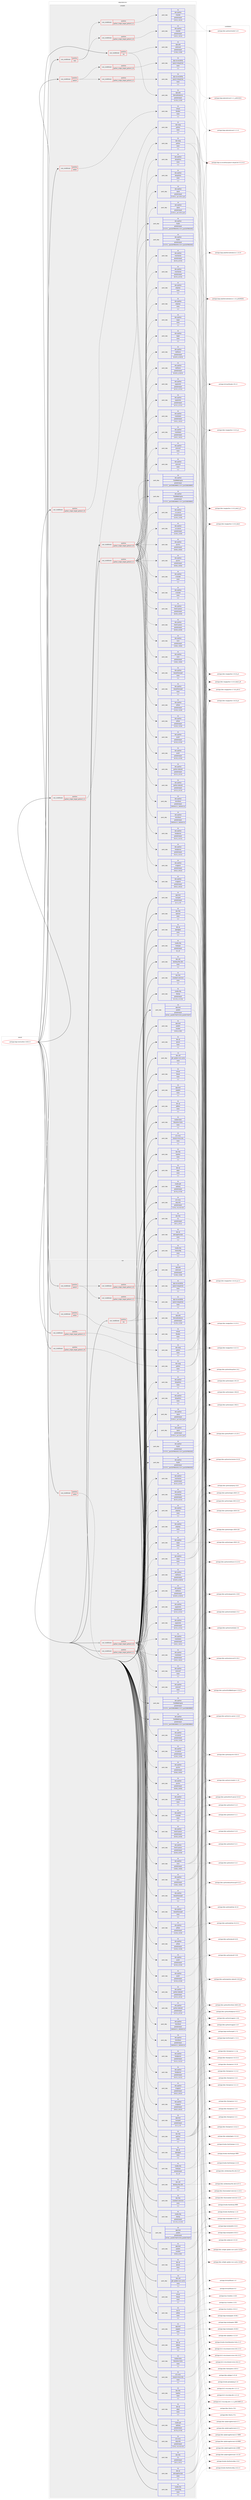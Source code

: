 digraph prolog {

# *************
# Graph options
# *************

newrank=true;
concentrate=true;
compound=true;
graph [rankdir=LR,fontname=Helvetica,fontsize=10,ranksep=1.5];#, ranksep=2.5, nodesep=0.2];
edge  [arrowhead=vee];
node  [fontname=Helvetica,fontsize=10];

# **********
# The ebuild
# **********

subgraph cluster_leftcol {
color=gray;
rank=same;
label=<<i>ebuild</i>>;
id [label="portage://app-text/calibre-5.44.0-r3", color=red, width=4, href="../app-text/calibre-5.44.0-r3.svg"];
}

# ****************
# The dependencies
# ****************

subgraph cluster_midcol {
color=gray;
label=<<i>dependencies</i>>;
subgraph cluster_compile {
fillcolor="#eeeeee";
style=filled;
label=<<i>compile</i>>;
subgraph cond14188 {
dependency51225 [label=<<TABLE BORDER="0" CELLBORDER="1" CELLSPACING="0" CELLPADDING="4"><TR><TD ROWSPAN="3" CELLPADDING="10">use_conditional</TD></TR><TR><TD>positive</TD></TR><TR><TD>ios</TD></TR></TABLE>>, shape=none, color=red];
subgraph pack36573 {
dependency51226 [label=<<TABLE BORDER="0" CELLBORDER="1" CELLSPACING="0" CELLPADDING="4" WIDTH="220"><TR><TD ROWSPAN="6" CELLPADDING="30">pack_dep</TD></TR><TR><TD WIDTH="110">no</TD></TR><TR><TD>app-pda</TD></TR><TR><TD>usbmuxd</TD></TR><TR><TD>greaterequal</TD></TR><TR><TD>[1.0.8,,,1.0.8]</TD></TR></TABLE>>, shape=none, color=blue];
}
dependency51225:e -> dependency51226:w [weight=20,style="dashed",arrowhead="vee"];
subgraph pack36574 {
dependency51227 [label=<<TABLE BORDER="0" CELLBORDER="1" CELLSPACING="0" CELLPADDING="4" WIDTH="220"><TR><TD ROWSPAN="6" CELLPADDING="30">pack_dep</TD></TR><TR><TD WIDTH="110">no</TD></TR><TR><TD>app-pda</TD></TR><TR><TD>libimobiledevice</TD></TR><TR><TD>greaterequal</TD></TR><TR><TD>[1.2.0,,,1.2.0]</TD></TR></TABLE>>, shape=none, color=blue];
}
dependency51225:e -> dependency51227:w [weight=20,style="dashed",arrowhead="vee"];
}
id:e -> dependency51225:w [weight=20,style="solid",arrowhead="vee"];
subgraph cond14189 {
dependency51228 [label=<<TABLE BORDER="0" CELLBORDER="1" CELLSPACING="0" CELLPADDING="4"><TR><TD ROWSPAN="3" CELLPADDING="10">use_conditional</TD></TR><TR><TD>positive</TD></TR><TR><TD>python_single_target_python3_10</TD></TR></TABLE>>, shape=none, color=red];
subgraph pack36575 {
dependency51229 [label=<<TABLE BORDER="0" CELLBORDER="1" CELLSPACING="0" CELLPADDING="4" WIDTH="220"><TR><TD ROWSPAN="6" CELLPADDING="30">pack_dep</TD></TR><TR><TD WIDTH="110">no</TD></TR><TR><TD>dev-lang</TD></TR><TR><TD>python</TD></TR><TR><TD>none</TD></TR><TR><TD>[,,]</TD></TR></TABLE>>, shape=none, color=blue];
}
dependency51228:e -> dependency51229:w [weight=20,style="dashed",arrowhead="vee"];
}
id:e -> dependency51228:w [weight=20,style="solid",arrowhead="vee"];
subgraph cond14190 {
dependency51230 [label=<<TABLE BORDER="0" CELLBORDER="1" CELLSPACING="0" CELLPADDING="4"><TR><TD ROWSPAN="3" CELLPADDING="10">use_conditional</TD></TR><TR><TD>positive</TD></TR><TR><TD>python_single_target_python3_10</TD></TR></TABLE>>, shape=none, color=red];
subgraph pack36576 {
dependency51231 [label=<<TABLE BORDER="0" CELLBORDER="1" CELLSPACING="0" CELLPADDING="4" WIDTH="220"><TR><TD ROWSPAN="6" CELLPADDING="30">pack_dep</TD></TR><TR><TD WIDTH="110">no</TD></TR><TR><TD>dev-python</TD></TR><TR><TD>apsw</TD></TR><TR><TD>greaterequal</TD></TR><TR><TD>[3.25.2,,_p1,3.25.2_p1]</TD></TR></TABLE>>, shape=none, color=blue];
}
dependency51230:e -> dependency51231:w [weight=20,style="dashed",arrowhead="vee"];
subgraph pack36577 {
dependency51232 [label=<<TABLE BORDER="0" CELLBORDER="1" CELLSPACING="0" CELLPADDING="4" WIDTH="220"><TR><TD ROWSPAN="6" CELLPADDING="30">pack_dep</TD></TR><TR><TD WIDTH="110">no</TD></TR><TR><TD>dev-python</TD></TR><TR><TD>beautifulsoup4</TD></TR><TR><TD>none</TD></TR><TR><TD>[,,]</TD></TR></TABLE>>, shape=none, color=blue];
}
dependency51230:e -> dependency51232:w [weight=20,style="dashed",arrowhead="vee"];
subgraph pack36578 {
dependency51233 [label=<<TABLE BORDER="0" CELLBORDER="1" CELLSPACING="0" CELLPADDING="4" WIDTH="220"><TR><TD ROWSPAN="6" CELLPADDING="30">pack_dep</TD></TR><TR><TD WIDTH="110">no</TD></TR><TR><TD>dev-python</TD></TR><TR><TD>cchardet</TD></TR><TR><TD>none</TD></TR><TR><TD>[,,]</TD></TR></TABLE>>, shape=none, color=blue];
}
dependency51230:e -> dependency51233:w [weight=20,style="dashed",arrowhead="vee"];
subgraph pack36579 {
dependency51234 [label=<<TABLE BORDER="0" CELLBORDER="1" CELLSPACING="0" CELLPADDING="4" WIDTH="220"><TR><TD ROWSPAN="6" CELLPADDING="30">pack_dep</TD></TR><TR><TD WIDTH="110">no</TD></TR><TR><TD>dev-python</TD></TR><TR><TD>css-parser</TD></TR><TR><TD>greaterequal</TD></TR><TR><TD>[1.0.4,,,1.0.4]</TD></TR></TABLE>>, shape=none, color=blue];
}
dependency51230:e -> dependency51234:w [weight=20,style="dashed",arrowhead="vee"];
subgraph pack36580 {
dependency51235 [label=<<TABLE BORDER="0" CELLBORDER="1" CELLSPACING="0" CELLPADDING="4" WIDTH="220"><TR><TD ROWSPAN="6" CELLPADDING="30">pack_dep</TD></TR><TR><TD WIDTH="110">no</TD></TR><TR><TD>dev-python</TD></TR><TR><TD>dnspython</TD></TR><TR><TD>none</TD></TR><TR><TD>[,,]</TD></TR></TABLE>>, shape=none, color=blue];
}
dependency51230:e -> dependency51235:w [weight=20,style="dashed",arrowhead="vee"];
subgraph pack36581 {
dependency51236 [label=<<TABLE BORDER="0" CELLBORDER="1" CELLSPACING="0" CELLPADDING="4" WIDTH="220"><TR><TD ROWSPAN="6" CELLPADDING="30">pack_dep</TD></TR><TR><TD WIDTH="110">no</TD></TR><TR><TD>dev-python</TD></TR><TR><TD>feedparser</TD></TR><TR><TD>greaterequal</TD></TR><TR><TD>[5.2.1,,,5.2.1]</TD></TR></TABLE>>, shape=none, color=blue];
}
dependency51230:e -> dependency51236:w [weight=20,style="dashed",arrowhead="vee"];
subgraph pack36582 {
dependency51237 [label=<<TABLE BORDER="0" CELLBORDER="1" CELLSPACING="0" CELLPADDING="4" WIDTH="220"><TR><TD ROWSPAN="6" CELLPADDING="30">pack_dep</TD></TR><TR><TD WIDTH="110">no</TD></TR><TR><TD>dev-python</TD></TR><TR><TD>html2text</TD></TR><TR><TD>greaterequal</TD></TR><TR><TD>[2019.8.11,,,2019.8.11]</TD></TR></TABLE>>, shape=none, color=blue];
}
dependency51230:e -> dependency51237:w [weight=20,style="dashed",arrowhead="vee"];
subgraph pack36583 {
dependency51238 [label=<<TABLE BORDER="0" CELLBORDER="1" CELLSPACING="0" CELLPADDING="4" WIDTH="220"><TR><TD ROWSPAN="6" CELLPADDING="30">pack_dep</TD></TR><TR><TD WIDTH="110">no</TD></TR><TR><TD>dev-python</TD></TR><TR><TD>html5-parser</TD></TR><TR><TD>greaterequal</TD></TR><TR><TD>[0.4.9,,,0.4.9]</TD></TR></TABLE>>, shape=none, color=blue];
}
dependency51230:e -> dependency51238:w [weight=20,style="dashed",arrowhead="vee"];
subgraph pack36584 {
dependency51239 [label=<<TABLE BORDER="0" CELLBORDER="1" CELLSPACING="0" CELLPADDING="4" WIDTH="220"><TR><TD ROWSPAN="6" CELLPADDING="30">pack_dep</TD></TR><TR><TD WIDTH="110">no</TD></TR><TR><TD>dev-python</TD></TR><TR><TD>jeepney</TD></TR><TR><TD>none</TD></TR><TR><TD>[,,]</TD></TR></TABLE>>, shape=none, color=blue];
}
dependency51230:e -> dependency51239:w [weight=20,style="dashed",arrowhead="vee"];
subgraph pack36585 {
dependency51240 [label=<<TABLE BORDER="0" CELLBORDER="1" CELLSPACING="0" CELLPADDING="4" WIDTH="220"><TR><TD ROWSPAN="6" CELLPADDING="30">pack_dep</TD></TR><TR><TD WIDTH="110">no</TD></TR><TR><TD>dev-python</TD></TR><TR><TD>lxml</TD></TR><TR><TD>greaterequal</TD></TR><TR><TD>[3.8.0,,,3.8.0]</TD></TR></TABLE>>, shape=none, color=blue];
}
dependency51230:e -> dependency51240:w [weight=20,style="dashed",arrowhead="vee"];
subgraph pack36586 {
dependency51241 [label=<<TABLE BORDER="0" CELLBORDER="1" CELLSPACING="0" CELLPADDING="4" WIDTH="220"><TR><TD ROWSPAN="6" CELLPADDING="30">pack_dep</TD></TR><TR><TD WIDTH="110">no</TD></TR><TR><TD>dev-python</TD></TR><TR><TD>markdown</TD></TR><TR><TD>greaterequal</TD></TR><TR><TD>[3.0.1,,,3.0.1]</TD></TR></TABLE>>, shape=none, color=blue];
}
dependency51230:e -> dependency51241:w [weight=20,style="dashed",arrowhead="vee"];
subgraph pack36587 {
dependency51242 [label=<<TABLE BORDER="0" CELLBORDER="1" CELLSPACING="0" CELLPADDING="4" WIDTH="220"><TR><TD ROWSPAN="6" CELLPADDING="30">pack_dep</TD></TR><TR><TD WIDTH="110">no</TD></TR><TR><TD>dev-python</TD></TR><TR><TD>mechanize</TD></TR><TR><TD>greaterequal</TD></TR><TR><TD>[0.3.5,,,0.3.5]</TD></TR></TABLE>>, shape=none, color=blue];
}
dependency51230:e -> dependency51242:w [weight=20,style="dashed",arrowhead="vee"];
subgraph pack36588 {
dependency51243 [label=<<TABLE BORDER="0" CELLBORDER="1" CELLSPACING="0" CELLPADDING="4" WIDTH="220"><TR><TD ROWSPAN="6" CELLPADDING="30">pack_dep</TD></TR><TR><TD WIDTH="110">no</TD></TR><TR><TD>dev-python</TD></TR><TR><TD>msgpack</TD></TR><TR><TD>greaterequal</TD></TR><TR><TD>[0.6.2,,,0.6.2]</TD></TR></TABLE>>, shape=none, color=blue];
}
dependency51230:e -> dependency51243:w [weight=20,style="dashed",arrowhead="vee"];
subgraph pack36589 {
dependency51244 [label=<<TABLE BORDER="0" CELLBORDER="1" CELLSPACING="0" CELLPADDING="4" WIDTH="220"><TR><TD ROWSPAN="6" CELLPADDING="30">pack_dep</TD></TR><TR><TD WIDTH="110">no</TD></TR><TR><TD>dev-python</TD></TR><TR><TD>netifaces</TD></TR><TR><TD>greaterequal</TD></TR><TR><TD>[0.10.5,,,0.10.5]</TD></TR></TABLE>>, shape=none, color=blue];
}
dependency51230:e -> dependency51244:w [weight=20,style="dashed",arrowhead="vee"];
subgraph pack36590 {
dependency51245 [label=<<TABLE BORDER="0" CELLBORDER="1" CELLSPACING="0" CELLPADDING="4" WIDTH="220"><TR><TD ROWSPAN="6" CELLPADDING="30">pack_dep</TD></TR><TR><TD WIDTH="110">no</TD></TR><TR><TD>dev-python</TD></TR><TR><TD>pillow</TD></TR><TR><TD>greaterequal</TD></TR><TR><TD>[3.2.0,,,3.2.0]</TD></TR></TABLE>>, shape=none, color=blue];
}
dependency51230:e -> dependency51245:w [weight=20,style="dashed",arrowhead="vee"];
subgraph pack36591 {
dependency51246 [label=<<TABLE BORDER="0" CELLBORDER="1" CELLSPACING="0" CELLPADDING="4" WIDTH="220"><TR><TD ROWSPAN="6" CELLPADDING="30">pack_dep</TD></TR><TR><TD WIDTH="110">no</TD></TR><TR><TD>dev-python</TD></TR><TR><TD>psutil</TD></TR><TR><TD>greaterequal</TD></TR><TR><TD>[4.3.0,,,4.3.0]</TD></TR></TABLE>>, shape=none, color=blue];
}
dependency51230:e -> dependency51246:w [weight=20,style="dashed",arrowhead="vee"];
subgraph pack36592 {
dependency51247 [label=<<TABLE BORDER="0" CELLBORDER="1" CELLSPACING="0" CELLPADDING="4" WIDTH="220"><TR><TD ROWSPAN="6" CELLPADDING="30">pack_dep</TD></TR><TR><TD WIDTH="110">no</TD></TR><TR><TD>dev-python</TD></TR><TR><TD>pychm</TD></TR><TR><TD>greaterequal</TD></TR><TR><TD>[0.8.6,,,0.8.6]</TD></TR></TABLE>>, shape=none, color=blue];
}
dependency51230:e -> dependency51247:w [weight=20,style="dashed",arrowhead="vee"];
subgraph pack36593 {
dependency51248 [label=<<TABLE BORDER="0" CELLBORDER="1" CELLSPACING="0" CELLPADDING="4" WIDTH="220"><TR><TD ROWSPAN="6" CELLPADDING="30">pack_dep</TD></TR><TR><TD WIDTH="110">no</TD></TR><TR><TD>dev-python</TD></TR><TR><TD>pygments</TD></TR><TR><TD>greaterequal</TD></TR><TR><TD>[2.3.1,,,2.3.1]</TD></TR></TABLE>>, shape=none, color=blue];
}
dependency51230:e -> dependency51248:w [weight=20,style="dashed",arrowhead="vee"];
subgraph pack36594 {
dependency51249 [label=<<TABLE BORDER="0" CELLBORDER="1" CELLSPACING="0" CELLPADDING="4" WIDTH="220"><TR><TD ROWSPAN="6" CELLPADDING="30">pack_dep</TD></TR><TR><TD WIDTH="110">no</TD></TR><TR><TD>dev-python</TD></TR><TR><TD>python-dateutil</TD></TR><TR><TD>greaterequal</TD></TR><TR><TD>[2.5.3,,,2.5.3]</TD></TR></TABLE>>, shape=none, color=blue];
}
dependency51230:e -> dependency51249:w [weight=20,style="dashed",arrowhead="vee"];
subgraph pack36595 {
dependency51250 [label=<<TABLE BORDER="0" CELLBORDER="1" CELLSPACING="0" CELLPADDING="4" WIDTH="220"><TR><TD ROWSPAN="6" CELLPADDING="30">pack_dep</TD></TR><TR><TD WIDTH="110">no</TD></TR><TR><TD>dev-python</TD></TR><TR><TD>zeroconf</TD></TR><TR><TD>none</TD></TR><TR><TD>[,,]</TD></TR></TABLE>>, shape=none, color=blue];
}
dependency51230:e -> dependency51250:w [weight=20,style="dashed",arrowhead="vee"];
subgraph pack36596 {
dependency51251 [label=<<TABLE BORDER="0" CELLBORDER="1" CELLSPACING="0" CELLPADDING="4" WIDTH="220"><TR><TD ROWSPAN="6" CELLPADDING="30">pack_dep</TD></TR><TR><TD WIDTH="110">no</TD></TR><TR><TD>dev-python</TD></TR><TR><TD>PyQt5</TD></TR><TR><TD>greaterequal</TD></TR><TR><TD>[5.15.5,,_pre2107091435,5.15.5_pre2107091435]</TD></TR></TABLE>>, shape=none, color=blue];
}
dependency51230:e -> dependency51251:w [weight=20,style="dashed",arrowhead="vee"];
subgraph pack36597 {
dependency51252 [label=<<TABLE BORDER="0" CELLBORDER="1" CELLSPACING="0" CELLPADDING="4" WIDTH="220"><TR><TD ROWSPAN="6" CELLPADDING="30">pack_dep</TD></TR><TR><TD WIDTH="110">no</TD></TR><TR><TD>dev-python</TD></TR><TR><TD>PyQtWebEngine</TD></TR><TR><TD>greaterequal</TD></TR><TR><TD>[5.15.5,,_pre2108100905,5.15.5_pre2108100905]</TD></TR></TABLE>>, shape=none, color=blue];
}
dependency51230:e -> dependency51252:w [weight=20,style="dashed",arrowhead="vee"];
subgraph pack36598 {
dependency51253 [label=<<TABLE BORDER="0" CELLBORDER="1" CELLSPACING="0" CELLPADDING="4" WIDTH="220"><TR><TD ROWSPAN="6" CELLPADDING="30">pack_dep</TD></TR><TR><TD WIDTH="110">no</TD></TR><TR><TD>dev-python</TD></TR><TR><TD>regex</TD></TR><TR><TD>none</TD></TR><TR><TD>[,,]</TD></TR></TABLE>>, shape=none, color=blue];
}
dependency51230:e -> dependency51253:w [weight=20,style="dashed",arrowhead="vee"];
}
id:e -> dependency51230:w [weight=20,style="solid",arrowhead="vee"];
subgraph cond14191 {
dependency51254 [label=<<TABLE BORDER="0" CELLBORDER="1" CELLSPACING="0" CELLPADDING="4"><TR><TD ROWSPAN="3" CELLPADDING="10">use_conditional</TD></TR><TR><TD>positive</TD></TR><TR><TD>python_single_target_python3_11</TD></TR></TABLE>>, shape=none, color=red];
subgraph pack36599 {
dependency51255 [label=<<TABLE BORDER="0" CELLBORDER="1" CELLSPACING="0" CELLPADDING="4" WIDTH="220"><TR><TD ROWSPAN="6" CELLPADDING="30">pack_dep</TD></TR><TR><TD WIDTH="110">no</TD></TR><TR><TD>dev-lang</TD></TR><TR><TD>python</TD></TR><TR><TD>none</TD></TR><TR><TD>[,,]</TD></TR></TABLE>>, shape=none, color=blue];
}
dependency51254:e -> dependency51255:w [weight=20,style="dashed",arrowhead="vee"];
}
id:e -> dependency51254:w [weight=20,style="solid",arrowhead="vee"];
subgraph cond14192 {
dependency51256 [label=<<TABLE BORDER="0" CELLBORDER="1" CELLSPACING="0" CELLPADDING="4"><TR><TD ROWSPAN="3" CELLPADDING="10">use_conditional</TD></TR><TR><TD>positive</TD></TR><TR><TD>python_single_target_python3_11</TD></TR></TABLE>>, shape=none, color=red];
subgraph pack36600 {
dependency51257 [label=<<TABLE BORDER="0" CELLBORDER="1" CELLSPACING="0" CELLPADDING="4" WIDTH="220"><TR><TD ROWSPAN="6" CELLPADDING="30">pack_dep</TD></TR><TR><TD WIDTH="110">no</TD></TR><TR><TD>dev-python</TD></TR><TR><TD>apsw</TD></TR><TR><TD>greaterequal</TD></TR><TR><TD>[3.25.2,,_p1,3.25.2_p1]</TD></TR></TABLE>>, shape=none, color=blue];
}
dependency51256:e -> dependency51257:w [weight=20,style="dashed",arrowhead="vee"];
subgraph pack36601 {
dependency51258 [label=<<TABLE BORDER="0" CELLBORDER="1" CELLSPACING="0" CELLPADDING="4" WIDTH="220"><TR><TD ROWSPAN="6" CELLPADDING="30">pack_dep</TD></TR><TR><TD WIDTH="110">no</TD></TR><TR><TD>dev-python</TD></TR><TR><TD>beautifulsoup4</TD></TR><TR><TD>none</TD></TR><TR><TD>[,,]</TD></TR></TABLE>>, shape=none, color=blue];
}
dependency51256:e -> dependency51258:w [weight=20,style="dashed",arrowhead="vee"];
subgraph pack36602 {
dependency51259 [label=<<TABLE BORDER="0" CELLBORDER="1" CELLSPACING="0" CELLPADDING="4" WIDTH="220"><TR><TD ROWSPAN="6" CELLPADDING="30">pack_dep</TD></TR><TR><TD WIDTH="110">no</TD></TR><TR><TD>dev-python</TD></TR><TR><TD>cchardet</TD></TR><TR><TD>none</TD></TR><TR><TD>[,,]</TD></TR></TABLE>>, shape=none, color=blue];
}
dependency51256:e -> dependency51259:w [weight=20,style="dashed",arrowhead="vee"];
subgraph pack36603 {
dependency51260 [label=<<TABLE BORDER="0" CELLBORDER="1" CELLSPACING="0" CELLPADDING="4" WIDTH="220"><TR><TD ROWSPAN="6" CELLPADDING="30">pack_dep</TD></TR><TR><TD WIDTH="110">no</TD></TR><TR><TD>dev-python</TD></TR><TR><TD>css-parser</TD></TR><TR><TD>greaterequal</TD></TR><TR><TD>[1.0.4,,,1.0.4]</TD></TR></TABLE>>, shape=none, color=blue];
}
dependency51256:e -> dependency51260:w [weight=20,style="dashed",arrowhead="vee"];
subgraph pack36604 {
dependency51261 [label=<<TABLE BORDER="0" CELLBORDER="1" CELLSPACING="0" CELLPADDING="4" WIDTH="220"><TR><TD ROWSPAN="6" CELLPADDING="30">pack_dep</TD></TR><TR><TD WIDTH="110">no</TD></TR><TR><TD>dev-python</TD></TR><TR><TD>dnspython</TD></TR><TR><TD>none</TD></TR><TR><TD>[,,]</TD></TR></TABLE>>, shape=none, color=blue];
}
dependency51256:e -> dependency51261:w [weight=20,style="dashed",arrowhead="vee"];
subgraph pack36605 {
dependency51262 [label=<<TABLE BORDER="0" CELLBORDER="1" CELLSPACING="0" CELLPADDING="4" WIDTH="220"><TR><TD ROWSPAN="6" CELLPADDING="30">pack_dep</TD></TR><TR><TD WIDTH="110">no</TD></TR><TR><TD>dev-python</TD></TR><TR><TD>feedparser</TD></TR><TR><TD>greaterequal</TD></TR><TR><TD>[5.2.1,,,5.2.1]</TD></TR></TABLE>>, shape=none, color=blue];
}
dependency51256:e -> dependency51262:w [weight=20,style="dashed",arrowhead="vee"];
subgraph pack36606 {
dependency51263 [label=<<TABLE BORDER="0" CELLBORDER="1" CELLSPACING="0" CELLPADDING="4" WIDTH="220"><TR><TD ROWSPAN="6" CELLPADDING="30">pack_dep</TD></TR><TR><TD WIDTH="110">no</TD></TR><TR><TD>dev-python</TD></TR><TR><TD>html2text</TD></TR><TR><TD>greaterequal</TD></TR><TR><TD>[2019.8.11,,,2019.8.11]</TD></TR></TABLE>>, shape=none, color=blue];
}
dependency51256:e -> dependency51263:w [weight=20,style="dashed",arrowhead="vee"];
subgraph pack36607 {
dependency51264 [label=<<TABLE BORDER="0" CELLBORDER="1" CELLSPACING="0" CELLPADDING="4" WIDTH="220"><TR><TD ROWSPAN="6" CELLPADDING="30">pack_dep</TD></TR><TR><TD WIDTH="110">no</TD></TR><TR><TD>dev-python</TD></TR><TR><TD>html5-parser</TD></TR><TR><TD>greaterequal</TD></TR><TR><TD>[0.4.9,,,0.4.9]</TD></TR></TABLE>>, shape=none, color=blue];
}
dependency51256:e -> dependency51264:w [weight=20,style="dashed",arrowhead="vee"];
subgraph pack36608 {
dependency51265 [label=<<TABLE BORDER="0" CELLBORDER="1" CELLSPACING="0" CELLPADDING="4" WIDTH="220"><TR><TD ROWSPAN="6" CELLPADDING="30">pack_dep</TD></TR><TR><TD WIDTH="110">no</TD></TR><TR><TD>dev-python</TD></TR><TR><TD>jeepney</TD></TR><TR><TD>none</TD></TR><TR><TD>[,,]</TD></TR></TABLE>>, shape=none, color=blue];
}
dependency51256:e -> dependency51265:w [weight=20,style="dashed",arrowhead="vee"];
subgraph pack36609 {
dependency51266 [label=<<TABLE BORDER="0" CELLBORDER="1" CELLSPACING="0" CELLPADDING="4" WIDTH="220"><TR><TD ROWSPAN="6" CELLPADDING="30">pack_dep</TD></TR><TR><TD WIDTH="110">no</TD></TR><TR><TD>dev-python</TD></TR><TR><TD>lxml</TD></TR><TR><TD>greaterequal</TD></TR><TR><TD>[3.8.0,,,3.8.0]</TD></TR></TABLE>>, shape=none, color=blue];
}
dependency51256:e -> dependency51266:w [weight=20,style="dashed",arrowhead="vee"];
subgraph pack36610 {
dependency51267 [label=<<TABLE BORDER="0" CELLBORDER="1" CELLSPACING="0" CELLPADDING="4" WIDTH="220"><TR><TD ROWSPAN="6" CELLPADDING="30">pack_dep</TD></TR><TR><TD WIDTH="110">no</TD></TR><TR><TD>dev-python</TD></TR><TR><TD>markdown</TD></TR><TR><TD>greaterequal</TD></TR><TR><TD>[3.0.1,,,3.0.1]</TD></TR></TABLE>>, shape=none, color=blue];
}
dependency51256:e -> dependency51267:w [weight=20,style="dashed",arrowhead="vee"];
subgraph pack36611 {
dependency51268 [label=<<TABLE BORDER="0" CELLBORDER="1" CELLSPACING="0" CELLPADDING="4" WIDTH="220"><TR><TD ROWSPAN="6" CELLPADDING="30">pack_dep</TD></TR><TR><TD WIDTH="110">no</TD></TR><TR><TD>dev-python</TD></TR><TR><TD>mechanize</TD></TR><TR><TD>greaterequal</TD></TR><TR><TD>[0.3.5,,,0.3.5]</TD></TR></TABLE>>, shape=none, color=blue];
}
dependency51256:e -> dependency51268:w [weight=20,style="dashed",arrowhead="vee"];
subgraph pack36612 {
dependency51269 [label=<<TABLE BORDER="0" CELLBORDER="1" CELLSPACING="0" CELLPADDING="4" WIDTH="220"><TR><TD ROWSPAN="6" CELLPADDING="30">pack_dep</TD></TR><TR><TD WIDTH="110">no</TD></TR><TR><TD>dev-python</TD></TR><TR><TD>msgpack</TD></TR><TR><TD>greaterequal</TD></TR><TR><TD>[0.6.2,,,0.6.2]</TD></TR></TABLE>>, shape=none, color=blue];
}
dependency51256:e -> dependency51269:w [weight=20,style="dashed",arrowhead="vee"];
subgraph pack36613 {
dependency51270 [label=<<TABLE BORDER="0" CELLBORDER="1" CELLSPACING="0" CELLPADDING="4" WIDTH="220"><TR><TD ROWSPAN="6" CELLPADDING="30">pack_dep</TD></TR><TR><TD WIDTH="110">no</TD></TR><TR><TD>dev-python</TD></TR><TR><TD>netifaces</TD></TR><TR><TD>greaterequal</TD></TR><TR><TD>[0.10.5,,,0.10.5]</TD></TR></TABLE>>, shape=none, color=blue];
}
dependency51256:e -> dependency51270:w [weight=20,style="dashed",arrowhead="vee"];
subgraph pack36614 {
dependency51271 [label=<<TABLE BORDER="0" CELLBORDER="1" CELLSPACING="0" CELLPADDING="4" WIDTH="220"><TR><TD ROWSPAN="6" CELLPADDING="30">pack_dep</TD></TR><TR><TD WIDTH="110">no</TD></TR><TR><TD>dev-python</TD></TR><TR><TD>pillow</TD></TR><TR><TD>greaterequal</TD></TR><TR><TD>[3.2.0,,,3.2.0]</TD></TR></TABLE>>, shape=none, color=blue];
}
dependency51256:e -> dependency51271:w [weight=20,style="dashed",arrowhead="vee"];
subgraph pack36615 {
dependency51272 [label=<<TABLE BORDER="0" CELLBORDER="1" CELLSPACING="0" CELLPADDING="4" WIDTH="220"><TR><TD ROWSPAN="6" CELLPADDING="30">pack_dep</TD></TR><TR><TD WIDTH="110">no</TD></TR><TR><TD>dev-python</TD></TR><TR><TD>psutil</TD></TR><TR><TD>greaterequal</TD></TR><TR><TD>[4.3.0,,,4.3.0]</TD></TR></TABLE>>, shape=none, color=blue];
}
dependency51256:e -> dependency51272:w [weight=20,style="dashed",arrowhead="vee"];
subgraph pack36616 {
dependency51273 [label=<<TABLE BORDER="0" CELLBORDER="1" CELLSPACING="0" CELLPADDING="4" WIDTH="220"><TR><TD ROWSPAN="6" CELLPADDING="30">pack_dep</TD></TR><TR><TD WIDTH="110">no</TD></TR><TR><TD>dev-python</TD></TR><TR><TD>pychm</TD></TR><TR><TD>greaterequal</TD></TR><TR><TD>[0.8.6,,,0.8.6]</TD></TR></TABLE>>, shape=none, color=blue];
}
dependency51256:e -> dependency51273:w [weight=20,style="dashed",arrowhead="vee"];
subgraph pack36617 {
dependency51274 [label=<<TABLE BORDER="0" CELLBORDER="1" CELLSPACING="0" CELLPADDING="4" WIDTH="220"><TR><TD ROWSPAN="6" CELLPADDING="30">pack_dep</TD></TR><TR><TD WIDTH="110">no</TD></TR><TR><TD>dev-python</TD></TR><TR><TD>pygments</TD></TR><TR><TD>greaterequal</TD></TR><TR><TD>[2.3.1,,,2.3.1]</TD></TR></TABLE>>, shape=none, color=blue];
}
dependency51256:e -> dependency51274:w [weight=20,style="dashed",arrowhead="vee"];
subgraph pack36618 {
dependency51275 [label=<<TABLE BORDER="0" CELLBORDER="1" CELLSPACING="0" CELLPADDING="4" WIDTH="220"><TR><TD ROWSPAN="6" CELLPADDING="30">pack_dep</TD></TR><TR><TD WIDTH="110">no</TD></TR><TR><TD>dev-python</TD></TR><TR><TD>python-dateutil</TD></TR><TR><TD>greaterequal</TD></TR><TR><TD>[2.5.3,,,2.5.3]</TD></TR></TABLE>>, shape=none, color=blue];
}
dependency51256:e -> dependency51275:w [weight=20,style="dashed",arrowhead="vee"];
subgraph pack36619 {
dependency51276 [label=<<TABLE BORDER="0" CELLBORDER="1" CELLSPACING="0" CELLPADDING="4" WIDTH="220"><TR><TD ROWSPAN="6" CELLPADDING="30">pack_dep</TD></TR><TR><TD WIDTH="110">no</TD></TR><TR><TD>dev-python</TD></TR><TR><TD>zeroconf</TD></TR><TR><TD>none</TD></TR><TR><TD>[,,]</TD></TR></TABLE>>, shape=none, color=blue];
}
dependency51256:e -> dependency51276:w [weight=20,style="dashed",arrowhead="vee"];
subgraph pack36620 {
dependency51277 [label=<<TABLE BORDER="0" CELLBORDER="1" CELLSPACING="0" CELLPADDING="4" WIDTH="220"><TR><TD ROWSPAN="6" CELLPADDING="30">pack_dep</TD></TR><TR><TD WIDTH="110">no</TD></TR><TR><TD>dev-python</TD></TR><TR><TD>PyQt5</TD></TR><TR><TD>greaterequal</TD></TR><TR><TD>[5.15.5,,_pre2107091435,5.15.5_pre2107091435]</TD></TR></TABLE>>, shape=none, color=blue];
}
dependency51256:e -> dependency51277:w [weight=20,style="dashed",arrowhead="vee"];
subgraph pack36621 {
dependency51278 [label=<<TABLE BORDER="0" CELLBORDER="1" CELLSPACING="0" CELLPADDING="4" WIDTH="220"><TR><TD ROWSPAN="6" CELLPADDING="30">pack_dep</TD></TR><TR><TD WIDTH="110">no</TD></TR><TR><TD>dev-python</TD></TR><TR><TD>PyQtWebEngine</TD></TR><TR><TD>greaterequal</TD></TR><TR><TD>[5.15.5,,_pre2108100905,5.15.5_pre2108100905]</TD></TR></TABLE>>, shape=none, color=blue];
}
dependency51256:e -> dependency51278:w [weight=20,style="dashed",arrowhead="vee"];
subgraph pack36622 {
dependency51279 [label=<<TABLE BORDER="0" CELLBORDER="1" CELLSPACING="0" CELLPADDING="4" WIDTH="220"><TR><TD ROWSPAN="6" CELLPADDING="30">pack_dep</TD></TR><TR><TD WIDTH="110">no</TD></TR><TR><TD>dev-python</TD></TR><TR><TD>regex</TD></TR><TR><TD>none</TD></TR><TR><TD>[,,]</TD></TR></TABLE>>, shape=none, color=blue];
}
dependency51256:e -> dependency51279:w [weight=20,style="dashed",arrowhead="vee"];
}
id:e -> dependency51256:w [weight=20,style="solid",arrowhead="vee"];
subgraph cond14193 {
dependency51280 [label=<<TABLE BORDER="0" CELLBORDER="1" CELLSPACING="0" CELLPADDING="4"><TR><TD ROWSPAN="3" CELLPADDING="10">use_conditional</TD></TR><TR><TD>positive</TD></TR><TR><TD>speech</TD></TR></TABLE>>, shape=none, color=red];
subgraph cond14194 {
dependency51281 [label=<<TABLE BORDER="0" CELLBORDER="1" CELLSPACING="0" CELLPADDING="4"><TR><TD ROWSPAN="3" CELLPADDING="10">use_conditional</TD></TR><TR><TD>positive</TD></TR><TR><TD>python_single_target_python3_10</TD></TR></TABLE>>, shape=none, color=red];
subgraph pack36623 {
dependency51282 [label=<<TABLE BORDER="0" CELLBORDER="1" CELLSPACING="0" CELLPADDING="4" WIDTH="220"><TR><TD ROWSPAN="6" CELLPADDING="30">pack_dep</TD></TR><TR><TD WIDTH="110">no</TD></TR><TR><TD>app-accessibility</TD></TR><TR><TD>speech-dispatcher</TD></TR><TR><TD>none</TD></TR><TR><TD>[,,]</TD></TR></TABLE>>, shape=none, color=blue];
}
dependency51281:e -> dependency51282:w [weight=20,style="dashed",arrowhead="vee"];
}
dependency51280:e -> dependency51281:w [weight=20,style="dashed",arrowhead="vee"];
subgraph cond14195 {
dependency51283 [label=<<TABLE BORDER="0" CELLBORDER="1" CELLSPACING="0" CELLPADDING="4"><TR><TD ROWSPAN="3" CELLPADDING="10">use_conditional</TD></TR><TR><TD>positive</TD></TR><TR><TD>python_single_target_python3_11</TD></TR></TABLE>>, shape=none, color=red];
subgraph pack36624 {
dependency51284 [label=<<TABLE BORDER="0" CELLBORDER="1" CELLSPACING="0" CELLPADDING="4" WIDTH="220"><TR><TD ROWSPAN="6" CELLPADDING="30">pack_dep</TD></TR><TR><TD WIDTH="110">no</TD></TR><TR><TD>app-accessibility</TD></TR><TR><TD>speech-dispatcher</TD></TR><TR><TD>none</TD></TR><TR><TD>[,,]</TD></TR></TABLE>>, shape=none, color=blue];
}
dependency51283:e -> dependency51284:w [weight=20,style="dashed",arrowhead="vee"];
}
dependency51280:e -> dependency51283:w [weight=20,style="dashed",arrowhead="vee"];
}
id:e -> dependency51280:w [weight=20,style="solid",arrowhead="vee"];
subgraph cond14196 {
dependency51285 [label=<<TABLE BORDER="0" CELLBORDER="1" CELLSPACING="0" CELLPADDING="4"><TR><TD ROWSPAN="3" CELLPADDING="10">use_conditional</TD></TR><TR><TD>positive</TD></TR><TR><TD>test</TD></TR></TABLE>>, shape=none, color=red];
subgraph cond14197 {
dependency51286 [label=<<TABLE BORDER="0" CELLBORDER="1" CELLSPACING="0" CELLPADDING="4"><TR><TD ROWSPAN="3" CELLPADDING="10">use_conditional</TD></TR><TR><TD>positive</TD></TR><TR><TD>python_single_target_python3_10</TD></TR></TABLE>>, shape=none, color=red];
subgraph pack36625 {
dependency51287 [label=<<TABLE BORDER="0" CELLBORDER="1" CELLSPACING="0" CELLPADDING="4" WIDTH="220"><TR><TD ROWSPAN="6" CELLPADDING="30">pack_dep</TD></TR><TR><TD WIDTH="110">no</TD></TR><TR><TD>dev-python</TD></TR><TR><TD>chardet</TD></TR><TR><TD>greaterequal</TD></TR><TR><TD>[3.0.3,,,3.0.3]</TD></TR></TABLE>>, shape=none, color=blue];
}
dependency51286:e -> dependency51287:w [weight=20,style="dashed",arrowhead="vee"];
}
dependency51285:e -> dependency51286:w [weight=20,style="dashed",arrowhead="vee"];
subgraph cond14198 {
dependency51288 [label=<<TABLE BORDER="0" CELLBORDER="1" CELLSPACING="0" CELLPADDING="4"><TR><TD ROWSPAN="3" CELLPADDING="10">use_conditional</TD></TR><TR><TD>positive</TD></TR><TR><TD>python_single_target_python3_11</TD></TR></TABLE>>, shape=none, color=red];
subgraph pack36626 {
dependency51289 [label=<<TABLE BORDER="0" CELLBORDER="1" CELLSPACING="0" CELLPADDING="4" WIDTH="220"><TR><TD ROWSPAN="6" CELLPADDING="30">pack_dep</TD></TR><TR><TD WIDTH="110">no</TD></TR><TR><TD>dev-python</TD></TR><TR><TD>chardet</TD></TR><TR><TD>greaterequal</TD></TR><TR><TD>[3.0.3,,,3.0.3]</TD></TR></TABLE>>, shape=none, color=blue];
}
dependency51288:e -> dependency51289:w [weight=20,style="dashed",arrowhead="vee"];
}
dependency51285:e -> dependency51288:w [weight=20,style="dashed",arrowhead="vee"];
}
id:e -> dependency51285:w [weight=20,style="solid",arrowhead="vee"];
subgraph cond14199 {
dependency51290 [label=<<TABLE BORDER="0" CELLBORDER="1" CELLSPACING="0" CELLPADDING="4"><TR><TD ROWSPAN="3" CELLPADDING="10">use_conditional</TD></TR><TR><TD>positive</TD></TR><TR><TD>udisks</TD></TR></TABLE>>, shape=none, color=red];
subgraph pack36627 {
dependency51291 [label=<<TABLE BORDER="0" CELLBORDER="1" CELLSPACING="0" CELLPADDING="4" WIDTH="220"><TR><TD ROWSPAN="6" CELLPADDING="30">pack_dep</TD></TR><TR><TD WIDTH="110">no</TD></TR><TR><TD>virtual</TD></TR><TR><TD>libudev</TD></TR><TR><TD>none</TD></TR><TR><TD>[,,]</TD></TR></TABLE>>, shape=none, color=blue];
}
dependency51290:e -> dependency51291:w [weight=20,style="dashed",arrowhead="vee"];
}
id:e -> dependency51290:w [weight=20,style="solid",arrowhead="vee"];
subgraph pack36628 {
dependency51292 [label=<<TABLE BORDER="0" CELLBORDER="1" CELLSPACING="0" CELLPADDING="4" WIDTH="220"><TR><TD ROWSPAN="6" CELLPADDING="30">pack_dep</TD></TR><TR><TD WIDTH="110">no</TD></TR><TR><TD>app-text</TD></TR><TR><TD>hunspell</TD></TR><TR><TD>greaterequal</TD></TR><TR><TD>[1.7,,,1.7]</TD></TR></TABLE>>, shape=none, color=blue];
}
id:e -> dependency51292:w [weight=20,style="solid",arrowhead="vee"];
subgraph pack36629 {
dependency51293 [label=<<TABLE BORDER="0" CELLBORDER="1" CELLSPACING="0" CELLPADDING="4" WIDTH="220"><TR><TD ROWSPAN="6" CELLPADDING="30">pack_dep</TD></TR><TR><TD WIDTH="110">no</TD></TR><TR><TD>app-text</TD></TR><TR><TD>podofo</TD></TR><TR><TD>greaterequal</TD></TR><TR><TD>[0.9.6,,_pre20171027,0.9.6_pre20171027]</TD></TR></TABLE>>, shape=none, color=blue];
}
id:e -> dependency51293:w [weight=20,style="solid",arrowhead="vee"];
subgraph pack36630 {
dependency51294 [label=<<TABLE BORDER="0" CELLBORDER="1" CELLSPACING="0" CELLPADDING="4" WIDTH="220"><TR><TD ROWSPAN="6" CELLPADDING="30">pack_dep</TD></TR><TR><TD WIDTH="110">no</TD></TR><TR><TD>app-text</TD></TR><TR><TD>podofo</TD></TR><TR><TD>smaller</TD></TR><TR><TD>[0.10,,,0.10]</TD></TR></TABLE>>, shape=none, color=blue];
}
id:e -> dependency51294:w [weight=20,style="solid",arrowhead="vee"];
subgraph pack36631 {
dependency51295 [label=<<TABLE BORDER="0" CELLBORDER="1" CELLSPACING="0" CELLPADDING="4" WIDTH="220"><TR><TD ROWSPAN="6" CELLPADDING="30">pack_dep</TD></TR><TR><TD WIDTH="110">no</TD></TR><TR><TD>app-text</TD></TR><TR><TD>poppler</TD></TR><TR><TD>none</TD></TR><TR><TD>[,,]</TD></TR></TABLE>>, shape=none, color=blue];
}
id:e -> dependency51295:w [weight=20,style="solid",arrowhead="vee"];
subgraph pack36632 {
dependency51296 [label=<<TABLE BORDER="0" CELLBORDER="1" CELLSPACING="0" CELLPADDING="4" WIDTH="220"><TR><TD ROWSPAN="6" CELLPADDING="30">pack_dep</TD></TR><TR><TD WIDTH="110">no</TD></TR><TR><TD>dev-libs</TD></TR><TR><TD>hyphen</TD></TR><TR><TD>none</TD></TR><TR><TD>[,,]</TD></TR></TABLE>>, shape=none, color=blue];
}
id:e -> dependency51296:w [weight=20,style="solid",arrowhead="vee"];
subgraph pack36633 {
dependency51297 [label=<<TABLE BORDER="0" CELLBORDER="1" CELLSPACING="0" CELLPADDING="4" WIDTH="220"><TR><TD ROWSPAN="6" CELLPADDING="30">pack_dep</TD></TR><TR><TD WIDTH="110">no</TD></TR><TR><TD>dev-libs</TD></TR><TR><TD>icu</TD></TR><TR><TD>greaterequal</TD></TR><TR><TD>[57.1,,,57.1]</TD></TR></TABLE>>, shape=none, color=blue];
}
id:e -> dependency51297:w [weight=20,style="solid",arrowhead="vee"];
subgraph pack36634 {
dependency51298 [label=<<TABLE BORDER="0" CELLBORDER="1" CELLSPACING="0" CELLPADDING="4" WIDTH="220"><TR><TD ROWSPAN="6" CELLPADDING="30">pack_dep</TD></TR><TR><TD WIDTH="110">no</TD></TR><TR><TD>dev-libs</TD></TR><TR><TD>openssl</TD></TR><TR><TD>none</TD></TR><TR><TD>[,,]</TD></TR></TABLE>>, shape=none, color=blue];
}
id:e -> dependency51298:w [weight=20,style="solid",arrowhead="vee"];
subgraph pack36635 {
dependency51299 [label=<<TABLE BORDER="0" CELLBORDER="1" CELLSPACING="0" CELLPADDING="4" WIDTH="220"><TR><TD ROWSPAN="6" CELLPADDING="30">pack_dep</TD></TR><TR><TD WIDTH="110">no</TD></TR><TR><TD>dev-libs</TD></TR><TR><TD>snowball-stemmer</TD></TR><TR><TD>none</TD></TR><TR><TD>[,,]</TD></TR></TABLE>>, shape=none, color=blue];
}
id:e -> dependency51299:w [weight=20,style="solid",arrowhead="vee"];
subgraph pack36636 {
dependency51300 [label=<<TABLE BORDER="0" CELLBORDER="1" CELLSPACING="0" CELLPADDING="4" WIDTH="220"><TR><TD ROWSPAN="6" CELLPADDING="30">pack_dep</TD></TR><TR><TD WIDTH="110">no</TD></TR><TR><TD>dev-qt</TD></TR><TR><TD>qtcore</TD></TR><TR><TD>none</TD></TR><TR><TD>[,,]</TD></TR></TABLE>>, shape=none, color=blue];
}
id:e -> dependency51300:w [weight=20,style="solid",arrowhead="vee"];
subgraph pack36637 {
dependency51301 [label=<<TABLE BORDER="0" CELLBORDER="1" CELLSPACING="0" CELLPADDING="4" WIDTH="220"><TR><TD ROWSPAN="6" CELLPADDING="30">pack_dep</TD></TR><TR><TD WIDTH="110">no</TD></TR><TR><TD>dev-qt</TD></TR><TR><TD>qtdbus</TD></TR><TR><TD>none</TD></TR><TR><TD>[,,]</TD></TR></TABLE>>, shape=none, color=blue];
}
id:e -> dependency51301:w [weight=20,style="solid",arrowhead="vee"];
subgraph pack36638 {
dependency51302 [label=<<TABLE BORDER="0" CELLBORDER="1" CELLSPACING="0" CELLPADDING="4" WIDTH="220"><TR><TD ROWSPAN="6" CELLPADDING="30">pack_dep</TD></TR><TR><TD WIDTH="110">no</TD></TR><TR><TD>dev-qt</TD></TR><TR><TD>qtgui</TD></TR><TR><TD>none</TD></TR><TR><TD>[,,]</TD></TR></TABLE>>, shape=none, color=blue];
}
id:e -> dependency51302:w [weight=20,style="solid",arrowhead="vee"];
subgraph pack36639 {
dependency51303 [label=<<TABLE BORDER="0" CELLBORDER="1" CELLSPACING="0" CELLPADDING="4" WIDTH="220"><TR><TD ROWSPAN="6" CELLPADDING="30">pack_dep</TD></TR><TR><TD WIDTH="110">no</TD></TR><TR><TD>dev-qt</TD></TR><TR><TD>qtimageformats</TD></TR><TR><TD>none</TD></TR><TR><TD>[,,]</TD></TR></TABLE>>, shape=none, color=blue];
}
id:e -> dependency51303:w [weight=20,style="solid",arrowhead="vee"];
subgraph pack36640 {
dependency51304 [label=<<TABLE BORDER="0" CELLBORDER="1" CELLSPACING="0" CELLPADDING="4" WIDTH="220"><TR><TD ROWSPAN="6" CELLPADDING="30">pack_dep</TD></TR><TR><TD WIDTH="110">no</TD></TR><TR><TD>dev-qt</TD></TR><TR><TD>qtwidgets</TD></TR><TR><TD>none</TD></TR><TR><TD>[,,]</TD></TR></TABLE>>, shape=none, color=blue];
}
id:e -> dependency51304:w [weight=20,style="solid",arrowhead="vee"];
subgraph pack36641 {
dependency51305 [label=<<TABLE BORDER="0" CELLBORDER="1" CELLSPACING="0" CELLPADDING="4" WIDTH="220"><TR><TD ROWSPAN="6" CELLPADDING="30">pack_dep</TD></TR><TR><TD WIDTH="110">no</TD></TR><TR><TD>dev-util</TD></TR><TR><TD>desktop-file-utils</TD></TR><TR><TD>none</TD></TR><TR><TD>[,,]</TD></TR></TABLE>>, shape=none, color=blue];
}
id:e -> dependency51305:w [weight=20,style="solid",arrowhead="vee"];
subgraph pack36642 {
dependency51306 [label=<<TABLE BORDER="0" CELLBORDER="1" CELLSPACING="0" CELLPADDING="4" WIDTH="220"><TR><TD ROWSPAN="6" CELLPADDING="30">pack_dep</TD></TR><TR><TD WIDTH="110">no</TD></TR><TR><TD>dev-util</TD></TR><TR><TD>gtk-update-icon-cache</TD></TR><TR><TD>none</TD></TR><TR><TD>[,,]</TD></TR></TABLE>>, shape=none, color=blue];
}
id:e -> dependency51306:w [weight=20,style="solid",arrowhead="vee"];
subgraph pack36643 {
dependency51307 [label=<<TABLE BORDER="0" CELLBORDER="1" CELLSPACING="0" CELLPADDING="4" WIDTH="220"><TR><TD ROWSPAN="6" CELLPADDING="30">pack_dep</TD></TR><TR><TD WIDTH="110">no</TD></TR><TR><TD>media-fonts</TD></TR><TR><TD>liberation-fonts</TD></TR><TR><TD>none</TD></TR><TR><TD>[,,]</TD></TR></TABLE>>, shape=none, color=blue];
}
id:e -> dependency51307:w [weight=20,style="solid",arrowhead="vee"];
subgraph pack36644 {
dependency51308 [label=<<TABLE BORDER="0" CELLBORDER="1" CELLSPACING="0" CELLPADDING="4" WIDTH="220"><TR><TD ROWSPAN="6" CELLPADDING="30">pack_dep</TD></TR><TR><TD WIDTH="110">no</TD></TR><TR><TD>media-gfx</TD></TR><TR><TD>optipng</TD></TR><TR><TD>greaterequal</TD></TR><TR><TD>[0.7.6,,,0.7.6]</TD></TR></TABLE>>, shape=none, color=blue];
}
id:e -> dependency51308:w [weight=20,style="solid",arrowhead="vee"];
subgraph pack36645 {
dependency51309 [label=<<TABLE BORDER="0" CELLBORDER="1" CELLSPACING="0" CELLPADDING="4" WIDTH="220"><TR><TD ROWSPAN="6" CELLPADDING="30">pack_dep</TD></TR><TR><TD WIDTH="110">no</TD></TR><TR><TD>media-libs</TD></TR><TR><TD>fontconfig</TD></TR><TR><TD>none</TD></TR><TR><TD>[,,]</TD></TR></TABLE>>, shape=none, color=blue];
}
id:e -> dependency51309:w [weight=20,style="solid",arrowhead="vee"];
subgraph pack36646 {
dependency51310 [label=<<TABLE BORDER="0" CELLBORDER="1" CELLSPACING="0" CELLPADDING="4" WIDTH="220"><TR><TD ROWSPAN="6" CELLPADDING="30">pack_dep</TD></TR><TR><TD WIDTH="110">no</TD></TR><TR><TD>media-libs</TD></TR><TR><TD>freetype</TD></TR><TR><TD>greaterequal</TD></TR><TR><TD>[2,,,2]</TD></TR></TABLE>>, shape=none, color=blue];
}
id:e -> dependency51310:w [weight=20,style="solid",arrowhead="vee"];
subgraph pack36647 {
dependency51311 [label=<<TABLE BORDER="0" CELLBORDER="1" CELLSPACING="0" CELLPADDING="4" WIDTH="220"><TR><TD ROWSPAN="6" CELLPADDING="30">pack_dep</TD></TR><TR><TD WIDTH="110">no</TD></TR><TR><TD>media-libs</TD></TR><TR><TD>libmtp</TD></TR><TR><TD>greaterequal</TD></TR><TR><TD>[1.1.11,,,1.1.11]</TD></TR></TABLE>>, shape=none, color=blue];
}
id:e -> dependency51311:w [weight=20,style="solid",arrowhead="vee"];
subgraph pack36648 {
dependency51312 [label=<<TABLE BORDER="0" CELLBORDER="1" CELLSPACING="0" CELLPADDING="4" WIDTH="220"><TR><TD ROWSPAN="6" CELLPADDING="30">pack_dep</TD></TR><TR><TD WIDTH="110">no</TD></TR><TR><TD>virtual</TD></TR><TR><TD>libusb</TD></TR><TR><TD>none</TD></TR><TR><TD>[,,]</TD></TR></TABLE>>, shape=none, color=blue];
}
id:e -> dependency51312:w [weight=20,style="solid",arrowhead="vee"];
subgraph pack36649 {
dependency51313 [label=<<TABLE BORDER="0" CELLBORDER="1" CELLSPACING="0" CELLPADDING="4" WIDTH="220"><TR><TD ROWSPAN="6" CELLPADDING="30">pack_dep</TD></TR><TR><TD WIDTH="110">no</TD></TR><TR><TD>x11-misc</TD></TR><TR><TD>shared-mime-info</TD></TR><TR><TD>none</TD></TR><TR><TD>[,,]</TD></TR></TABLE>>, shape=none, color=blue];
}
id:e -> dependency51313:w [weight=20,style="solid",arrowhead="vee"];
subgraph pack36650 {
dependency51314 [label=<<TABLE BORDER="0" CELLBORDER="1" CELLSPACING="0" CELLPADDING="4" WIDTH="220"><TR><TD ROWSPAN="6" CELLPADDING="30">pack_dep</TD></TR><TR><TD WIDTH="110">no</TD></TR><TR><TD>x11-misc</TD></TR><TR><TD>xdg-utils</TD></TR><TR><TD>greaterequal</TD></TR><TR><TD>[1.0.2,,-r2,1.0.2-r2]</TD></TR></TABLE>>, shape=none, color=blue];
}
id:e -> dependency51314:w [weight=20,style="solid",arrowhead="vee"];
}
subgraph cluster_compileandrun {
fillcolor="#eeeeee";
style=filled;
label=<<i>compile and run</i>>;
}
subgraph cluster_run {
fillcolor="#eeeeee";
style=filled;
label=<<i>run</i>>;
subgraph cond14200 {
dependency51315 [label=<<TABLE BORDER="0" CELLBORDER="1" CELLSPACING="0" CELLPADDING="4"><TR><TD ROWSPAN="3" CELLPADDING="10">use_conditional</TD></TR><TR><TD>positive</TD></TR><TR><TD>ios</TD></TR></TABLE>>, shape=none, color=red];
subgraph pack36651 {
dependency51316 [label=<<TABLE BORDER="0" CELLBORDER="1" CELLSPACING="0" CELLPADDING="4" WIDTH="220"><TR><TD ROWSPAN="6" CELLPADDING="30">pack_dep</TD></TR><TR><TD WIDTH="110">no</TD></TR><TR><TD>app-pda</TD></TR><TR><TD>usbmuxd</TD></TR><TR><TD>greaterequal</TD></TR><TR><TD>[1.0.8,,,1.0.8]</TD></TR></TABLE>>, shape=none, color=blue];
}
dependency51315:e -> dependency51316:w [weight=20,style="dashed",arrowhead="vee"];
subgraph pack36652 {
dependency51317 [label=<<TABLE BORDER="0" CELLBORDER="1" CELLSPACING="0" CELLPADDING="4" WIDTH="220"><TR><TD ROWSPAN="6" CELLPADDING="30">pack_dep</TD></TR><TR><TD WIDTH="110">no</TD></TR><TR><TD>app-pda</TD></TR><TR><TD>libimobiledevice</TD></TR><TR><TD>greaterequal</TD></TR><TR><TD>[1.2.0,,,1.2.0]</TD></TR></TABLE>>, shape=none, color=blue];
}
dependency51315:e -> dependency51317:w [weight=20,style="dashed",arrowhead="vee"];
}
id:e -> dependency51315:w [weight=20,style="solid",arrowhead="odot"];
subgraph cond14201 {
dependency51318 [label=<<TABLE BORDER="0" CELLBORDER="1" CELLSPACING="0" CELLPADDING="4"><TR><TD ROWSPAN="3" CELLPADDING="10">use_conditional</TD></TR><TR><TD>positive</TD></TR><TR><TD>python_single_target_python3_10</TD></TR></TABLE>>, shape=none, color=red];
subgraph pack36653 {
dependency51319 [label=<<TABLE BORDER="0" CELLBORDER="1" CELLSPACING="0" CELLPADDING="4" WIDTH="220"><TR><TD ROWSPAN="6" CELLPADDING="30">pack_dep</TD></TR><TR><TD WIDTH="110">no</TD></TR><TR><TD>dev-lang</TD></TR><TR><TD>python</TD></TR><TR><TD>none</TD></TR><TR><TD>[,,]</TD></TR></TABLE>>, shape=none, color=blue];
}
dependency51318:e -> dependency51319:w [weight=20,style="dashed",arrowhead="vee"];
}
id:e -> dependency51318:w [weight=20,style="solid",arrowhead="odot"];
subgraph cond14202 {
dependency51320 [label=<<TABLE BORDER="0" CELLBORDER="1" CELLSPACING="0" CELLPADDING="4"><TR><TD ROWSPAN="3" CELLPADDING="10">use_conditional</TD></TR><TR><TD>positive</TD></TR><TR><TD>python_single_target_python3_10</TD></TR></TABLE>>, shape=none, color=red];
subgraph pack36654 {
dependency51321 [label=<<TABLE BORDER="0" CELLBORDER="1" CELLSPACING="0" CELLPADDING="4" WIDTH="220"><TR><TD ROWSPAN="6" CELLPADDING="30">pack_dep</TD></TR><TR><TD WIDTH="110">no</TD></TR><TR><TD>dev-python</TD></TR><TR><TD>apsw</TD></TR><TR><TD>greaterequal</TD></TR><TR><TD>[3.25.2,,_p1,3.25.2_p1]</TD></TR></TABLE>>, shape=none, color=blue];
}
dependency51320:e -> dependency51321:w [weight=20,style="dashed",arrowhead="vee"];
subgraph pack36655 {
dependency51322 [label=<<TABLE BORDER="0" CELLBORDER="1" CELLSPACING="0" CELLPADDING="4" WIDTH="220"><TR><TD ROWSPAN="6" CELLPADDING="30">pack_dep</TD></TR><TR><TD WIDTH="110">no</TD></TR><TR><TD>dev-python</TD></TR><TR><TD>beautifulsoup4</TD></TR><TR><TD>none</TD></TR><TR><TD>[,,]</TD></TR></TABLE>>, shape=none, color=blue];
}
dependency51320:e -> dependency51322:w [weight=20,style="dashed",arrowhead="vee"];
subgraph pack36656 {
dependency51323 [label=<<TABLE BORDER="0" CELLBORDER="1" CELLSPACING="0" CELLPADDING="4" WIDTH="220"><TR><TD ROWSPAN="6" CELLPADDING="30">pack_dep</TD></TR><TR><TD WIDTH="110">no</TD></TR><TR><TD>dev-python</TD></TR><TR><TD>cchardet</TD></TR><TR><TD>none</TD></TR><TR><TD>[,,]</TD></TR></TABLE>>, shape=none, color=blue];
}
dependency51320:e -> dependency51323:w [weight=20,style="dashed",arrowhead="vee"];
subgraph pack36657 {
dependency51324 [label=<<TABLE BORDER="0" CELLBORDER="1" CELLSPACING="0" CELLPADDING="4" WIDTH="220"><TR><TD ROWSPAN="6" CELLPADDING="30">pack_dep</TD></TR><TR><TD WIDTH="110">no</TD></TR><TR><TD>dev-python</TD></TR><TR><TD>css-parser</TD></TR><TR><TD>greaterequal</TD></TR><TR><TD>[1.0.4,,,1.0.4]</TD></TR></TABLE>>, shape=none, color=blue];
}
dependency51320:e -> dependency51324:w [weight=20,style="dashed",arrowhead="vee"];
subgraph pack36658 {
dependency51325 [label=<<TABLE BORDER="0" CELLBORDER="1" CELLSPACING="0" CELLPADDING="4" WIDTH="220"><TR><TD ROWSPAN="6" CELLPADDING="30">pack_dep</TD></TR><TR><TD WIDTH="110">no</TD></TR><TR><TD>dev-python</TD></TR><TR><TD>dnspython</TD></TR><TR><TD>none</TD></TR><TR><TD>[,,]</TD></TR></TABLE>>, shape=none, color=blue];
}
dependency51320:e -> dependency51325:w [weight=20,style="dashed",arrowhead="vee"];
subgraph pack36659 {
dependency51326 [label=<<TABLE BORDER="0" CELLBORDER="1" CELLSPACING="0" CELLPADDING="4" WIDTH="220"><TR><TD ROWSPAN="6" CELLPADDING="30">pack_dep</TD></TR><TR><TD WIDTH="110">no</TD></TR><TR><TD>dev-python</TD></TR><TR><TD>feedparser</TD></TR><TR><TD>greaterequal</TD></TR><TR><TD>[5.2.1,,,5.2.1]</TD></TR></TABLE>>, shape=none, color=blue];
}
dependency51320:e -> dependency51326:w [weight=20,style="dashed",arrowhead="vee"];
subgraph pack36660 {
dependency51327 [label=<<TABLE BORDER="0" CELLBORDER="1" CELLSPACING="0" CELLPADDING="4" WIDTH="220"><TR><TD ROWSPAN="6" CELLPADDING="30">pack_dep</TD></TR><TR><TD WIDTH="110">no</TD></TR><TR><TD>dev-python</TD></TR><TR><TD>html2text</TD></TR><TR><TD>greaterequal</TD></TR><TR><TD>[2019.8.11,,,2019.8.11]</TD></TR></TABLE>>, shape=none, color=blue];
}
dependency51320:e -> dependency51327:w [weight=20,style="dashed",arrowhead="vee"];
subgraph pack36661 {
dependency51328 [label=<<TABLE BORDER="0" CELLBORDER="1" CELLSPACING="0" CELLPADDING="4" WIDTH="220"><TR><TD ROWSPAN="6" CELLPADDING="30">pack_dep</TD></TR><TR><TD WIDTH="110">no</TD></TR><TR><TD>dev-python</TD></TR><TR><TD>html5-parser</TD></TR><TR><TD>greaterequal</TD></TR><TR><TD>[0.4.9,,,0.4.9]</TD></TR></TABLE>>, shape=none, color=blue];
}
dependency51320:e -> dependency51328:w [weight=20,style="dashed",arrowhead="vee"];
subgraph pack36662 {
dependency51329 [label=<<TABLE BORDER="0" CELLBORDER="1" CELLSPACING="0" CELLPADDING="4" WIDTH="220"><TR><TD ROWSPAN="6" CELLPADDING="30">pack_dep</TD></TR><TR><TD WIDTH="110">no</TD></TR><TR><TD>dev-python</TD></TR><TR><TD>jeepney</TD></TR><TR><TD>none</TD></TR><TR><TD>[,,]</TD></TR></TABLE>>, shape=none, color=blue];
}
dependency51320:e -> dependency51329:w [weight=20,style="dashed",arrowhead="vee"];
subgraph pack36663 {
dependency51330 [label=<<TABLE BORDER="0" CELLBORDER="1" CELLSPACING="0" CELLPADDING="4" WIDTH="220"><TR><TD ROWSPAN="6" CELLPADDING="30">pack_dep</TD></TR><TR><TD WIDTH="110">no</TD></TR><TR><TD>dev-python</TD></TR><TR><TD>lxml</TD></TR><TR><TD>greaterequal</TD></TR><TR><TD>[3.8.0,,,3.8.0]</TD></TR></TABLE>>, shape=none, color=blue];
}
dependency51320:e -> dependency51330:w [weight=20,style="dashed",arrowhead="vee"];
subgraph pack36664 {
dependency51331 [label=<<TABLE BORDER="0" CELLBORDER="1" CELLSPACING="0" CELLPADDING="4" WIDTH="220"><TR><TD ROWSPAN="6" CELLPADDING="30">pack_dep</TD></TR><TR><TD WIDTH="110">no</TD></TR><TR><TD>dev-python</TD></TR><TR><TD>markdown</TD></TR><TR><TD>greaterequal</TD></TR><TR><TD>[3.0.1,,,3.0.1]</TD></TR></TABLE>>, shape=none, color=blue];
}
dependency51320:e -> dependency51331:w [weight=20,style="dashed",arrowhead="vee"];
subgraph pack36665 {
dependency51332 [label=<<TABLE BORDER="0" CELLBORDER="1" CELLSPACING="0" CELLPADDING="4" WIDTH="220"><TR><TD ROWSPAN="6" CELLPADDING="30">pack_dep</TD></TR><TR><TD WIDTH="110">no</TD></TR><TR><TD>dev-python</TD></TR><TR><TD>mechanize</TD></TR><TR><TD>greaterequal</TD></TR><TR><TD>[0.3.5,,,0.3.5]</TD></TR></TABLE>>, shape=none, color=blue];
}
dependency51320:e -> dependency51332:w [weight=20,style="dashed",arrowhead="vee"];
subgraph pack36666 {
dependency51333 [label=<<TABLE BORDER="0" CELLBORDER="1" CELLSPACING="0" CELLPADDING="4" WIDTH="220"><TR><TD ROWSPAN="6" CELLPADDING="30">pack_dep</TD></TR><TR><TD WIDTH="110">no</TD></TR><TR><TD>dev-python</TD></TR><TR><TD>msgpack</TD></TR><TR><TD>greaterequal</TD></TR><TR><TD>[0.6.2,,,0.6.2]</TD></TR></TABLE>>, shape=none, color=blue];
}
dependency51320:e -> dependency51333:w [weight=20,style="dashed",arrowhead="vee"];
subgraph pack36667 {
dependency51334 [label=<<TABLE BORDER="0" CELLBORDER="1" CELLSPACING="0" CELLPADDING="4" WIDTH="220"><TR><TD ROWSPAN="6" CELLPADDING="30">pack_dep</TD></TR><TR><TD WIDTH="110">no</TD></TR><TR><TD>dev-python</TD></TR><TR><TD>netifaces</TD></TR><TR><TD>greaterequal</TD></TR><TR><TD>[0.10.5,,,0.10.5]</TD></TR></TABLE>>, shape=none, color=blue];
}
dependency51320:e -> dependency51334:w [weight=20,style="dashed",arrowhead="vee"];
subgraph pack36668 {
dependency51335 [label=<<TABLE BORDER="0" CELLBORDER="1" CELLSPACING="0" CELLPADDING="4" WIDTH="220"><TR><TD ROWSPAN="6" CELLPADDING="30">pack_dep</TD></TR><TR><TD WIDTH="110">no</TD></TR><TR><TD>dev-python</TD></TR><TR><TD>pillow</TD></TR><TR><TD>greaterequal</TD></TR><TR><TD>[3.2.0,,,3.2.0]</TD></TR></TABLE>>, shape=none, color=blue];
}
dependency51320:e -> dependency51335:w [weight=20,style="dashed",arrowhead="vee"];
subgraph pack36669 {
dependency51336 [label=<<TABLE BORDER="0" CELLBORDER="1" CELLSPACING="0" CELLPADDING="4" WIDTH="220"><TR><TD ROWSPAN="6" CELLPADDING="30">pack_dep</TD></TR><TR><TD WIDTH="110">no</TD></TR><TR><TD>dev-python</TD></TR><TR><TD>psutil</TD></TR><TR><TD>greaterequal</TD></TR><TR><TD>[4.3.0,,,4.3.0]</TD></TR></TABLE>>, shape=none, color=blue];
}
dependency51320:e -> dependency51336:w [weight=20,style="dashed",arrowhead="vee"];
subgraph pack36670 {
dependency51337 [label=<<TABLE BORDER="0" CELLBORDER="1" CELLSPACING="0" CELLPADDING="4" WIDTH="220"><TR><TD ROWSPAN="6" CELLPADDING="30">pack_dep</TD></TR><TR><TD WIDTH="110">no</TD></TR><TR><TD>dev-python</TD></TR><TR><TD>pychm</TD></TR><TR><TD>greaterequal</TD></TR><TR><TD>[0.8.6,,,0.8.6]</TD></TR></TABLE>>, shape=none, color=blue];
}
dependency51320:e -> dependency51337:w [weight=20,style="dashed",arrowhead="vee"];
subgraph pack36671 {
dependency51338 [label=<<TABLE BORDER="0" CELLBORDER="1" CELLSPACING="0" CELLPADDING="4" WIDTH="220"><TR><TD ROWSPAN="6" CELLPADDING="30">pack_dep</TD></TR><TR><TD WIDTH="110">no</TD></TR><TR><TD>dev-python</TD></TR><TR><TD>pygments</TD></TR><TR><TD>greaterequal</TD></TR><TR><TD>[2.3.1,,,2.3.1]</TD></TR></TABLE>>, shape=none, color=blue];
}
dependency51320:e -> dependency51338:w [weight=20,style="dashed",arrowhead="vee"];
subgraph pack36672 {
dependency51339 [label=<<TABLE BORDER="0" CELLBORDER="1" CELLSPACING="0" CELLPADDING="4" WIDTH="220"><TR><TD ROWSPAN="6" CELLPADDING="30">pack_dep</TD></TR><TR><TD WIDTH="110">no</TD></TR><TR><TD>dev-python</TD></TR><TR><TD>python-dateutil</TD></TR><TR><TD>greaterequal</TD></TR><TR><TD>[2.5.3,,,2.5.3]</TD></TR></TABLE>>, shape=none, color=blue];
}
dependency51320:e -> dependency51339:w [weight=20,style="dashed",arrowhead="vee"];
subgraph pack36673 {
dependency51340 [label=<<TABLE BORDER="0" CELLBORDER="1" CELLSPACING="0" CELLPADDING="4" WIDTH="220"><TR><TD ROWSPAN="6" CELLPADDING="30">pack_dep</TD></TR><TR><TD WIDTH="110">no</TD></TR><TR><TD>dev-python</TD></TR><TR><TD>zeroconf</TD></TR><TR><TD>none</TD></TR><TR><TD>[,,]</TD></TR></TABLE>>, shape=none, color=blue];
}
dependency51320:e -> dependency51340:w [weight=20,style="dashed",arrowhead="vee"];
subgraph pack36674 {
dependency51341 [label=<<TABLE BORDER="0" CELLBORDER="1" CELLSPACING="0" CELLPADDING="4" WIDTH="220"><TR><TD ROWSPAN="6" CELLPADDING="30">pack_dep</TD></TR><TR><TD WIDTH="110">no</TD></TR><TR><TD>dev-python</TD></TR><TR><TD>PyQt5</TD></TR><TR><TD>greaterequal</TD></TR><TR><TD>[5.15.5,,_pre2107091435,5.15.5_pre2107091435]</TD></TR></TABLE>>, shape=none, color=blue];
}
dependency51320:e -> dependency51341:w [weight=20,style="dashed",arrowhead="vee"];
subgraph pack36675 {
dependency51342 [label=<<TABLE BORDER="0" CELLBORDER="1" CELLSPACING="0" CELLPADDING="4" WIDTH="220"><TR><TD ROWSPAN="6" CELLPADDING="30">pack_dep</TD></TR><TR><TD WIDTH="110">no</TD></TR><TR><TD>dev-python</TD></TR><TR><TD>PyQtWebEngine</TD></TR><TR><TD>greaterequal</TD></TR><TR><TD>[5.15.5,,_pre2108100905,5.15.5_pre2108100905]</TD></TR></TABLE>>, shape=none, color=blue];
}
dependency51320:e -> dependency51342:w [weight=20,style="dashed",arrowhead="vee"];
subgraph pack36676 {
dependency51343 [label=<<TABLE BORDER="0" CELLBORDER="1" CELLSPACING="0" CELLPADDING="4" WIDTH="220"><TR><TD ROWSPAN="6" CELLPADDING="30">pack_dep</TD></TR><TR><TD WIDTH="110">no</TD></TR><TR><TD>dev-python</TD></TR><TR><TD>regex</TD></TR><TR><TD>none</TD></TR><TR><TD>[,,]</TD></TR></TABLE>>, shape=none, color=blue];
}
dependency51320:e -> dependency51343:w [weight=20,style="dashed",arrowhead="vee"];
}
id:e -> dependency51320:w [weight=20,style="solid",arrowhead="odot"];
subgraph cond14203 {
dependency51344 [label=<<TABLE BORDER="0" CELLBORDER="1" CELLSPACING="0" CELLPADDING="4"><TR><TD ROWSPAN="3" CELLPADDING="10">use_conditional</TD></TR><TR><TD>positive</TD></TR><TR><TD>python_single_target_python3_11</TD></TR></TABLE>>, shape=none, color=red];
subgraph pack36677 {
dependency51345 [label=<<TABLE BORDER="0" CELLBORDER="1" CELLSPACING="0" CELLPADDING="4" WIDTH="220"><TR><TD ROWSPAN="6" CELLPADDING="30">pack_dep</TD></TR><TR><TD WIDTH="110">no</TD></TR><TR><TD>dev-lang</TD></TR><TR><TD>python</TD></TR><TR><TD>none</TD></TR><TR><TD>[,,]</TD></TR></TABLE>>, shape=none, color=blue];
}
dependency51344:e -> dependency51345:w [weight=20,style="dashed",arrowhead="vee"];
}
id:e -> dependency51344:w [weight=20,style="solid",arrowhead="odot"];
subgraph cond14204 {
dependency51346 [label=<<TABLE BORDER="0" CELLBORDER="1" CELLSPACING="0" CELLPADDING="4"><TR><TD ROWSPAN="3" CELLPADDING="10">use_conditional</TD></TR><TR><TD>positive</TD></TR><TR><TD>python_single_target_python3_11</TD></TR></TABLE>>, shape=none, color=red];
subgraph pack36678 {
dependency51347 [label=<<TABLE BORDER="0" CELLBORDER="1" CELLSPACING="0" CELLPADDING="4" WIDTH="220"><TR><TD ROWSPAN="6" CELLPADDING="30">pack_dep</TD></TR><TR><TD WIDTH="110">no</TD></TR><TR><TD>dev-python</TD></TR><TR><TD>apsw</TD></TR><TR><TD>greaterequal</TD></TR><TR><TD>[3.25.2,,_p1,3.25.2_p1]</TD></TR></TABLE>>, shape=none, color=blue];
}
dependency51346:e -> dependency51347:w [weight=20,style="dashed",arrowhead="vee"];
subgraph pack36679 {
dependency51348 [label=<<TABLE BORDER="0" CELLBORDER="1" CELLSPACING="0" CELLPADDING="4" WIDTH="220"><TR><TD ROWSPAN="6" CELLPADDING="30">pack_dep</TD></TR><TR><TD WIDTH="110">no</TD></TR><TR><TD>dev-python</TD></TR><TR><TD>beautifulsoup4</TD></TR><TR><TD>none</TD></TR><TR><TD>[,,]</TD></TR></TABLE>>, shape=none, color=blue];
}
dependency51346:e -> dependency51348:w [weight=20,style="dashed",arrowhead="vee"];
subgraph pack36680 {
dependency51349 [label=<<TABLE BORDER="0" CELLBORDER="1" CELLSPACING="0" CELLPADDING="4" WIDTH="220"><TR><TD ROWSPAN="6" CELLPADDING="30">pack_dep</TD></TR><TR><TD WIDTH="110">no</TD></TR><TR><TD>dev-python</TD></TR><TR><TD>cchardet</TD></TR><TR><TD>none</TD></TR><TR><TD>[,,]</TD></TR></TABLE>>, shape=none, color=blue];
}
dependency51346:e -> dependency51349:w [weight=20,style="dashed",arrowhead="vee"];
subgraph pack36681 {
dependency51350 [label=<<TABLE BORDER="0" CELLBORDER="1" CELLSPACING="0" CELLPADDING="4" WIDTH="220"><TR><TD ROWSPAN="6" CELLPADDING="30">pack_dep</TD></TR><TR><TD WIDTH="110">no</TD></TR><TR><TD>dev-python</TD></TR><TR><TD>css-parser</TD></TR><TR><TD>greaterequal</TD></TR><TR><TD>[1.0.4,,,1.0.4]</TD></TR></TABLE>>, shape=none, color=blue];
}
dependency51346:e -> dependency51350:w [weight=20,style="dashed",arrowhead="vee"];
subgraph pack36682 {
dependency51351 [label=<<TABLE BORDER="0" CELLBORDER="1" CELLSPACING="0" CELLPADDING="4" WIDTH="220"><TR><TD ROWSPAN="6" CELLPADDING="30">pack_dep</TD></TR><TR><TD WIDTH="110">no</TD></TR><TR><TD>dev-python</TD></TR><TR><TD>dnspython</TD></TR><TR><TD>none</TD></TR><TR><TD>[,,]</TD></TR></TABLE>>, shape=none, color=blue];
}
dependency51346:e -> dependency51351:w [weight=20,style="dashed",arrowhead="vee"];
subgraph pack36683 {
dependency51352 [label=<<TABLE BORDER="0" CELLBORDER="1" CELLSPACING="0" CELLPADDING="4" WIDTH="220"><TR><TD ROWSPAN="6" CELLPADDING="30">pack_dep</TD></TR><TR><TD WIDTH="110">no</TD></TR><TR><TD>dev-python</TD></TR><TR><TD>feedparser</TD></TR><TR><TD>greaterequal</TD></TR><TR><TD>[5.2.1,,,5.2.1]</TD></TR></TABLE>>, shape=none, color=blue];
}
dependency51346:e -> dependency51352:w [weight=20,style="dashed",arrowhead="vee"];
subgraph pack36684 {
dependency51353 [label=<<TABLE BORDER="0" CELLBORDER="1" CELLSPACING="0" CELLPADDING="4" WIDTH="220"><TR><TD ROWSPAN="6" CELLPADDING="30">pack_dep</TD></TR><TR><TD WIDTH="110">no</TD></TR><TR><TD>dev-python</TD></TR><TR><TD>html2text</TD></TR><TR><TD>greaterequal</TD></TR><TR><TD>[2019.8.11,,,2019.8.11]</TD></TR></TABLE>>, shape=none, color=blue];
}
dependency51346:e -> dependency51353:w [weight=20,style="dashed",arrowhead="vee"];
subgraph pack36685 {
dependency51354 [label=<<TABLE BORDER="0" CELLBORDER="1" CELLSPACING="0" CELLPADDING="4" WIDTH="220"><TR><TD ROWSPAN="6" CELLPADDING="30">pack_dep</TD></TR><TR><TD WIDTH="110">no</TD></TR><TR><TD>dev-python</TD></TR><TR><TD>html5-parser</TD></TR><TR><TD>greaterequal</TD></TR><TR><TD>[0.4.9,,,0.4.9]</TD></TR></TABLE>>, shape=none, color=blue];
}
dependency51346:e -> dependency51354:w [weight=20,style="dashed",arrowhead="vee"];
subgraph pack36686 {
dependency51355 [label=<<TABLE BORDER="0" CELLBORDER="1" CELLSPACING="0" CELLPADDING="4" WIDTH="220"><TR><TD ROWSPAN="6" CELLPADDING="30">pack_dep</TD></TR><TR><TD WIDTH="110">no</TD></TR><TR><TD>dev-python</TD></TR><TR><TD>jeepney</TD></TR><TR><TD>none</TD></TR><TR><TD>[,,]</TD></TR></TABLE>>, shape=none, color=blue];
}
dependency51346:e -> dependency51355:w [weight=20,style="dashed",arrowhead="vee"];
subgraph pack36687 {
dependency51356 [label=<<TABLE BORDER="0" CELLBORDER="1" CELLSPACING="0" CELLPADDING="4" WIDTH="220"><TR><TD ROWSPAN="6" CELLPADDING="30">pack_dep</TD></TR><TR><TD WIDTH="110">no</TD></TR><TR><TD>dev-python</TD></TR><TR><TD>lxml</TD></TR><TR><TD>greaterequal</TD></TR><TR><TD>[3.8.0,,,3.8.0]</TD></TR></TABLE>>, shape=none, color=blue];
}
dependency51346:e -> dependency51356:w [weight=20,style="dashed",arrowhead="vee"];
subgraph pack36688 {
dependency51357 [label=<<TABLE BORDER="0" CELLBORDER="1" CELLSPACING="0" CELLPADDING="4" WIDTH="220"><TR><TD ROWSPAN="6" CELLPADDING="30">pack_dep</TD></TR><TR><TD WIDTH="110">no</TD></TR><TR><TD>dev-python</TD></TR><TR><TD>markdown</TD></TR><TR><TD>greaterequal</TD></TR><TR><TD>[3.0.1,,,3.0.1]</TD></TR></TABLE>>, shape=none, color=blue];
}
dependency51346:e -> dependency51357:w [weight=20,style="dashed",arrowhead="vee"];
subgraph pack36689 {
dependency51358 [label=<<TABLE BORDER="0" CELLBORDER="1" CELLSPACING="0" CELLPADDING="4" WIDTH="220"><TR><TD ROWSPAN="6" CELLPADDING="30">pack_dep</TD></TR><TR><TD WIDTH="110">no</TD></TR><TR><TD>dev-python</TD></TR><TR><TD>mechanize</TD></TR><TR><TD>greaterequal</TD></TR><TR><TD>[0.3.5,,,0.3.5]</TD></TR></TABLE>>, shape=none, color=blue];
}
dependency51346:e -> dependency51358:w [weight=20,style="dashed",arrowhead="vee"];
subgraph pack36690 {
dependency51359 [label=<<TABLE BORDER="0" CELLBORDER="1" CELLSPACING="0" CELLPADDING="4" WIDTH="220"><TR><TD ROWSPAN="6" CELLPADDING="30">pack_dep</TD></TR><TR><TD WIDTH="110">no</TD></TR><TR><TD>dev-python</TD></TR><TR><TD>msgpack</TD></TR><TR><TD>greaterequal</TD></TR><TR><TD>[0.6.2,,,0.6.2]</TD></TR></TABLE>>, shape=none, color=blue];
}
dependency51346:e -> dependency51359:w [weight=20,style="dashed",arrowhead="vee"];
subgraph pack36691 {
dependency51360 [label=<<TABLE BORDER="0" CELLBORDER="1" CELLSPACING="0" CELLPADDING="4" WIDTH="220"><TR><TD ROWSPAN="6" CELLPADDING="30">pack_dep</TD></TR><TR><TD WIDTH="110">no</TD></TR><TR><TD>dev-python</TD></TR><TR><TD>netifaces</TD></TR><TR><TD>greaterequal</TD></TR><TR><TD>[0.10.5,,,0.10.5]</TD></TR></TABLE>>, shape=none, color=blue];
}
dependency51346:e -> dependency51360:w [weight=20,style="dashed",arrowhead="vee"];
subgraph pack36692 {
dependency51361 [label=<<TABLE BORDER="0" CELLBORDER="1" CELLSPACING="0" CELLPADDING="4" WIDTH="220"><TR><TD ROWSPAN="6" CELLPADDING="30">pack_dep</TD></TR><TR><TD WIDTH="110">no</TD></TR><TR><TD>dev-python</TD></TR><TR><TD>pillow</TD></TR><TR><TD>greaterequal</TD></TR><TR><TD>[3.2.0,,,3.2.0]</TD></TR></TABLE>>, shape=none, color=blue];
}
dependency51346:e -> dependency51361:w [weight=20,style="dashed",arrowhead="vee"];
subgraph pack36693 {
dependency51362 [label=<<TABLE BORDER="0" CELLBORDER="1" CELLSPACING="0" CELLPADDING="4" WIDTH="220"><TR><TD ROWSPAN="6" CELLPADDING="30">pack_dep</TD></TR><TR><TD WIDTH="110">no</TD></TR><TR><TD>dev-python</TD></TR><TR><TD>psutil</TD></TR><TR><TD>greaterequal</TD></TR><TR><TD>[4.3.0,,,4.3.0]</TD></TR></TABLE>>, shape=none, color=blue];
}
dependency51346:e -> dependency51362:w [weight=20,style="dashed",arrowhead="vee"];
subgraph pack36694 {
dependency51363 [label=<<TABLE BORDER="0" CELLBORDER="1" CELLSPACING="0" CELLPADDING="4" WIDTH="220"><TR><TD ROWSPAN="6" CELLPADDING="30">pack_dep</TD></TR><TR><TD WIDTH="110">no</TD></TR><TR><TD>dev-python</TD></TR><TR><TD>pychm</TD></TR><TR><TD>greaterequal</TD></TR><TR><TD>[0.8.6,,,0.8.6]</TD></TR></TABLE>>, shape=none, color=blue];
}
dependency51346:e -> dependency51363:w [weight=20,style="dashed",arrowhead="vee"];
subgraph pack36695 {
dependency51364 [label=<<TABLE BORDER="0" CELLBORDER="1" CELLSPACING="0" CELLPADDING="4" WIDTH="220"><TR><TD ROWSPAN="6" CELLPADDING="30">pack_dep</TD></TR><TR><TD WIDTH="110">no</TD></TR><TR><TD>dev-python</TD></TR><TR><TD>pygments</TD></TR><TR><TD>greaterequal</TD></TR><TR><TD>[2.3.1,,,2.3.1]</TD></TR></TABLE>>, shape=none, color=blue];
}
dependency51346:e -> dependency51364:w [weight=20,style="dashed",arrowhead="vee"];
subgraph pack36696 {
dependency51365 [label=<<TABLE BORDER="0" CELLBORDER="1" CELLSPACING="0" CELLPADDING="4" WIDTH="220"><TR><TD ROWSPAN="6" CELLPADDING="30">pack_dep</TD></TR><TR><TD WIDTH="110">no</TD></TR><TR><TD>dev-python</TD></TR><TR><TD>python-dateutil</TD></TR><TR><TD>greaterequal</TD></TR><TR><TD>[2.5.3,,,2.5.3]</TD></TR></TABLE>>, shape=none, color=blue];
}
dependency51346:e -> dependency51365:w [weight=20,style="dashed",arrowhead="vee"];
subgraph pack36697 {
dependency51366 [label=<<TABLE BORDER="0" CELLBORDER="1" CELLSPACING="0" CELLPADDING="4" WIDTH="220"><TR><TD ROWSPAN="6" CELLPADDING="30">pack_dep</TD></TR><TR><TD WIDTH="110">no</TD></TR><TR><TD>dev-python</TD></TR><TR><TD>zeroconf</TD></TR><TR><TD>none</TD></TR><TR><TD>[,,]</TD></TR></TABLE>>, shape=none, color=blue];
}
dependency51346:e -> dependency51366:w [weight=20,style="dashed",arrowhead="vee"];
subgraph pack36698 {
dependency51367 [label=<<TABLE BORDER="0" CELLBORDER="1" CELLSPACING="0" CELLPADDING="4" WIDTH="220"><TR><TD ROWSPAN="6" CELLPADDING="30">pack_dep</TD></TR><TR><TD WIDTH="110">no</TD></TR><TR><TD>dev-python</TD></TR><TR><TD>PyQt5</TD></TR><TR><TD>greaterequal</TD></TR><TR><TD>[5.15.5,,_pre2107091435,5.15.5_pre2107091435]</TD></TR></TABLE>>, shape=none, color=blue];
}
dependency51346:e -> dependency51367:w [weight=20,style="dashed",arrowhead="vee"];
subgraph pack36699 {
dependency51368 [label=<<TABLE BORDER="0" CELLBORDER="1" CELLSPACING="0" CELLPADDING="4" WIDTH="220"><TR><TD ROWSPAN="6" CELLPADDING="30">pack_dep</TD></TR><TR><TD WIDTH="110">no</TD></TR><TR><TD>dev-python</TD></TR><TR><TD>PyQtWebEngine</TD></TR><TR><TD>greaterequal</TD></TR><TR><TD>[5.15.5,,_pre2108100905,5.15.5_pre2108100905]</TD></TR></TABLE>>, shape=none, color=blue];
}
dependency51346:e -> dependency51368:w [weight=20,style="dashed",arrowhead="vee"];
subgraph pack36700 {
dependency51369 [label=<<TABLE BORDER="0" CELLBORDER="1" CELLSPACING="0" CELLPADDING="4" WIDTH="220"><TR><TD ROWSPAN="6" CELLPADDING="30">pack_dep</TD></TR><TR><TD WIDTH="110">no</TD></TR><TR><TD>dev-python</TD></TR><TR><TD>regex</TD></TR><TR><TD>none</TD></TR><TR><TD>[,,]</TD></TR></TABLE>>, shape=none, color=blue];
}
dependency51346:e -> dependency51369:w [weight=20,style="dashed",arrowhead="vee"];
}
id:e -> dependency51346:w [weight=20,style="solid",arrowhead="odot"];
subgraph cond14205 {
dependency51370 [label=<<TABLE BORDER="0" CELLBORDER="1" CELLSPACING="0" CELLPADDING="4"><TR><TD ROWSPAN="3" CELLPADDING="10">use_conditional</TD></TR><TR><TD>positive</TD></TR><TR><TD>speech</TD></TR></TABLE>>, shape=none, color=red];
subgraph cond14206 {
dependency51371 [label=<<TABLE BORDER="0" CELLBORDER="1" CELLSPACING="0" CELLPADDING="4"><TR><TD ROWSPAN="3" CELLPADDING="10">use_conditional</TD></TR><TR><TD>positive</TD></TR><TR><TD>python_single_target_python3_10</TD></TR></TABLE>>, shape=none, color=red];
subgraph pack36701 {
dependency51372 [label=<<TABLE BORDER="0" CELLBORDER="1" CELLSPACING="0" CELLPADDING="4" WIDTH="220"><TR><TD ROWSPAN="6" CELLPADDING="30">pack_dep</TD></TR><TR><TD WIDTH="110">no</TD></TR><TR><TD>app-accessibility</TD></TR><TR><TD>speech-dispatcher</TD></TR><TR><TD>none</TD></TR><TR><TD>[,,]</TD></TR></TABLE>>, shape=none, color=blue];
}
dependency51371:e -> dependency51372:w [weight=20,style="dashed",arrowhead="vee"];
}
dependency51370:e -> dependency51371:w [weight=20,style="dashed",arrowhead="vee"];
subgraph cond14207 {
dependency51373 [label=<<TABLE BORDER="0" CELLBORDER="1" CELLSPACING="0" CELLPADDING="4"><TR><TD ROWSPAN="3" CELLPADDING="10">use_conditional</TD></TR><TR><TD>positive</TD></TR><TR><TD>python_single_target_python3_11</TD></TR></TABLE>>, shape=none, color=red];
subgraph pack36702 {
dependency51374 [label=<<TABLE BORDER="0" CELLBORDER="1" CELLSPACING="0" CELLPADDING="4" WIDTH="220"><TR><TD ROWSPAN="6" CELLPADDING="30">pack_dep</TD></TR><TR><TD WIDTH="110">no</TD></TR><TR><TD>app-accessibility</TD></TR><TR><TD>speech-dispatcher</TD></TR><TR><TD>none</TD></TR><TR><TD>[,,]</TD></TR></TABLE>>, shape=none, color=blue];
}
dependency51373:e -> dependency51374:w [weight=20,style="dashed",arrowhead="vee"];
}
dependency51370:e -> dependency51373:w [weight=20,style="dashed",arrowhead="vee"];
}
id:e -> dependency51370:w [weight=20,style="solid",arrowhead="odot"];
subgraph cond14208 {
dependency51375 [label=<<TABLE BORDER="0" CELLBORDER="1" CELLSPACING="0" CELLPADDING="4"><TR><TD ROWSPAN="3" CELLPADDING="10">use_conditional</TD></TR><TR><TD>positive</TD></TR><TR><TD>udisks</TD></TR></TABLE>>, shape=none, color=red];
subgraph pack36703 {
dependency51376 [label=<<TABLE BORDER="0" CELLBORDER="1" CELLSPACING="0" CELLPADDING="4" WIDTH="220"><TR><TD ROWSPAN="6" CELLPADDING="30">pack_dep</TD></TR><TR><TD WIDTH="110">no</TD></TR><TR><TD>sys-fs</TD></TR><TR><TD>udisks</TD></TR><TR><TD>none</TD></TR><TR><TD>[,,]</TD></TR></TABLE>>, shape=none, color=blue];
}
dependency51375:e -> dependency51376:w [weight=20,style="dashed",arrowhead="vee"];
}
id:e -> dependency51375:w [weight=20,style="solid",arrowhead="odot"];
subgraph cond14209 {
dependency51377 [label=<<TABLE BORDER="0" CELLBORDER="1" CELLSPACING="0" CELLPADDING="4"><TR><TD ROWSPAN="3" CELLPADDING="10">use_conditional</TD></TR><TR><TD>positive</TD></TR><TR><TD>udisks</TD></TR></TABLE>>, shape=none, color=red];
subgraph pack36704 {
dependency51378 [label=<<TABLE BORDER="0" CELLBORDER="1" CELLSPACING="0" CELLPADDING="4" WIDTH="220"><TR><TD ROWSPAN="6" CELLPADDING="30">pack_dep</TD></TR><TR><TD WIDTH="110">no</TD></TR><TR><TD>virtual</TD></TR><TR><TD>libudev</TD></TR><TR><TD>none</TD></TR><TR><TD>[,,]</TD></TR></TABLE>>, shape=none, color=blue];
}
dependency51377:e -> dependency51378:w [weight=20,style="dashed",arrowhead="vee"];
}
id:e -> dependency51377:w [weight=20,style="solid",arrowhead="odot"];
subgraph pack36705 {
dependency51379 [label=<<TABLE BORDER="0" CELLBORDER="1" CELLSPACING="0" CELLPADDING="4" WIDTH="220"><TR><TD ROWSPAN="6" CELLPADDING="30">pack_dep</TD></TR><TR><TD WIDTH="110">no</TD></TR><TR><TD>app-text</TD></TR><TR><TD>hunspell</TD></TR><TR><TD>greaterequal</TD></TR><TR><TD>[1.7,,,1.7]</TD></TR></TABLE>>, shape=none, color=blue];
}
id:e -> dependency51379:w [weight=20,style="solid",arrowhead="odot"];
subgraph pack36706 {
dependency51380 [label=<<TABLE BORDER="0" CELLBORDER="1" CELLSPACING="0" CELLPADDING="4" WIDTH="220"><TR><TD ROWSPAN="6" CELLPADDING="30">pack_dep</TD></TR><TR><TD WIDTH="110">no</TD></TR><TR><TD>app-text</TD></TR><TR><TD>podofo</TD></TR><TR><TD>greaterequal</TD></TR><TR><TD>[0.9.6,,_pre20171027,0.9.6_pre20171027]</TD></TR></TABLE>>, shape=none, color=blue];
}
id:e -> dependency51380:w [weight=20,style="solid",arrowhead="odot"];
subgraph pack36707 {
dependency51381 [label=<<TABLE BORDER="0" CELLBORDER="1" CELLSPACING="0" CELLPADDING="4" WIDTH="220"><TR><TD ROWSPAN="6" CELLPADDING="30">pack_dep</TD></TR><TR><TD WIDTH="110">no</TD></TR><TR><TD>app-text</TD></TR><TR><TD>podofo</TD></TR><TR><TD>smaller</TD></TR><TR><TD>[0.10,,,0.10]</TD></TR></TABLE>>, shape=none, color=blue];
}
id:e -> dependency51381:w [weight=20,style="solid",arrowhead="odot"];
subgraph pack36708 {
dependency51382 [label=<<TABLE BORDER="0" CELLBORDER="1" CELLSPACING="0" CELLPADDING="4" WIDTH="220"><TR><TD ROWSPAN="6" CELLPADDING="30">pack_dep</TD></TR><TR><TD WIDTH="110">no</TD></TR><TR><TD>app-text</TD></TR><TR><TD>poppler</TD></TR><TR><TD>none</TD></TR><TR><TD>[,,]</TD></TR></TABLE>>, shape=none, color=blue];
}
id:e -> dependency51382:w [weight=20,style="solid",arrowhead="odot"];
subgraph pack36709 {
dependency51383 [label=<<TABLE BORDER="0" CELLBORDER="1" CELLSPACING="0" CELLPADDING="4" WIDTH="220"><TR><TD ROWSPAN="6" CELLPADDING="30">pack_dep</TD></TR><TR><TD WIDTH="110">no</TD></TR><TR><TD>dev-libs</TD></TR><TR><TD>hyphen</TD></TR><TR><TD>none</TD></TR><TR><TD>[,,]</TD></TR></TABLE>>, shape=none, color=blue];
}
id:e -> dependency51383:w [weight=20,style="solid",arrowhead="odot"];
subgraph pack36710 {
dependency51384 [label=<<TABLE BORDER="0" CELLBORDER="1" CELLSPACING="0" CELLPADDING="4" WIDTH="220"><TR><TD ROWSPAN="6" CELLPADDING="30">pack_dep</TD></TR><TR><TD WIDTH="110">no</TD></TR><TR><TD>dev-libs</TD></TR><TR><TD>icu</TD></TR><TR><TD>greaterequal</TD></TR><TR><TD>[57.1,,,57.1]</TD></TR></TABLE>>, shape=none, color=blue];
}
id:e -> dependency51384:w [weight=20,style="solid",arrowhead="odot"];
subgraph pack36711 {
dependency51385 [label=<<TABLE BORDER="0" CELLBORDER="1" CELLSPACING="0" CELLPADDING="4" WIDTH="220"><TR><TD ROWSPAN="6" CELLPADDING="30">pack_dep</TD></TR><TR><TD WIDTH="110">no</TD></TR><TR><TD>dev-libs</TD></TR><TR><TD>openssl</TD></TR><TR><TD>none</TD></TR><TR><TD>[,,]</TD></TR></TABLE>>, shape=none, color=blue];
}
id:e -> dependency51385:w [weight=20,style="solid",arrowhead="odot"];
subgraph pack36712 {
dependency51386 [label=<<TABLE BORDER="0" CELLBORDER="1" CELLSPACING="0" CELLPADDING="4" WIDTH="220"><TR><TD ROWSPAN="6" CELLPADDING="30">pack_dep</TD></TR><TR><TD WIDTH="110">no</TD></TR><TR><TD>dev-libs</TD></TR><TR><TD>snowball-stemmer</TD></TR><TR><TD>none</TD></TR><TR><TD>[,,]</TD></TR></TABLE>>, shape=none, color=blue];
}
id:e -> dependency51386:w [weight=20,style="solid",arrowhead="odot"];
subgraph pack36713 {
dependency51387 [label=<<TABLE BORDER="0" CELLBORDER="1" CELLSPACING="0" CELLPADDING="4" WIDTH="220"><TR><TD ROWSPAN="6" CELLPADDING="30">pack_dep</TD></TR><TR><TD WIDTH="110">no</TD></TR><TR><TD>dev-qt</TD></TR><TR><TD>qtcore</TD></TR><TR><TD>none</TD></TR><TR><TD>[,,]</TD></TR></TABLE>>, shape=none, color=blue];
}
id:e -> dependency51387:w [weight=20,style="solid",arrowhead="odot"];
subgraph pack36714 {
dependency51388 [label=<<TABLE BORDER="0" CELLBORDER="1" CELLSPACING="0" CELLPADDING="4" WIDTH="220"><TR><TD ROWSPAN="6" CELLPADDING="30">pack_dep</TD></TR><TR><TD WIDTH="110">no</TD></TR><TR><TD>dev-qt</TD></TR><TR><TD>qtdbus</TD></TR><TR><TD>none</TD></TR><TR><TD>[,,]</TD></TR></TABLE>>, shape=none, color=blue];
}
id:e -> dependency51388:w [weight=20,style="solid",arrowhead="odot"];
subgraph pack36715 {
dependency51389 [label=<<TABLE BORDER="0" CELLBORDER="1" CELLSPACING="0" CELLPADDING="4" WIDTH="220"><TR><TD ROWSPAN="6" CELLPADDING="30">pack_dep</TD></TR><TR><TD WIDTH="110">no</TD></TR><TR><TD>dev-qt</TD></TR><TR><TD>qtgui</TD></TR><TR><TD>none</TD></TR><TR><TD>[,,]</TD></TR></TABLE>>, shape=none, color=blue];
}
id:e -> dependency51389:w [weight=20,style="solid",arrowhead="odot"];
subgraph pack36716 {
dependency51390 [label=<<TABLE BORDER="0" CELLBORDER="1" CELLSPACING="0" CELLPADDING="4" WIDTH="220"><TR><TD ROWSPAN="6" CELLPADDING="30">pack_dep</TD></TR><TR><TD WIDTH="110">no</TD></TR><TR><TD>dev-qt</TD></TR><TR><TD>qtimageformats</TD></TR><TR><TD>none</TD></TR><TR><TD>[,,]</TD></TR></TABLE>>, shape=none, color=blue];
}
id:e -> dependency51390:w [weight=20,style="solid",arrowhead="odot"];
subgraph pack36717 {
dependency51391 [label=<<TABLE BORDER="0" CELLBORDER="1" CELLSPACING="0" CELLPADDING="4" WIDTH="220"><TR><TD ROWSPAN="6" CELLPADDING="30">pack_dep</TD></TR><TR><TD WIDTH="110">no</TD></TR><TR><TD>dev-qt</TD></TR><TR><TD>qtwidgets</TD></TR><TR><TD>none</TD></TR><TR><TD>[,,]</TD></TR></TABLE>>, shape=none, color=blue];
}
id:e -> dependency51391:w [weight=20,style="solid",arrowhead="odot"];
subgraph pack36718 {
dependency51392 [label=<<TABLE BORDER="0" CELLBORDER="1" CELLSPACING="0" CELLPADDING="4" WIDTH="220"><TR><TD ROWSPAN="6" CELLPADDING="30">pack_dep</TD></TR><TR><TD WIDTH="110">no</TD></TR><TR><TD>dev-util</TD></TR><TR><TD>desktop-file-utils</TD></TR><TR><TD>none</TD></TR><TR><TD>[,,]</TD></TR></TABLE>>, shape=none, color=blue];
}
id:e -> dependency51392:w [weight=20,style="solid",arrowhead="odot"];
subgraph pack36719 {
dependency51393 [label=<<TABLE BORDER="0" CELLBORDER="1" CELLSPACING="0" CELLPADDING="4" WIDTH="220"><TR><TD ROWSPAN="6" CELLPADDING="30">pack_dep</TD></TR><TR><TD WIDTH="110">no</TD></TR><TR><TD>dev-util</TD></TR><TR><TD>gtk-update-icon-cache</TD></TR><TR><TD>none</TD></TR><TR><TD>[,,]</TD></TR></TABLE>>, shape=none, color=blue];
}
id:e -> dependency51393:w [weight=20,style="solid",arrowhead="odot"];
subgraph pack36720 {
dependency51394 [label=<<TABLE BORDER="0" CELLBORDER="1" CELLSPACING="0" CELLPADDING="4" WIDTH="220"><TR><TD ROWSPAN="6" CELLPADDING="30">pack_dep</TD></TR><TR><TD WIDTH="110">no</TD></TR><TR><TD>media-fonts</TD></TR><TR><TD>liberation-fonts</TD></TR><TR><TD>none</TD></TR><TR><TD>[,,]</TD></TR></TABLE>>, shape=none, color=blue];
}
id:e -> dependency51394:w [weight=20,style="solid",arrowhead="odot"];
subgraph pack36721 {
dependency51395 [label=<<TABLE BORDER="0" CELLBORDER="1" CELLSPACING="0" CELLPADDING="4" WIDTH="220"><TR><TD ROWSPAN="6" CELLPADDING="30">pack_dep</TD></TR><TR><TD WIDTH="110">no</TD></TR><TR><TD>media-gfx</TD></TR><TR><TD>optipng</TD></TR><TR><TD>greaterequal</TD></TR><TR><TD>[0.7.6,,,0.7.6]</TD></TR></TABLE>>, shape=none, color=blue];
}
id:e -> dependency51395:w [weight=20,style="solid",arrowhead="odot"];
subgraph pack36722 {
dependency51396 [label=<<TABLE BORDER="0" CELLBORDER="1" CELLSPACING="0" CELLPADDING="4" WIDTH="220"><TR><TD ROWSPAN="6" CELLPADDING="30">pack_dep</TD></TR><TR><TD WIDTH="110">no</TD></TR><TR><TD>media-libs</TD></TR><TR><TD>fontconfig</TD></TR><TR><TD>none</TD></TR><TR><TD>[,,]</TD></TR></TABLE>>, shape=none, color=blue];
}
id:e -> dependency51396:w [weight=20,style="solid",arrowhead="odot"];
subgraph pack36723 {
dependency51397 [label=<<TABLE BORDER="0" CELLBORDER="1" CELLSPACING="0" CELLPADDING="4" WIDTH="220"><TR><TD ROWSPAN="6" CELLPADDING="30">pack_dep</TD></TR><TR><TD WIDTH="110">no</TD></TR><TR><TD>media-libs</TD></TR><TR><TD>freetype</TD></TR><TR><TD>greaterequal</TD></TR><TR><TD>[2,,,2]</TD></TR></TABLE>>, shape=none, color=blue];
}
id:e -> dependency51397:w [weight=20,style="solid",arrowhead="odot"];
subgraph pack36724 {
dependency51398 [label=<<TABLE BORDER="0" CELLBORDER="1" CELLSPACING="0" CELLPADDING="4" WIDTH="220"><TR><TD ROWSPAN="6" CELLPADDING="30">pack_dep</TD></TR><TR><TD WIDTH="110">no</TD></TR><TR><TD>media-libs</TD></TR><TR><TD>libmtp</TD></TR><TR><TD>greaterequal</TD></TR><TR><TD>[1.1.11,,,1.1.11]</TD></TR></TABLE>>, shape=none, color=blue];
}
id:e -> dependency51398:w [weight=20,style="solid",arrowhead="odot"];
subgraph pack36725 {
dependency51399 [label=<<TABLE BORDER="0" CELLBORDER="1" CELLSPACING="0" CELLPADDING="4" WIDTH="220"><TR><TD ROWSPAN="6" CELLPADDING="30">pack_dep</TD></TR><TR><TD WIDTH="110">no</TD></TR><TR><TD>virtual</TD></TR><TR><TD>libusb</TD></TR><TR><TD>none</TD></TR><TR><TD>[,,]</TD></TR></TABLE>>, shape=none, color=blue];
}
id:e -> dependency51399:w [weight=20,style="solid",arrowhead="odot"];
subgraph pack36726 {
dependency51400 [label=<<TABLE BORDER="0" CELLBORDER="1" CELLSPACING="0" CELLPADDING="4" WIDTH="220"><TR><TD ROWSPAN="6" CELLPADDING="30">pack_dep</TD></TR><TR><TD WIDTH="110">no</TD></TR><TR><TD>x11-misc</TD></TR><TR><TD>shared-mime-info</TD></TR><TR><TD>none</TD></TR><TR><TD>[,,]</TD></TR></TABLE>>, shape=none, color=blue];
}
id:e -> dependency51400:w [weight=20,style="solid",arrowhead="odot"];
subgraph pack36727 {
dependency51401 [label=<<TABLE BORDER="0" CELLBORDER="1" CELLSPACING="0" CELLPADDING="4" WIDTH="220"><TR><TD ROWSPAN="6" CELLPADDING="30">pack_dep</TD></TR><TR><TD WIDTH="110">no</TD></TR><TR><TD>x11-misc</TD></TR><TR><TD>xdg-utils</TD></TR><TR><TD>greaterequal</TD></TR><TR><TD>[1.0.2,,-r2,1.0.2-r2]</TD></TR></TABLE>>, shape=none, color=blue];
}
id:e -> dependency51401:w [weight=20,style="solid",arrowhead="odot"];
}
}

# **************
# The candidates
# **************

subgraph cluster_choices {
rank=same;
color=gray;
label=<<i>candidates</i>>;

subgraph choice36573 {
color=black;
nodesep=1;
choice97112112451121009747117115981091171201004549464946494511450 [label="portage://app-pda/usbmuxd-1.1.1-r2", color=red, width=4,href="../app-pda/usbmuxd-1.1.1-r2.svg"];
choice9711211245112100974711711598109117120100454946494649951125048505149484949 [label="portage://app-pda/usbmuxd-1.1.1_p20231011", color=red, width=4,href="../app-pda/usbmuxd-1.1.1_p20231011.svg"];
dependency51226:e -> choice97112112451121009747117115981091171201004549464946494511450:w [style=dotted,weight="100"];
dependency51226:e -> choice9711211245112100974711711598109117120100454946494649951125048505149484949:w [style=dotted,weight="100"];
}
subgraph choice36574 {
color=black;
nodesep=1;
choice971121124511210097471081059810510911198105108101100101118105991014549465146484511452 [label="portage://app-pda/libimobiledevice-1.3.0-r4", color=red, width=4,href="../app-pda/libimobiledevice-1.3.0-r4.svg"];
choice97112112451121009747108105981051091119810510810110010111810599101454946514648951125048505248504849 [label="portage://app-pda/libimobiledevice-1.3.0_p20240201", color=red, width=4,href="../app-pda/libimobiledevice-1.3.0_p20240201.svg"];
dependency51227:e -> choice971121124511210097471081059810510911198105108101100101118105991014549465146484511452:w [style=dotted,weight="100"];
dependency51227:e -> choice97112112451121009747108105981051091119810510810110010111810599101454946514648951125048505248504849:w [style=dotted,weight="100"];
}
subgraph choice36575 {
color=black;
nodesep=1;
choice100101118451089711010347112121116104111110455046554649569511249544511450 [label="portage://dev-lang/python-2.7.18_p16-r2", color=red, width=4,href="../dev-lang/python-2.7.18_p16-r2.svg"];
choice100101118451089711010347112121116104111110455146494846495295112494511449 [label="portage://dev-lang/python-3.10.14_p1-r1", color=red, width=4,href="../dev-lang/python-3.10.14_p1-r1.svg"];
choice100101118451089711010347112121116104111110455146494946574511449 [label="portage://dev-lang/python-3.11.9-r1", color=red, width=4,href="../dev-lang/python-3.11.9-r1.svg"];
choice100101118451089711010347112121116104111110455146495046514511449 [label="portage://dev-lang/python-3.12.3-r1", color=red, width=4,href="../dev-lang/python-3.12.3-r1.svg"];
choice100101118451089711010347112121116104111110455146495046529511249 [label="portage://dev-lang/python-3.12.4_p1", color=red, width=4,href="../dev-lang/python-3.12.4_p1.svg"];
choice10010111845108971101034711212111610411111045514649514648959810111697499511251 [label="portage://dev-lang/python-3.13.0_beta1_p3", color=red, width=4,href="../dev-lang/python-3.13.0_beta1_p3.svg"];
choice10010111845108971101034711212111610411111045514649514648959810111697509511257 [label="portage://dev-lang/python-3.13.0_beta2_p9", color=red, width=4,href="../dev-lang/python-3.13.0_beta2_p9.svg"];
choice1001011184510897110103471121211161041111104551464951464895981011169751 [label="portage://dev-lang/python-3.13.0_beta3", color=red, width=4,href="../dev-lang/python-3.13.0_beta3.svg"];
choice100101118451089711010347112121116104111110455146564649579511250 [label="portage://dev-lang/python-3.8.19_p2", color=red, width=4,href="../dev-lang/python-3.8.19_p2.svg"];
choice100101118451089711010347112121116104111110455146574649579511251 [label="portage://dev-lang/python-3.9.19_p3", color=red, width=4,href="../dev-lang/python-3.9.19_p3.svg"];
dependency51229:e -> choice100101118451089711010347112121116104111110455046554649569511249544511450:w [style=dotted,weight="100"];
dependency51229:e -> choice100101118451089711010347112121116104111110455146494846495295112494511449:w [style=dotted,weight="100"];
dependency51229:e -> choice100101118451089711010347112121116104111110455146494946574511449:w [style=dotted,weight="100"];
dependency51229:e -> choice100101118451089711010347112121116104111110455146495046514511449:w [style=dotted,weight="100"];
dependency51229:e -> choice100101118451089711010347112121116104111110455146495046529511249:w [style=dotted,weight="100"];
dependency51229:e -> choice10010111845108971101034711212111610411111045514649514648959810111697499511251:w [style=dotted,weight="100"];
dependency51229:e -> choice10010111845108971101034711212111610411111045514649514648959810111697509511257:w [style=dotted,weight="100"];
dependency51229:e -> choice1001011184510897110103471121211161041111104551464951464895981011169751:w [style=dotted,weight="100"];
dependency51229:e -> choice100101118451089711010347112121116104111110455146564649579511250:w [style=dotted,weight="100"];
dependency51229:e -> choice100101118451089711010347112121116104111110455146574649579511251:w [style=dotted,weight="100"];
}
subgraph choice36576 {
color=black;
nodesep=1;
choice100101118451121211161041111104797112115119455146525346514648 [label="portage://dev-python/apsw-3.45.3.0", color=red, width=4,href="../dev-python/apsw-3.45.3.0.svg"];
choice100101118451121211161041111104797112115119455146525446484648 [label="portage://dev-python/apsw-3.46.0.0", color=red, width=4,href="../dev-python/apsw-3.46.0.0.svg"];
choice100101118451121211161041111104797112115119455146525446484649 [label="portage://dev-python/apsw-3.46.0.1", color=red, width=4,href="../dev-python/apsw-3.46.0.1.svg"];
dependency51231:e -> choice100101118451121211161041111104797112115119455146525346514648:w [style=dotted,weight="100"];
dependency51231:e -> choice100101118451121211161041111104797112115119455146525446484648:w [style=dotted,weight="100"];
dependency51231:e -> choice100101118451121211161041111104797112115119455146525446484649:w [style=dotted,weight="100"];
}
subgraph choice36577 {
color=black;
nodesep=1;
choice100101118451121211161041111104798101971171161051021171081151111171125245524649504651 [label="portage://dev-python/beautifulsoup4-4.12.3", color=red, width=4,href="../dev-python/beautifulsoup4-4.12.3.svg"];
dependency51232:e -> choice100101118451121211161041111104798101971171161051021171081151111171125245524649504651:w [style=dotted,weight="100"];
}
subgraph choice36578 {
color=black;
nodesep=1;
choice100101118451121211161041111104799991049711410010111645504649464957 [label="portage://dev-python/cchardet-2.1.19", color=red, width=4,href="../dev-python/cchardet-2.1.19.svg"];
dependency51233:e -> choice100101118451121211161041111104799991049711410010111645504649464957:w [style=dotted,weight="100"];
}
subgraph choice36579 {
color=black;
nodesep=1;
choice100101118451121211161041111104799115115451129711411510111445494648464948 [label="portage://dev-python/css-parser-1.0.10", color=red, width=4,href="../dev-python/css-parser-1.0.10.svg"];
dependency51234:e -> choice100101118451121211161041111104799115115451129711411510111445494648464948:w [style=dotted,weight="100"];
}
subgraph choice36580 {
color=black;
nodesep=1;
choice1001011184511212111610411111047100110115112121116104111110455046544649 [label="portage://dev-python/dnspython-2.6.1", color=red, width=4,href="../dev-python/dnspython-2.6.1.svg"];
dependency51235:e -> choice1001011184511212111610411111047100110115112121116104111110455046544649:w [style=dotted,weight="100"];
}
subgraph choice36581 {
color=black;
nodesep=1;
choice10010111845112121116104111110471021011011001129711411510111445544648464949 [label="portage://dev-python/feedparser-6.0.11", color=red, width=4,href="../dev-python/feedparser-6.0.11.svg"];
dependency51236:e -> choice10010111845112121116104111110471021011011001129711411510111445544648464949:w [style=dotted,weight="100"];
}
subgraph choice36582 {
color=black;
nodesep=1;
choice10010111845112121116104111110471041161091085011610112011645504850524650465054 [label="portage://dev-python/html2text-2024.2.26", color=red, width=4,href="../dev-python/html2text-2024.2.26.svg"];
dependency51237:e -> choice10010111845112121116104111110471041161091085011610112011645504850524650465054:w [style=dotted,weight="100"];
}
subgraph choice36583 {
color=black;
nodesep=1;
choice100101118451121211161041111104710411610910853451129711411510111445484652464950 [label="portage://dev-python/html5-parser-0.4.12", color=red, width=4,href="../dev-python/html5-parser-0.4.12.svg"];
dependency51238:e -> choice100101118451121211161041111104710411610910853451129711411510111445484652464950:w [style=dotted,weight="100"];
}
subgraph choice36584 {
color=black;
nodesep=1;
choice1001011184511212111610411111047106101101112110101121454846564648 [label="portage://dev-python/jeepney-0.8.0", color=red, width=4,href="../dev-python/jeepney-0.8.0.svg"];
dependency51239:e -> choice1001011184511212111610411111047106101101112110101121454846564648:w [style=dotted,weight="100"];
}
subgraph choice36585 {
color=black;
nodesep=1;
choice1001011184511212111610411111047108120109108455346494648 [label="portage://dev-python/lxml-5.1.0", color=red, width=4,href="../dev-python/lxml-5.1.0.svg"];
choice1001011184511212111610411111047108120109108455346494649 [label="portage://dev-python/lxml-5.1.1", color=red, width=4,href="../dev-python/lxml-5.1.1.svg"];
choice1001011184511212111610411111047108120109108455346504648 [label="portage://dev-python/lxml-5.2.0", color=red, width=4,href="../dev-python/lxml-5.2.0.svg"];
choice1001011184511212111610411111047108120109108455346504649 [label="portage://dev-python/lxml-5.2.1", color=red, width=4,href="../dev-python/lxml-5.2.1.svg"];
choice1001011184511212111610411111047108120109108455346504650 [label="portage://dev-python/lxml-5.2.2", color=red, width=4,href="../dev-python/lxml-5.2.2.svg"];
dependency51240:e -> choice1001011184511212111610411111047108120109108455346494648:w [style=dotted,weight="100"];
dependency51240:e -> choice1001011184511212111610411111047108120109108455346494649:w [style=dotted,weight="100"];
dependency51240:e -> choice1001011184511212111610411111047108120109108455346504648:w [style=dotted,weight="100"];
dependency51240:e -> choice1001011184511212111610411111047108120109108455346504649:w [style=dotted,weight="100"];
dependency51240:e -> choice1001011184511212111610411111047108120109108455346504650:w [style=dotted,weight="100"];
}
subgraph choice36586 {
color=black;
nodesep=1;
choice100101118451121211161041111104710997114107100111119110455146534650 [label="portage://dev-python/markdown-3.5.2", color=red, width=4,href="../dev-python/markdown-3.5.2.svg"];
choice10010111845112121116104111110471099711410710011111911045514654 [label="portage://dev-python/markdown-3.6", color=red, width=4,href="../dev-python/markdown-3.6.svg"];
dependency51241:e -> choice100101118451121211161041111104710997114107100111119110455146534650:w [style=dotted,weight="100"];
dependency51241:e -> choice10010111845112121116104111110471099711410710011111911045514654:w [style=dotted,weight="100"];
}
subgraph choice36587 {
color=black;
nodesep=1;
choice1001011184511212111610411111047109101991049711010512210145484652464948 [label="portage://dev-python/mechanize-0.4.10", color=red, width=4,href="../dev-python/mechanize-0.4.10.svg"];
dependency51242:e -> choice1001011184511212111610411111047109101991049711010512210145484652464948:w [style=dotted,weight="100"];
}
subgraph choice36588 {
color=black;
nodesep=1;
choice10010111845112121116104111110471091151031129799107454946484655 [label="portage://dev-python/msgpack-1.0.7", color=red, width=4,href="../dev-python/msgpack-1.0.7.svg"];
choice10010111845112121116104111110471091151031129799107454946484656 [label="portage://dev-python/msgpack-1.0.8", color=red, width=4,href="../dev-python/msgpack-1.0.8.svg"];
dependency51243:e -> choice10010111845112121116104111110471091151031129799107454946484655:w [style=dotted,weight="100"];
dependency51243:e -> choice10010111845112121116104111110471091151031129799107454946484656:w [style=dotted,weight="100"];
}
subgraph choice36589 {
color=black;
nodesep=1;
choice10010111845112121116104111110471101011161051029799101115454846494946484511450 [label="portage://dev-python/netifaces-0.11.0-r2", color=red, width=4,href="../dev-python/netifaces-0.11.0-r2.svg"];
dependency51244:e -> choice10010111845112121116104111110471101011161051029799101115454846494946484511450:w [style=dotted,weight="100"];
}
subgraph choice36590 {
color=black;
nodesep=1;
choice1001011184511212111610411111047112105108108111119454948465046484511449 [label="portage://dev-python/pillow-10.2.0-r1", color=red, width=4,href="../dev-python/pillow-10.2.0-r1.svg"];
choice100101118451121211161041111104711210510810811111945494846514648 [label="portage://dev-python/pillow-10.3.0", color=red, width=4,href="../dev-python/pillow-10.3.0.svg"];
dependency51245:e -> choice1001011184511212111610411111047112105108108111119454948465046484511449:w [style=dotted,weight="100"];
dependency51245:e -> choice100101118451121211161041111104711210510810811111945494846514648:w [style=dotted,weight="100"];
}
subgraph choice36591 {
color=black;
nodesep=1;
choice1001011184511212111610411111047112115117116105108455346574656 [label="portage://dev-python/psutil-5.9.8", color=red, width=4,href="../dev-python/psutil-5.9.8.svg"];
choice1001011184511212111610411111047112115117116105108455446484648 [label="portage://dev-python/psutil-6.0.0", color=red, width=4,href="../dev-python/psutil-6.0.0.svg"];
dependency51246:e -> choice1001011184511212111610411111047112115117116105108455346574656:w [style=dotted,weight="100"];
dependency51246:e -> choice1001011184511212111610411111047112115117116105108455446484648:w [style=dotted,weight="100"];
}
subgraph choice36592 {
color=black;
nodesep=1;
choice1001011184511212111610411111047112121991041094548465646544511449 [label="portage://dev-python/pychm-0.8.6-r1", color=red, width=4,href="../dev-python/pychm-0.8.6-r1.svg"];
dependency51247:e -> choice1001011184511212111610411111047112121991041094548465646544511449:w [style=dotted,weight="100"];
}
subgraph choice36593 {
color=black;
nodesep=1;
choice100101118451121211161041111104711212110310910111011611545504649564648 [label="portage://dev-python/pygments-2.18.0", color=red, width=4,href="../dev-python/pygments-2.18.0.svg"];
dependency51248:e -> choice100101118451121211161041111104711212110310910111011611545504649564648:w [style=dotted,weight="100"];
}
subgraph choice36594 {
color=black;
nodesep=1;
choice100101118451121211161041111104711212111610411111045100971161011171161051084550465746489511248 [label="portage://dev-python/python-dateutil-2.9.0_p0", color=red, width=4,href="../dev-python/python-dateutil-2.9.0_p0.svg"];
dependency51249:e -> choice100101118451121211161041111104711212111610411111045100971161011171161051084550465746489511248:w [style=dotted,weight="100"];
}
subgraph choice36595 {
color=black;
nodesep=1;
choice1001011184511212111610411111047122101114111991111101024548464951504650 [label="portage://dev-python/zeroconf-0.132.2", color=red, width=4,href="../dev-python/zeroconf-0.132.2.svg"];
dependency51250:e -> choice1001011184511212111610411111047122101114111991111101024548464951504650:w [style=dotted,weight="100"];
}
subgraph choice36596 {
color=black;
nodesep=1;
choice100101118451121211161041111104780121811165345534649534649484511449 [label="portage://dev-python/PyQt5-5.15.10-r1", color=red, width=4,href="../dev-python/PyQt5-5.15.10-r1.svg"];
dependency51251:e -> choice100101118451121211161041111104780121811165345534649534649484511449:w [style=dotted,weight="100"];
}
subgraph choice36597 {
color=black;
nodesep=1;
choice10010111845112121116104111110478012181116871019869110103105110101455346495346544511449 [label="portage://dev-python/PyQtWebEngine-5.15.6-r1", color=red, width=4,href="../dev-python/PyQtWebEngine-5.15.6-r1.svg"];
dependency51252:e -> choice10010111845112121116104111110478012181116871019869110103105110101455346495346544511449:w [style=dotted,weight="100"];
}
subgraph choice36598 {
color=black;
nodesep=1;
choice10010111845112121116104111110471141011031011204550485051464950465053 [label="portage://dev-python/regex-2023.12.25", color=red, width=4,href="../dev-python/regex-2023.12.25.svg"];
choice100101118451121211161041111104711410110310112045504850524652464954 [label="portage://dev-python/regex-2024.4.16", color=red, width=4,href="../dev-python/regex-2024.4.16.svg"];
choice100101118451121211161041111104711410110310112045504850524652465056 [label="portage://dev-python/regex-2024.4.28", color=red, width=4,href="../dev-python/regex-2024.4.28.svg"];
choice100101118451121211161041111104711410110310112045504850524653464948 [label="portage://dev-python/regex-2024.5.10", color=red, width=4,href="../dev-python/regex-2024.5.10.svg"];
choice100101118451121211161041111104711410110310112045504850524653464953 [label="portage://dev-python/regex-2024.5.15", color=red, width=4,href="../dev-python/regex-2024.5.15.svg"];
dependency51253:e -> choice10010111845112121116104111110471141011031011204550485051464950465053:w [style=dotted,weight="100"];
dependency51253:e -> choice100101118451121211161041111104711410110310112045504850524652464954:w [style=dotted,weight="100"];
dependency51253:e -> choice100101118451121211161041111104711410110310112045504850524652465056:w [style=dotted,weight="100"];
dependency51253:e -> choice100101118451121211161041111104711410110310112045504850524653464948:w [style=dotted,weight="100"];
dependency51253:e -> choice100101118451121211161041111104711410110310112045504850524653464953:w [style=dotted,weight="100"];
}
subgraph choice36599 {
color=black;
nodesep=1;
choice100101118451089711010347112121116104111110455046554649569511249544511450 [label="portage://dev-lang/python-2.7.18_p16-r2", color=red, width=4,href="../dev-lang/python-2.7.18_p16-r2.svg"];
choice100101118451089711010347112121116104111110455146494846495295112494511449 [label="portage://dev-lang/python-3.10.14_p1-r1", color=red, width=4,href="../dev-lang/python-3.10.14_p1-r1.svg"];
choice100101118451089711010347112121116104111110455146494946574511449 [label="portage://dev-lang/python-3.11.9-r1", color=red, width=4,href="../dev-lang/python-3.11.9-r1.svg"];
choice100101118451089711010347112121116104111110455146495046514511449 [label="portage://dev-lang/python-3.12.3-r1", color=red, width=4,href="../dev-lang/python-3.12.3-r1.svg"];
choice100101118451089711010347112121116104111110455146495046529511249 [label="portage://dev-lang/python-3.12.4_p1", color=red, width=4,href="../dev-lang/python-3.12.4_p1.svg"];
choice10010111845108971101034711212111610411111045514649514648959810111697499511251 [label="portage://dev-lang/python-3.13.0_beta1_p3", color=red, width=4,href="../dev-lang/python-3.13.0_beta1_p3.svg"];
choice10010111845108971101034711212111610411111045514649514648959810111697509511257 [label="portage://dev-lang/python-3.13.0_beta2_p9", color=red, width=4,href="../dev-lang/python-3.13.0_beta2_p9.svg"];
choice1001011184510897110103471121211161041111104551464951464895981011169751 [label="portage://dev-lang/python-3.13.0_beta3", color=red, width=4,href="../dev-lang/python-3.13.0_beta3.svg"];
choice100101118451089711010347112121116104111110455146564649579511250 [label="portage://dev-lang/python-3.8.19_p2", color=red, width=4,href="../dev-lang/python-3.8.19_p2.svg"];
choice100101118451089711010347112121116104111110455146574649579511251 [label="portage://dev-lang/python-3.9.19_p3", color=red, width=4,href="../dev-lang/python-3.9.19_p3.svg"];
dependency51255:e -> choice100101118451089711010347112121116104111110455046554649569511249544511450:w [style=dotted,weight="100"];
dependency51255:e -> choice100101118451089711010347112121116104111110455146494846495295112494511449:w [style=dotted,weight="100"];
dependency51255:e -> choice100101118451089711010347112121116104111110455146494946574511449:w [style=dotted,weight="100"];
dependency51255:e -> choice100101118451089711010347112121116104111110455146495046514511449:w [style=dotted,weight="100"];
dependency51255:e -> choice100101118451089711010347112121116104111110455146495046529511249:w [style=dotted,weight="100"];
dependency51255:e -> choice10010111845108971101034711212111610411111045514649514648959810111697499511251:w [style=dotted,weight="100"];
dependency51255:e -> choice10010111845108971101034711212111610411111045514649514648959810111697509511257:w [style=dotted,weight="100"];
dependency51255:e -> choice1001011184510897110103471121211161041111104551464951464895981011169751:w [style=dotted,weight="100"];
dependency51255:e -> choice100101118451089711010347112121116104111110455146564649579511250:w [style=dotted,weight="100"];
dependency51255:e -> choice100101118451089711010347112121116104111110455146574649579511251:w [style=dotted,weight="100"];
}
subgraph choice36600 {
color=black;
nodesep=1;
choice100101118451121211161041111104797112115119455146525346514648 [label="portage://dev-python/apsw-3.45.3.0", color=red, width=4,href="../dev-python/apsw-3.45.3.0.svg"];
choice100101118451121211161041111104797112115119455146525446484648 [label="portage://dev-python/apsw-3.46.0.0", color=red, width=4,href="../dev-python/apsw-3.46.0.0.svg"];
choice100101118451121211161041111104797112115119455146525446484649 [label="portage://dev-python/apsw-3.46.0.1", color=red, width=4,href="../dev-python/apsw-3.46.0.1.svg"];
dependency51257:e -> choice100101118451121211161041111104797112115119455146525346514648:w [style=dotted,weight="100"];
dependency51257:e -> choice100101118451121211161041111104797112115119455146525446484648:w [style=dotted,weight="100"];
dependency51257:e -> choice100101118451121211161041111104797112115119455146525446484649:w [style=dotted,weight="100"];
}
subgraph choice36601 {
color=black;
nodesep=1;
choice100101118451121211161041111104798101971171161051021171081151111171125245524649504651 [label="portage://dev-python/beautifulsoup4-4.12.3", color=red, width=4,href="../dev-python/beautifulsoup4-4.12.3.svg"];
dependency51258:e -> choice100101118451121211161041111104798101971171161051021171081151111171125245524649504651:w [style=dotted,weight="100"];
}
subgraph choice36602 {
color=black;
nodesep=1;
choice100101118451121211161041111104799991049711410010111645504649464957 [label="portage://dev-python/cchardet-2.1.19", color=red, width=4,href="../dev-python/cchardet-2.1.19.svg"];
dependency51259:e -> choice100101118451121211161041111104799991049711410010111645504649464957:w [style=dotted,weight="100"];
}
subgraph choice36603 {
color=black;
nodesep=1;
choice100101118451121211161041111104799115115451129711411510111445494648464948 [label="portage://dev-python/css-parser-1.0.10", color=red, width=4,href="../dev-python/css-parser-1.0.10.svg"];
dependency51260:e -> choice100101118451121211161041111104799115115451129711411510111445494648464948:w [style=dotted,weight="100"];
}
subgraph choice36604 {
color=black;
nodesep=1;
choice1001011184511212111610411111047100110115112121116104111110455046544649 [label="portage://dev-python/dnspython-2.6.1", color=red, width=4,href="../dev-python/dnspython-2.6.1.svg"];
dependency51261:e -> choice1001011184511212111610411111047100110115112121116104111110455046544649:w [style=dotted,weight="100"];
}
subgraph choice36605 {
color=black;
nodesep=1;
choice10010111845112121116104111110471021011011001129711411510111445544648464949 [label="portage://dev-python/feedparser-6.0.11", color=red, width=4,href="../dev-python/feedparser-6.0.11.svg"];
dependency51262:e -> choice10010111845112121116104111110471021011011001129711411510111445544648464949:w [style=dotted,weight="100"];
}
subgraph choice36606 {
color=black;
nodesep=1;
choice10010111845112121116104111110471041161091085011610112011645504850524650465054 [label="portage://dev-python/html2text-2024.2.26", color=red, width=4,href="../dev-python/html2text-2024.2.26.svg"];
dependency51263:e -> choice10010111845112121116104111110471041161091085011610112011645504850524650465054:w [style=dotted,weight="100"];
}
subgraph choice36607 {
color=black;
nodesep=1;
choice100101118451121211161041111104710411610910853451129711411510111445484652464950 [label="portage://dev-python/html5-parser-0.4.12", color=red, width=4,href="../dev-python/html5-parser-0.4.12.svg"];
dependency51264:e -> choice100101118451121211161041111104710411610910853451129711411510111445484652464950:w [style=dotted,weight="100"];
}
subgraph choice36608 {
color=black;
nodesep=1;
choice1001011184511212111610411111047106101101112110101121454846564648 [label="portage://dev-python/jeepney-0.8.0", color=red, width=4,href="../dev-python/jeepney-0.8.0.svg"];
dependency51265:e -> choice1001011184511212111610411111047106101101112110101121454846564648:w [style=dotted,weight="100"];
}
subgraph choice36609 {
color=black;
nodesep=1;
choice1001011184511212111610411111047108120109108455346494648 [label="portage://dev-python/lxml-5.1.0", color=red, width=4,href="../dev-python/lxml-5.1.0.svg"];
choice1001011184511212111610411111047108120109108455346494649 [label="portage://dev-python/lxml-5.1.1", color=red, width=4,href="../dev-python/lxml-5.1.1.svg"];
choice1001011184511212111610411111047108120109108455346504648 [label="portage://dev-python/lxml-5.2.0", color=red, width=4,href="../dev-python/lxml-5.2.0.svg"];
choice1001011184511212111610411111047108120109108455346504649 [label="portage://dev-python/lxml-5.2.1", color=red, width=4,href="../dev-python/lxml-5.2.1.svg"];
choice1001011184511212111610411111047108120109108455346504650 [label="portage://dev-python/lxml-5.2.2", color=red, width=4,href="../dev-python/lxml-5.2.2.svg"];
dependency51266:e -> choice1001011184511212111610411111047108120109108455346494648:w [style=dotted,weight="100"];
dependency51266:e -> choice1001011184511212111610411111047108120109108455346494649:w [style=dotted,weight="100"];
dependency51266:e -> choice1001011184511212111610411111047108120109108455346504648:w [style=dotted,weight="100"];
dependency51266:e -> choice1001011184511212111610411111047108120109108455346504649:w [style=dotted,weight="100"];
dependency51266:e -> choice1001011184511212111610411111047108120109108455346504650:w [style=dotted,weight="100"];
}
subgraph choice36610 {
color=black;
nodesep=1;
choice100101118451121211161041111104710997114107100111119110455146534650 [label="portage://dev-python/markdown-3.5.2", color=red, width=4,href="../dev-python/markdown-3.5.2.svg"];
choice10010111845112121116104111110471099711410710011111911045514654 [label="portage://dev-python/markdown-3.6", color=red, width=4,href="../dev-python/markdown-3.6.svg"];
dependency51267:e -> choice100101118451121211161041111104710997114107100111119110455146534650:w [style=dotted,weight="100"];
dependency51267:e -> choice10010111845112121116104111110471099711410710011111911045514654:w [style=dotted,weight="100"];
}
subgraph choice36611 {
color=black;
nodesep=1;
choice1001011184511212111610411111047109101991049711010512210145484652464948 [label="portage://dev-python/mechanize-0.4.10", color=red, width=4,href="../dev-python/mechanize-0.4.10.svg"];
dependency51268:e -> choice1001011184511212111610411111047109101991049711010512210145484652464948:w [style=dotted,weight="100"];
}
subgraph choice36612 {
color=black;
nodesep=1;
choice10010111845112121116104111110471091151031129799107454946484655 [label="portage://dev-python/msgpack-1.0.7", color=red, width=4,href="../dev-python/msgpack-1.0.7.svg"];
choice10010111845112121116104111110471091151031129799107454946484656 [label="portage://dev-python/msgpack-1.0.8", color=red, width=4,href="../dev-python/msgpack-1.0.8.svg"];
dependency51269:e -> choice10010111845112121116104111110471091151031129799107454946484655:w [style=dotted,weight="100"];
dependency51269:e -> choice10010111845112121116104111110471091151031129799107454946484656:w [style=dotted,weight="100"];
}
subgraph choice36613 {
color=black;
nodesep=1;
choice10010111845112121116104111110471101011161051029799101115454846494946484511450 [label="portage://dev-python/netifaces-0.11.0-r2", color=red, width=4,href="../dev-python/netifaces-0.11.0-r2.svg"];
dependency51270:e -> choice10010111845112121116104111110471101011161051029799101115454846494946484511450:w [style=dotted,weight="100"];
}
subgraph choice36614 {
color=black;
nodesep=1;
choice1001011184511212111610411111047112105108108111119454948465046484511449 [label="portage://dev-python/pillow-10.2.0-r1", color=red, width=4,href="../dev-python/pillow-10.2.0-r1.svg"];
choice100101118451121211161041111104711210510810811111945494846514648 [label="portage://dev-python/pillow-10.3.0", color=red, width=4,href="../dev-python/pillow-10.3.0.svg"];
dependency51271:e -> choice1001011184511212111610411111047112105108108111119454948465046484511449:w [style=dotted,weight="100"];
dependency51271:e -> choice100101118451121211161041111104711210510810811111945494846514648:w [style=dotted,weight="100"];
}
subgraph choice36615 {
color=black;
nodesep=1;
choice1001011184511212111610411111047112115117116105108455346574656 [label="portage://dev-python/psutil-5.9.8", color=red, width=4,href="../dev-python/psutil-5.9.8.svg"];
choice1001011184511212111610411111047112115117116105108455446484648 [label="portage://dev-python/psutil-6.0.0", color=red, width=4,href="../dev-python/psutil-6.0.0.svg"];
dependency51272:e -> choice1001011184511212111610411111047112115117116105108455346574656:w [style=dotted,weight="100"];
dependency51272:e -> choice1001011184511212111610411111047112115117116105108455446484648:w [style=dotted,weight="100"];
}
subgraph choice36616 {
color=black;
nodesep=1;
choice1001011184511212111610411111047112121991041094548465646544511449 [label="portage://dev-python/pychm-0.8.6-r1", color=red, width=4,href="../dev-python/pychm-0.8.6-r1.svg"];
dependency51273:e -> choice1001011184511212111610411111047112121991041094548465646544511449:w [style=dotted,weight="100"];
}
subgraph choice36617 {
color=black;
nodesep=1;
choice100101118451121211161041111104711212110310910111011611545504649564648 [label="portage://dev-python/pygments-2.18.0", color=red, width=4,href="../dev-python/pygments-2.18.0.svg"];
dependency51274:e -> choice100101118451121211161041111104711212110310910111011611545504649564648:w [style=dotted,weight="100"];
}
subgraph choice36618 {
color=black;
nodesep=1;
choice100101118451121211161041111104711212111610411111045100971161011171161051084550465746489511248 [label="portage://dev-python/python-dateutil-2.9.0_p0", color=red, width=4,href="../dev-python/python-dateutil-2.9.0_p0.svg"];
dependency51275:e -> choice100101118451121211161041111104711212111610411111045100971161011171161051084550465746489511248:w [style=dotted,weight="100"];
}
subgraph choice36619 {
color=black;
nodesep=1;
choice1001011184511212111610411111047122101114111991111101024548464951504650 [label="portage://dev-python/zeroconf-0.132.2", color=red, width=4,href="../dev-python/zeroconf-0.132.2.svg"];
dependency51276:e -> choice1001011184511212111610411111047122101114111991111101024548464951504650:w [style=dotted,weight="100"];
}
subgraph choice36620 {
color=black;
nodesep=1;
choice100101118451121211161041111104780121811165345534649534649484511449 [label="portage://dev-python/PyQt5-5.15.10-r1", color=red, width=4,href="../dev-python/PyQt5-5.15.10-r1.svg"];
dependency51277:e -> choice100101118451121211161041111104780121811165345534649534649484511449:w [style=dotted,weight="100"];
}
subgraph choice36621 {
color=black;
nodesep=1;
choice10010111845112121116104111110478012181116871019869110103105110101455346495346544511449 [label="portage://dev-python/PyQtWebEngine-5.15.6-r1", color=red, width=4,href="../dev-python/PyQtWebEngine-5.15.6-r1.svg"];
dependency51278:e -> choice10010111845112121116104111110478012181116871019869110103105110101455346495346544511449:w [style=dotted,weight="100"];
}
subgraph choice36622 {
color=black;
nodesep=1;
choice10010111845112121116104111110471141011031011204550485051464950465053 [label="portage://dev-python/regex-2023.12.25", color=red, width=4,href="../dev-python/regex-2023.12.25.svg"];
choice100101118451121211161041111104711410110310112045504850524652464954 [label="portage://dev-python/regex-2024.4.16", color=red, width=4,href="../dev-python/regex-2024.4.16.svg"];
choice100101118451121211161041111104711410110310112045504850524652465056 [label="portage://dev-python/regex-2024.4.28", color=red, width=4,href="../dev-python/regex-2024.4.28.svg"];
choice100101118451121211161041111104711410110310112045504850524653464948 [label="portage://dev-python/regex-2024.5.10", color=red, width=4,href="../dev-python/regex-2024.5.10.svg"];
choice100101118451121211161041111104711410110310112045504850524653464953 [label="portage://dev-python/regex-2024.5.15", color=red, width=4,href="../dev-python/regex-2024.5.15.svg"];
dependency51279:e -> choice10010111845112121116104111110471141011031011204550485051464950465053:w [style=dotted,weight="100"];
dependency51279:e -> choice100101118451121211161041111104711410110310112045504850524652464954:w [style=dotted,weight="100"];
dependency51279:e -> choice100101118451121211161041111104711410110310112045504850524652465056:w [style=dotted,weight="100"];
dependency51279:e -> choice100101118451121211161041111104711410110310112045504850524653464948:w [style=dotted,weight="100"];
dependency51279:e -> choice100101118451121211161041111104711410110310112045504850524653464953:w [style=dotted,weight="100"];
}
subgraph choice36623 {
color=black;
nodesep=1;
choice9711211245979999101115115105981051081051161214711511210110199104451001051151129711699104101114454846494946524511450 [label="portage://app-accessibility/speech-dispatcher-0.11.4-r2", color=red, width=4,href="../app-accessibility/speech-dispatcher-0.11.4-r2.svg"];
dependency51282:e -> choice9711211245979999101115115105981051081051161214711511210110199104451001051151129711699104101114454846494946524511450:w [style=dotted,weight="100"];
}
subgraph choice36624 {
color=black;
nodesep=1;
choice9711211245979999101115115105981051081051161214711511210110199104451001051151129711699104101114454846494946524511450 [label="portage://app-accessibility/speech-dispatcher-0.11.4-r2", color=red, width=4,href="../app-accessibility/speech-dispatcher-0.11.4-r2.svg"];
dependency51284:e -> choice9711211245979999101115115105981051081051161214711511210110199104451001051151129711699104101114454846494946524511450:w [style=dotted,weight="100"];
}
subgraph choice36625 {
color=black;
nodesep=1;
choice10010111845112121116104111110479910497114100101116455346504648 [label="portage://dev-python/chardet-5.2.0", color=red, width=4,href="../dev-python/chardet-5.2.0.svg"];
dependency51287:e -> choice10010111845112121116104111110479910497114100101116455346504648:w [style=dotted,weight="100"];
}
subgraph choice36626 {
color=black;
nodesep=1;
choice10010111845112121116104111110479910497114100101116455346504648 [label="portage://dev-python/chardet-5.2.0", color=red, width=4,href="../dev-python/chardet-5.2.0.svg"];
dependency51289:e -> choice10010111845112121116104111110479910497114100101116455346504648:w [style=dotted,weight="100"];
}
subgraph choice36627 {
color=black;
nodesep=1;
choice118105114116117971084710810598117100101118455053494511450 [label="portage://virtual/libudev-251-r2", color=red, width=4,href="../virtual/libudev-251-r2.svg"];
dependency51291:e -> choice118105114116117971084710810598117100101118455053494511450:w [style=dotted,weight="100"];
}
subgraph choice36628 {
color=black;
nodesep=1;
choice971121124511610112011647104117110115112101108108454946554650 [label="portage://app-text/hunspell-1.7.2", color=red, width=4,href="../app-text/hunspell-1.7.2.svg"];
choice9711211245116101120116471041171101151121011081084549465546504511449 [label="portage://app-text/hunspell-1.7.2-r1", color=red, width=4,href="../app-text/hunspell-1.7.2-r1.svg"];
dependency51292:e -> choice971121124511610112011647104117110115112101108108454946554650:w [style=dotted,weight="100"];
dependency51292:e -> choice9711211245116101120116471041171101151121011081084549465546504511449:w [style=dotted,weight="100"];
}
subgraph choice36629 {
color=black;
nodesep=1;
choice971121124511610112011647112111100111102111454846494846494511449 [label="portage://app-text/podofo-0.10.1-r1", color=red, width=4,href="../app-text/podofo-0.10.1-r1.svg"];
choice97112112451161011201164711211110011110211145484649484651 [label="portage://app-text/podofo-0.10.3", color=red, width=4,href="../app-text/podofo-0.10.3.svg"];
choice9711211245116101120116471121111001111021114548465746564511449 [label="portage://app-text/podofo-0.9.8-r1", color=red, width=4,href="../app-text/podofo-0.9.8-r1.svg"];
dependency51293:e -> choice971121124511610112011647112111100111102111454846494846494511449:w [style=dotted,weight="100"];
dependency51293:e -> choice97112112451161011201164711211110011110211145484649484651:w [style=dotted,weight="100"];
dependency51293:e -> choice9711211245116101120116471121111001111021114548465746564511449:w [style=dotted,weight="100"];
}
subgraph choice36630 {
color=black;
nodesep=1;
choice971121124511610112011647112111100111102111454846494846494511449 [label="portage://app-text/podofo-0.10.1-r1", color=red, width=4,href="../app-text/podofo-0.10.1-r1.svg"];
choice97112112451161011201164711211110011110211145484649484651 [label="portage://app-text/podofo-0.10.3", color=red, width=4,href="../app-text/podofo-0.10.3.svg"];
choice9711211245116101120116471121111001111021114548465746564511449 [label="portage://app-text/podofo-0.9.8-r1", color=red, width=4,href="../app-text/podofo-0.9.8-r1.svg"];
dependency51294:e -> choice971121124511610112011647112111100111102111454846494846494511449:w [style=dotted,weight="100"];
dependency51294:e -> choice97112112451161011201164711211110011110211145484649484651:w [style=dotted,weight="100"];
dependency51294:e -> choice9711211245116101120116471121111001111021114548465746564511449:w [style=dotted,weight="100"];
}
subgraph choice36631 {
color=black;
nodesep=1;
choice9711211245116101120116471121111121121081011144550524648524648 [label="portage://app-text/poppler-24.04.0", color=red, width=4,href="../app-text/poppler-24.04.0.svg"];
choice9711211245116101120116471121111121121081011144550524648544649 [label="portage://app-text/poppler-24.06.1", color=red, width=4,href="../app-text/poppler-24.06.1.svg"];
choice9711211245116101120116471121111121121081011144557575757 [label="portage://app-text/poppler-9999", color=red, width=4,href="../app-text/poppler-9999.svg"];
dependency51295:e -> choice9711211245116101120116471121111121121081011144550524648524648:w [style=dotted,weight="100"];
dependency51295:e -> choice9711211245116101120116471121111121121081011144550524648544649:w [style=dotted,weight="100"];
dependency51295:e -> choice9711211245116101120116471121111121121081011144557575757:w [style=dotted,weight="100"];
}
subgraph choice36632 {
color=black;
nodesep=1;
choice1001011184510810598115471041211121041011104550465646564511450 [label="portage://dev-libs/hyphen-2.8.8-r2", color=red, width=4,href="../dev-libs/hyphen-2.8.8-r2.svg"];
dependency51296:e -> choice1001011184510810598115471041211121041011104550465646564511450:w [style=dotted,weight="100"];
}
subgraph choice36633 {
color=black;
nodesep=1;
choice100101118451081059811547105991174555524650 [label="portage://dev-libs/icu-74.2", color=red, width=4,href="../dev-libs/icu-74.2.svg"];
choice100101118451081059811547105991174555534649 [label="portage://dev-libs/icu-75.1", color=red, width=4,href="../dev-libs/icu-75.1.svg"];
dependency51297:e -> choice100101118451081059811547105991174555524650:w [style=dotted,weight="100"];
dependency51297:e -> choice100101118451081059811547105991174555534649:w [style=dotted,weight="100"];
}
subgraph choice36634 {
color=black;
nodesep=1;
choice1001011184510810598115471111121011101151151084549464846501174511449 [label="portage://dev-libs/openssl-1.0.2u-r1", color=red, width=4,href="../dev-libs/openssl-1.0.2u-r1.svg"];
choice100101118451081059811547111112101110115115108454946494649119 [label="portage://dev-libs/openssl-1.1.1w", color=red, width=4,href="../dev-libs/openssl-1.1.1w.svg"];
choice100101118451081059811547111112101110115115108455146484649514511450 [label="portage://dev-libs/openssl-3.0.13-r2", color=red, width=4,href="../dev-libs/openssl-3.0.13-r2.svg"];
choice10010111845108105981154711111210111011511510845514648464952 [label="portage://dev-libs/openssl-3.0.14", color=red, width=4,href="../dev-libs/openssl-3.0.14.svg"];
choice1001011184510810598115471111121011101151151084551464946534511450 [label="portage://dev-libs/openssl-3.1.5-r2", color=red, width=4,href="../dev-libs/openssl-3.1.5-r2.svg"];
choice100101118451081059811547111112101110115115108455146494654 [label="portage://dev-libs/openssl-3.1.6", color=red, width=4,href="../dev-libs/openssl-3.1.6.svg"];
choice1001011184510810598115471111121011101151151084551465046494511450 [label="portage://dev-libs/openssl-3.2.1-r2", color=red, width=4,href="../dev-libs/openssl-3.2.1-r2.svg"];
choice100101118451081059811547111112101110115115108455146504650 [label="portage://dev-libs/openssl-3.2.2", color=red, width=4,href="../dev-libs/openssl-3.2.2.svg"];
choice100101118451081059811547111112101110115115108455146514648 [label="portage://dev-libs/openssl-3.3.0", color=red, width=4,href="../dev-libs/openssl-3.3.0.svg"];
choice100101118451081059811547111112101110115115108455146514649 [label="portage://dev-libs/openssl-3.3.1", color=red, width=4,href="../dev-libs/openssl-3.3.1.svg"];
dependency51298:e -> choice1001011184510810598115471111121011101151151084549464846501174511449:w [style=dotted,weight="100"];
dependency51298:e -> choice100101118451081059811547111112101110115115108454946494649119:w [style=dotted,weight="100"];
dependency51298:e -> choice100101118451081059811547111112101110115115108455146484649514511450:w [style=dotted,weight="100"];
dependency51298:e -> choice10010111845108105981154711111210111011511510845514648464952:w [style=dotted,weight="100"];
dependency51298:e -> choice1001011184510810598115471111121011101151151084551464946534511450:w [style=dotted,weight="100"];
dependency51298:e -> choice100101118451081059811547111112101110115115108455146494654:w [style=dotted,weight="100"];
dependency51298:e -> choice1001011184510810598115471111121011101151151084551465046494511450:w [style=dotted,weight="100"];
dependency51298:e -> choice100101118451081059811547111112101110115115108455146504650:w [style=dotted,weight="100"];
dependency51298:e -> choice100101118451081059811547111112101110115115108455146514648:w [style=dotted,weight="100"];
dependency51298:e -> choice100101118451081059811547111112101110115115108455146514649:w [style=dotted,weight="100"];
}
subgraph choice36635 {
color=black;
nodesep=1;
choice1001011184510810598115471151101111199897108108451151161011091091011144550464946484511449 [label="portage://dev-libs/snowball-stemmer-2.1.0-r1", color=red, width=4,href="../dev-libs/snowball-stemmer-2.1.0-r1.svg"];
choice100101118451081059811547115110111119989710810845115116101109109101114455046504648 [label="portage://dev-libs/snowball-stemmer-2.2.0", color=red, width=4,href="../dev-libs/snowball-stemmer-2.2.0.svg"];
dependency51299:e -> choice1001011184510810598115471151101111199897108108451151161011091091011144550464946484511449:w [style=dotted,weight="100"];
dependency51299:e -> choice100101118451081059811547115110111119989710810845115116101109109101114455046504648:w [style=dotted,weight="100"];
}
subgraph choice36636 {
color=black;
nodesep=1;
choice1001011184511311647113116991111141014553464953464952 [label="portage://dev-qt/qtcore-5.15.14", color=red, width=4,href="../dev-qt/qtcore-5.15.14.svg"];
dependency51300:e -> choice1001011184511311647113116991111141014553464953464952:w [style=dotted,weight="100"];
}
subgraph choice36637 {
color=black;
nodesep=1;
choice1001011184511311647113116100981171154553464953464952 [label="portage://dev-qt/qtdbus-5.15.14", color=red, width=4,href="../dev-qt/qtdbus-5.15.14.svg"];
dependency51301:e -> choice1001011184511311647113116100981171154553464953464952:w [style=dotted,weight="100"];
}
subgraph choice36638 {
color=black;
nodesep=1;
choice10010111845113116471131161031171054553464953464952 [label="portage://dev-qt/qtgui-5.15.14", color=red, width=4,href="../dev-qt/qtgui-5.15.14.svg"];
dependency51302:e -> choice10010111845113116471131161031171054553464953464952:w [style=dotted,weight="100"];
}
subgraph choice36639 {
color=black;
nodesep=1;
choice100101118451131164711311610510997103101102111114109971161154553464953464952 [label="portage://dev-qt/qtimageformats-5.15.14", color=red, width=4,href="../dev-qt/qtimageformats-5.15.14.svg"];
choice10010111845113116471131161051099710310110211111410997116115455446554649 [label="portage://dev-qt/qtimageformats-6.7.1", color=red, width=4,href="../dev-qt/qtimageformats-6.7.1.svg"];
choice10010111845113116471131161051099710310110211111410997116115455446554650 [label="portage://dev-qt/qtimageformats-6.7.2", color=red, width=4,href="../dev-qt/qtimageformats-6.7.2.svg"];
choice10010111845113116471131161051099710310110211111410997116115455446554657575757 [label="portage://dev-qt/qtimageformats-6.7.9999", color=red, width=4,href="../dev-qt/qtimageformats-6.7.9999.svg"];
choice10010111845113116471131161051099710310110211111410997116115455446564657575757 [label="portage://dev-qt/qtimageformats-6.8.9999", color=red, width=4,href="../dev-qt/qtimageformats-6.8.9999.svg"];
choice1001011184511311647113116105109971031011021111141099711611545544657575757 [label="portage://dev-qt/qtimageformats-6.9999", color=red, width=4,href="../dev-qt/qtimageformats-6.9999.svg"];
dependency51303:e -> choice100101118451131164711311610510997103101102111114109971161154553464953464952:w [style=dotted,weight="100"];
dependency51303:e -> choice10010111845113116471131161051099710310110211111410997116115455446554649:w [style=dotted,weight="100"];
dependency51303:e -> choice10010111845113116471131161051099710310110211111410997116115455446554650:w [style=dotted,weight="100"];
dependency51303:e -> choice10010111845113116471131161051099710310110211111410997116115455446554657575757:w [style=dotted,weight="100"];
dependency51303:e -> choice10010111845113116471131161051099710310110211111410997116115455446564657575757:w [style=dotted,weight="100"];
dependency51303:e -> choice1001011184511311647113116105109971031011021111141099711611545544657575757:w [style=dotted,weight="100"];
}
subgraph choice36640 {
color=black;
nodesep=1;
choice10010111845113116471131161191051001031011161154553464953464952 [label="portage://dev-qt/qtwidgets-5.15.14", color=red, width=4,href="../dev-qt/qtwidgets-5.15.14.svg"];
dependency51304:e -> choice10010111845113116471131161191051001031011161154553464953464952:w [style=dotted,weight="100"];
}
subgraph choice36641 {
color=black;
nodesep=1;
choice100101118451171161051084710010111510711611111245102105108101451171161051081154548465055 [label="portage://dev-util/desktop-file-utils-0.27", color=red, width=4,href="../dev-util/desktop-file-utils-0.27.svg"];
choice1001011184511711610510847100101115107116111112451021051081014511711610510811545484650554511449 [label="portage://dev-util/desktop-file-utils-0.27-r1", color=red, width=4,href="../dev-util/desktop-file-utils-0.27-r1.svg"];
dependency51305:e -> choice100101118451171161051084710010111510711611111245102105108101451171161051081154548465055:w [style=dotted,weight="100"];
dependency51305:e -> choice1001011184511711610510847100101115107116111112451021051081014511711610510811545484650554511449:w [style=dotted,weight="100"];
}
subgraph choice36642 {
color=black;
nodesep=1;
choice100101118451171161051084710311610745117112100971161014510599111110459997991041014551465052465248 [label="portage://dev-util/gtk-update-icon-cache-3.24.40", color=red, width=4,href="../dev-util/gtk-update-icon-cache-3.24.40.svg"];
choice100101118451171161051084710311610745117112100971161014510599111110459997991041014551465052465250 [label="portage://dev-util/gtk-update-icon-cache-3.24.42", color=red, width=4,href="../dev-util/gtk-update-icon-cache-3.24.42.svg"];
dependency51306:e -> choice100101118451171161051084710311610745117112100971161014510599111110459997991041014551465052465248:w [style=dotted,weight="100"];
dependency51306:e -> choice100101118451171161051084710311610745117112100971161014510599111110459997991041014551465052465250:w [style=dotted,weight="100"];
}
subgraph choice36643 {
color=black;
nodesep=1;
choice109101100105974510211111011611547108105981011149711610511111045102111110116115455046494653 [label="portage://media-fonts/liberation-fonts-2.1.5", color=red, width=4,href="../media-fonts/liberation-fonts-2.1.5.svg"];
dependency51307:e -> choice109101100105974510211111011611547108105981011149711610511111045102111110116115455046494653:w [style=dotted,weight="100"];
}
subgraph choice36644 {
color=black;
nodesep=1;
choice109101100105974510310212047111112116105112110103454846554656 [label="portage://media-gfx/optipng-0.7.8", color=red, width=4,href="../media-gfx/optipng-0.7.8.svg"];
dependency51308:e -> choice109101100105974510310212047111112116105112110103454846554656:w [style=dotted,weight="100"];
}
subgraph choice36645 {
color=black;
nodesep=1;
choice1091011001059745108105981154710211111011699111110102105103455046495246504511451 [label="portage://media-libs/fontconfig-2.14.2-r3", color=red, width=4,href="../media-libs/fontconfig-2.14.2-r3.svg"];
choice109101100105974510810598115471021111101169911111010210510345504649534648 [label="portage://media-libs/fontconfig-2.15.0", color=red, width=4,href="../media-libs/fontconfig-2.15.0.svg"];
dependency51309:e -> choice1091011001059745108105981154710211111011699111110102105103455046495246504511451:w [style=dotted,weight="100"];
dependency51309:e -> choice109101100105974510810598115471021111101169911111010210510345504649534648:w [style=dotted,weight="100"];
}
subgraph choice36646 {
color=black;
nodesep=1;
choice1091011001059745108105981154710211410110111612111210145504649514648 [label="portage://media-libs/freetype-2.13.0", color=red, width=4,href="../media-libs/freetype-2.13.0.svg"];
choice1091011001059745108105981154710211410110111612111210145504649514650 [label="portage://media-libs/freetype-2.13.2", color=red, width=4,href="../media-libs/freetype-2.13.2.svg"];
choice109101100105974510810598115471021141011011161211121014557575757 [label="portage://media-libs/freetype-9999", color=red, width=4,href="../media-libs/freetype-9999.svg"];
dependency51310:e -> choice1091011001059745108105981154710211410110111612111210145504649514648:w [style=dotted,weight="100"];
dependency51310:e -> choice1091011001059745108105981154710211410110111612111210145504649514650:w [style=dotted,weight="100"];
dependency51310:e -> choice109101100105974510810598115471021141011011161211121014557575757:w [style=dotted,weight="100"];
}
subgraph choice36647 {
color=black;
nodesep=1;
choice109101100105974510810598115471081059810911611245494649465049 [label="portage://media-libs/libmtp-1.1.21", color=red, width=4,href="../media-libs/libmtp-1.1.21.svg"];
choice10910110010597451081059811547108105981091161124557575757 [label="portage://media-libs/libmtp-9999", color=red, width=4,href="../media-libs/libmtp-9999.svg"];
dependency51311:e -> choice109101100105974510810598115471081059810911611245494649465049:w [style=dotted,weight="100"];
dependency51311:e -> choice10910110010597451081059811547108105981091161124557575757:w [style=dotted,weight="100"];
}
subgraph choice36648 {
color=black;
nodesep=1;
choice1181051141161179710847108105981171159845484511450 [label="portage://virtual/libusb-0-r2", color=red, width=4,href="../virtual/libusb-0-r2.svg"];
choice1181051141161179710847108105981171159845494511450 [label="portage://virtual/libusb-1-r2", color=red, width=4,href="../virtual/libusb-1-r2.svg"];
dependency51312:e -> choice1181051141161179710847108105981171159845484511450:w [style=dotted,weight="100"];
dependency51312:e -> choice1181051141161179710847108105981171159845494511450:w [style=dotted,weight="100"];
}
subgraph choice36649 {
color=black;
nodesep=1;
choice120494945109105115994711510497114101100451091051091014510511010211145504650 [label="portage://x11-misc/shared-mime-info-2.2", color=red, width=4,href="../x11-misc/shared-mime-info-2.2.svg"];
choice1204949451091051159947115104971141011004510910510910145105110102111455046514511449 [label="portage://x11-misc/shared-mime-info-2.3-r1", color=red, width=4,href="../x11-misc/shared-mime-info-2.3-r1.svg"];
choice1204949451091051159947115104971141011004510910510910145105110102111455046524511449 [label="portage://x11-misc/shared-mime-info-2.4-r1", color=red, width=4,href="../x11-misc/shared-mime-info-2.4-r1.svg"];
dependency51313:e -> choice120494945109105115994711510497114101100451091051091014510511010211145504650:w [style=dotted,weight="100"];
dependency51313:e -> choice1204949451091051159947115104971141011004510910510910145105110102111455046514511449:w [style=dotted,weight="100"];
dependency51313:e -> choice1204949451091051159947115104971141011004510910510910145105110102111455046524511449:w [style=dotted,weight="100"];
}
subgraph choice36650 {
color=black;
nodesep=1;
choice1204949451091051159947120100103451171161051081154549464946519511250485049485648534511450 [label="portage://x11-misc/xdg-utils-1.1.3_p20210805-r2", color=red, width=4,href="../x11-misc/xdg-utils-1.1.3_p20210805-r2.svg"];
choice1204949451091051159947120100103451171161051081154549465046494511449 [label="portage://x11-misc/xdg-utils-1.2.1-r1", color=red, width=4,href="../x11-misc/xdg-utils-1.2.1-r1.svg"];
choice1204949451091051159947120100103451171161051081154549465046494511450 [label="portage://x11-misc/xdg-utils-1.2.1-r2", color=red, width=4,href="../x11-misc/xdg-utils-1.2.1-r2.svg"];
dependency51314:e -> choice1204949451091051159947120100103451171161051081154549464946519511250485049485648534511450:w [style=dotted,weight="100"];
dependency51314:e -> choice1204949451091051159947120100103451171161051081154549465046494511449:w [style=dotted,weight="100"];
dependency51314:e -> choice1204949451091051159947120100103451171161051081154549465046494511450:w [style=dotted,weight="100"];
}
subgraph choice36651 {
color=black;
nodesep=1;
choice97112112451121009747117115981091171201004549464946494511450 [label="portage://app-pda/usbmuxd-1.1.1-r2", color=red, width=4,href="../app-pda/usbmuxd-1.1.1-r2.svg"];
choice9711211245112100974711711598109117120100454946494649951125048505149484949 [label="portage://app-pda/usbmuxd-1.1.1_p20231011", color=red, width=4,href="../app-pda/usbmuxd-1.1.1_p20231011.svg"];
dependency51316:e -> choice97112112451121009747117115981091171201004549464946494511450:w [style=dotted,weight="100"];
dependency51316:e -> choice9711211245112100974711711598109117120100454946494649951125048505149484949:w [style=dotted,weight="100"];
}
subgraph choice36652 {
color=black;
nodesep=1;
choice971121124511210097471081059810510911198105108101100101118105991014549465146484511452 [label="portage://app-pda/libimobiledevice-1.3.0-r4", color=red, width=4,href="../app-pda/libimobiledevice-1.3.0-r4.svg"];
choice97112112451121009747108105981051091119810510810110010111810599101454946514648951125048505248504849 [label="portage://app-pda/libimobiledevice-1.3.0_p20240201", color=red, width=4,href="../app-pda/libimobiledevice-1.3.0_p20240201.svg"];
dependency51317:e -> choice971121124511210097471081059810510911198105108101100101118105991014549465146484511452:w [style=dotted,weight="100"];
dependency51317:e -> choice97112112451121009747108105981051091119810510810110010111810599101454946514648951125048505248504849:w [style=dotted,weight="100"];
}
subgraph choice36653 {
color=black;
nodesep=1;
choice100101118451089711010347112121116104111110455046554649569511249544511450 [label="portage://dev-lang/python-2.7.18_p16-r2", color=red, width=4,href="../dev-lang/python-2.7.18_p16-r2.svg"];
choice100101118451089711010347112121116104111110455146494846495295112494511449 [label="portage://dev-lang/python-3.10.14_p1-r1", color=red, width=4,href="../dev-lang/python-3.10.14_p1-r1.svg"];
choice100101118451089711010347112121116104111110455146494946574511449 [label="portage://dev-lang/python-3.11.9-r1", color=red, width=4,href="../dev-lang/python-3.11.9-r1.svg"];
choice100101118451089711010347112121116104111110455146495046514511449 [label="portage://dev-lang/python-3.12.3-r1", color=red, width=4,href="../dev-lang/python-3.12.3-r1.svg"];
choice100101118451089711010347112121116104111110455146495046529511249 [label="portage://dev-lang/python-3.12.4_p1", color=red, width=4,href="../dev-lang/python-3.12.4_p1.svg"];
choice10010111845108971101034711212111610411111045514649514648959810111697499511251 [label="portage://dev-lang/python-3.13.0_beta1_p3", color=red, width=4,href="../dev-lang/python-3.13.0_beta1_p3.svg"];
choice10010111845108971101034711212111610411111045514649514648959810111697509511257 [label="portage://dev-lang/python-3.13.0_beta2_p9", color=red, width=4,href="../dev-lang/python-3.13.0_beta2_p9.svg"];
choice1001011184510897110103471121211161041111104551464951464895981011169751 [label="portage://dev-lang/python-3.13.0_beta3", color=red, width=4,href="../dev-lang/python-3.13.0_beta3.svg"];
choice100101118451089711010347112121116104111110455146564649579511250 [label="portage://dev-lang/python-3.8.19_p2", color=red, width=4,href="../dev-lang/python-3.8.19_p2.svg"];
choice100101118451089711010347112121116104111110455146574649579511251 [label="portage://dev-lang/python-3.9.19_p3", color=red, width=4,href="../dev-lang/python-3.9.19_p3.svg"];
dependency51319:e -> choice100101118451089711010347112121116104111110455046554649569511249544511450:w [style=dotted,weight="100"];
dependency51319:e -> choice100101118451089711010347112121116104111110455146494846495295112494511449:w [style=dotted,weight="100"];
dependency51319:e -> choice100101118451089711010347112121116104111110455146494946574511449:w [style=dotted,weight="100"];
dependency51319:e -> choice100101118451089711010347112121116104111110455146495046514511449:w [style=dotted,weight="100"];
dependency51319:e -> choice100101118451089711010347112121116104111110455146495046529511249:w [style=dotted,weight="100"];
dependency51319:e -> choice10010111845108971101034711212111610411111045514649514648959810111697499511251:w [style=dotted,weight="100"];
dependency51319:e -> choice10010111845108971101034711212111610411111045514649514648959810111697509511257:w [style=dotted,weight="100"];
dependency51319:e -> choice1001011184510897110103471121211161041111104551464951464895981011169751:w [style=dotted,weight="100"];
dependency51319:e -> choice100101118451089711010347112121116104111110455146564649579511250:w [style=dotted,weight="100"];
dependency51319:e -> choice100101118451089711010347112121116104111110455146574649579511251:w [style=dotted,weight="100"];
}
subgraph choice36654 {
color=black;
nodesep=1;
choice100101118451121211161041111104797112115119455146525346514648 [label="portage://dev-python/apsw-3.45.3.0", color=red, width=4,href="../dev-python/apsw-3.45.3.0.svg"];
choice100101118451121211161041111104797112115119455146525446484648 [label="portage://dev-python/apsw-3.46.0.0", color=red, width=4,href="../dev-python/apsw-3.46.0.0.svg"];
choice100101118451121211161041111104797112115119455146525446484649 [label="portage://dev-python/apsw-3.46.0.1", color=red, width=4,href="../dev-python/apsw-3.46.0.1.svg"];
dependency51321:e -> choice100101118451121211161041111104797112115119455146525346514648:w [style=dotted,weight="100"];
dependency51321:e -> choice100101118451121211161041111104797112115119455146525446484648:w [style=dotted,weight="100"];
dependency51321:e -> choice100101118451121211161041111104797112115119455146525446484649:w [style=dotted,weight="100"];
}
subgraph choice36655 {
color=black;
nodesep=1;
choice100101118451121211161041111104798101971171161051021171081151111171125245524649504651 [label="portage://dev-python/beautifulsoup4-4.12.3", color=red, width=4,href="../dev-python/beautifulsoup4-4.12.3.svg"];
dependency51322:e -> choice100101118451121211161041111104798101971171161051021171081151111171125245524649504651:w [style=dotted,weight="100"];
}
subgraph choice36656 {
color=black;
nodesep=1;
choice100101118451121211161041111104799991049711410010111645504649464957 [label="portage://dev-python/cchardet-2.1.19", color=red, width=4,href="../dev-python/cchardet-2.1.19.svg"];
dependency51323:e -> choice100101118451121211161041111104799991049711410010111645504649464957:w [style=dotted,weight="100"];
}
subgraph choice36657 {
color=black;
nodesep=1;
choice100101118451121211161041111104799115115451129711411510111445494648464948 [label="portage://dev-python/css-parser-1.0.10", color=red, width=4,href="../dev-python/css-parser-1.0.10.svg"];
dependency51324:e -> choice100101118451121211161041111104799115115451129711411510111445494648464948:w [style=dotted,weight="100"];
}
subgraph choice36658 {
color=black;
nodesep=1;
choice1001011184511212111610411111047100110115112121116104111110455046544649 [label="portage://dev-python/dnspython-2.6.1", color=red, width=4,href="../dev-python/dnspython-2.6.1.svg"];
dependency51325:e -> choice1001011184511212111610411111047100110115112121116104111110455046544649:w [style=dotted,weight="100"];
}
subgraph choice36659 {
color=black;
nodesep=1;
choice10010111845112121116104111110471021011011001129711411510111445544648464949 [label="portage://dev-python/feedparser-6.0.11", color=red, width=4,href="../dev-python/feedparser-6.0.11.svg"];
dependency51326:e -> choice10010111845112121116104111110471021011011001129711411510111445544648464949:w [style=dotted,weight="100"];
}
subgraph choice36660 {
color=black;
nodesep=1;
choice10010111845112121116104111110471041161091085011610112011645504850524650465054 [label="portage://dev-python/html2text-2024.2.26", color=red, width=4,href="../dev-python/html2text-2024.2.26.svg"];
dependency51327:e -> choice10010111845112121116104111110471041161091085011610112011645504850524650465054:w [style=dotted,weight="100"];
}
subgraph choice36661 {
color=black;
nodesep=1;
choice100101118451121211161041111104710411610910853451129711411510111445484652464950 [label="portage://dev-python/html5-parser-0.4.12", color=red, width=4,href="../dev-python/html5-parser-0.4.12.svg"];
dependency51328:e -> choice100101118451121211161041111104710411610910853451129711411510111445484652464950:w [style=dotted,weight="100"];
}
subgraph choice36662 {
color=black;
nodesep=1;
choice1001011184511212111610411111047106101101112110101121454846564648 [label="portage://dev-python/jeepney-0.8.0", color=red, width=4,href="../dev-python/jeepney-0.8.0.svg"];
dependency51329:e -> choice1001011184511212111610411111047106101101112110101121454846564648:w [style=dotted,weight="100"];
}
subgraph choice36663 {
color=black;
nodesep=1;
choice1001011184511212111610411111047108120109108455346494648 [label="portage://dev-python/lxml-5.1.0", color=red, width=4,href="../dev-python/lxml-5.1.0.svg"];
choice1001011184511212111610411111047108120109108455346494649 [label="portage://dev-python/lxml-5.1.1", color=red, width=4,href="../dev-python/lxml-5.1.1.svg"];
choice1001011184511212111610411111047108120109108455346504648 [label="portage://dev-python/lxml-5.2.0", color=red, width=4,href="../dev-python/lxml-5.2.0.svg"];
choice1001011184511212111610411111047108120109108455346504649 [label="portage://dev-python/lxml-5.2.1", color=red, width=4,href="../dev-python/lxml-5.2.1.svg"];
choice1001011184511212111610411111047108120109108455346504650 [label="portage://dev-python/lxml-5.2.2", color=red, width=4,href="../dev-python/lxml-5.2.2.svg"];
dependency51330:e -> choice1001011184511212111610411111047108120109108455346494648:w [style=dotted,weight="100"];
dependency51330:e -> choice1001011184511212111610411111047108120109108455346494649:w [style=dotted,weight="100"];
dependency51330:e -> choice1001011184511212111610411111047108120109108455346504648:w [style=dotted,weight="100"];
dependency51330:e -> choice1001011184511212111610411111047108120109108455346504649:w [style=dotted,weight="100"];
dependency51330:e -> choice1001011184511212111610411111047108120109108455346504650:w [style=dotted,weight="100"];
}
subgraph choice36664 {
color=black;
nodesep=1;
choice100101118451121211161041111104710997114107100111119110455146534650 [label="portage://dev-python/markdown-3.5.2", color=red, width=4,href="../dev-python/markdown-3.5.2.svg"];
choice10010111845112121116104111110471099711410710011111911045514654 [label="portage://dev-python/markdown-3.6", color=red, width=4,href="../dev-python/markdown-3.6.svg"];
dependency51331:e -> choice100101118451121211161041111104710997114107100111119110455146534650:w [style=dotted,weight="100"];
dependency51331:e -> choice10010111845112121116104111110471099711410710011111911045514654:w [style=dotted,weight="100"];
}
subgraph choice36665 {
color=black;
nodesep=1;
choice1001011184511212111610411111047109101991049711010512210145484652464948 [label="portage://dev-python/mechanize-0.4.10", color=red, width=4,href="../dev-python/mechanize-0.4.10.svg"];
dependency51332:e -> choice1001011184511212111610411111047109101991049711010512210145484652464948:w [style=dotted,weight="100"];
}
subgraph choice36666 {
color=black;
nodesep=1;
choice10010111845112121116104111110471091151031129799107454946484655 [label="portage://dev-python/msgpack-1.0.7", color=red, width=4,href="../dev-python/msgpack-1.0.7.svg"];
choice10010111845112121116104111110471091151031129799107454946484656 [label="portage://dev-python/msgpack-1.0.8", color=red, width=4,href="../dev-python/msgpack-1.0.8.svg"];
dependency51333:e -> choice10010111845112121116104111110471091151031129799107454946484655:w [style=dotted,weight="100"];
dependency51333:e -> choice10010111845112121116104111110471091151031129799107454946484656:w [style=dotted,weight="100"];
}
subgraph choice36667 {
color=black;
nodesep=1;
choice10010111845112121116104111110471101011161051029799101115454846494946484511450 [label="portage://dev-python/netifaces-0.11.0-r2", color=red, width=4,href="../dev-python/netifaces-0.11.0-r2.svg"];
dependency51334:e -> choice10010111845112121116104111110471101011161051029799101115454846494946484511450:w [style=dotted,weight="100"];
}
subgraph choice36668 {
color=black;
nodesep=1;
choice1001011184511212111610411111047112105108108111119454948465046484511449 [label="portage://dev-python/pillow-10.2.0-r1", color=red, width=4,href="../dev-python/pillow-10.2.0-r1.svg"];
choice100101118451121211161041111104711210510810811111945494846514648 [label="portage://dev-python/pillow-10.3.0", color=red, width=4,href="../dev-python/pillow-10.3.0.svg"];
dependency51335:e -> choice1001011184511212111610411111047112105108108111119454948465046484511449:w [style=dotted,weight="100"];
dependency51335:e -> choice100101118451121211161041111104711210510810811111945494846514648:w [style=dotted,weight="100"];
}
subgraph choice36669 {
color=black;
nodesep=1;
choice1001011184511212111610411111047112115117116105108455346574656 [label="portage://dev-python/psutil-5.9.8", color=red, width=4,href="../dev-python/psutil-5.9.8.svg"];
choice1001011184511212111610411111047112115117116105108455446484648 [label="portage://dev-python/psutil-6.0.0", color=red, width=4,href="../dev-python/psutil-6.0.0.svg"];
dependency51336:e -> choice1001011184511212111610411111047112115117116105108455346574656:w [style=dotted,weight="100"];
dependency51336:e -> choice1001011184511212111610411111047112115117116105108455446484648:w [style=dotted,weight="100"];
}
subgraph choice36670 {
color=black;
nodesep=1;
choice1001011184511212111610411111047112121991041094548465646544511449 [label="portage://dev-python/pychm-0.8.6-r1", color=red, width=4,href="../dev-python/pychm-0.8.6-r1.svg"];
dependency51337:e -> choice1001011184511212111610411111047112121991041094548465646544511449:w [style=dotted,weight="100"];
}
subgraph choice36671 {
color=black;
nodesep=1;
choice100101118451121211161041111104711212110310910111011611545504649564648 [label="portage://dev-python/pygments-2.18.0", color=red, width=4,href="../dev-python/pygments-2.18.0.svg"];
dependency51338:e -> choice100101118451121211161041111104711212110310910111011611545504649564648:w [style=dotted,weight="100"];
}
subgraph choice36672 {
color=black;
nodesep=1;
choice100101118451121211161041111104711212111610411111045100971161011171161051084550465746489511248 [label="portage://dev-python/python-dateutil-2.9.0_p0", color=red, width=4,href="../dev-python/python-dateutil-2.9.0_p0.svg"];
dependency51339:e -> choice100101118451121211161041111104711212111610411111045100971161011171161051084550465746489511248:w [style=dotted,weight="100"];
}
subgraph choice36673 {
color=black;
nodesep=1;
choice1001011184511212111610411111047122101114111991111101024548464951504650 [label="portage://dev-python/zeroconf-0.132.2", color=red, width=4,href="../dev-python/zeroconf-0.132.2.svg"];
dependency51340:e -> choice1001011184511212111610411111047122101114111991111101024548464951504650:w [style=dotted,weight="100"];
}
subgraph choice36674 {
color=black;
nodesep=1;
choice100101118451121211161041111104780121811165345534649534649484511449 [label="portage://dev-python/PyQt5-5.15.10-r1", color=red, width=4,href="../dev-python/PyQt5-5.15.10-r1.svg"];
dependency51341:e -> choice100101118451121211161041111104780121811165345534649534649484511449:w [style=dotted,weight="100"];
}
subgraph choice36675 {
color=black;
nodesep=1;
choice10010111845112121116104111110478012181116871019869110103105110101455346495346544511449 [label="portage://dev-python/PyQtWebEngine-5.15.6-r1", color=red, width=4,href="../dev-python/PyQtWebEngine-5.15.6-r1.svg"];
dependency51342:e -> choice10010111845112121116104111110478012181116871019869110103105110101455346495346544511449:w [style=dotted,weight="100"];
}
subgraph choice36676 {
color=black;
nodesep=1;
choice10010111845112121116104111110471141011031011204550485051464950465053 [label="portage://dev-python/regex-2023.12.25", color=red, width=4,href="../dev-python/regex-2023.12.25.svg"];
choice100101118451121211161041111104711410110310112045504850524652464954 [label="portage://dev-python/regex-2024.4.16", color=red, width=4,href="../dev-python/regex-2024.4.16.svg"];
choice100101118451121211161041111104711410110310112045504850524652465056 [label="portage://dev-python/regex-2024.4.28", color=red, width=4,href="../dev-python/regex-2024.4.28.svg"];
choice100101118451121211161041111104711410110310112045504850524653464948 [label="portage://dev-python/regex-2024.5.10", color=red, width=4,href="../dev-python/regex-2024.5.10.svg"];
choice100101118451121211161041111104711410110310112045504850524653464953 [label="portage://dev-python/regex-2024.5.15", color=red, width=4,href="../dev-python/regex-2024.5.15.svg"];
dependency51343:e -> choice10010111845112121116104111110471141011031011204550485051464950465053:w [style=dotted,weight="100"];
dependency51343:e -> choice100101118451121211161041111104711410110310112045504850524652464954:w [style=dotted,weight="100"];
dependency51343:e -> choice100101118451121211161041111104711410110310112045504850524652465056:w [style=dotted,weight="100"];
dependency51343:e -> choice100101118451121211161041111104711410110310112045504850524653464948:w [style=dotted,weight="100"];
dependency51343:e -> choice100101118451121211161041111104711410110310112045504850524653464953:w [style=dotted,weight="100"];
}
subgraph choice36677 {
color=black;
nodesep=1;
choice100101118451089711010347112121116104111110455046554649569511249544511450 [label="portage://dev-lang/python-2.7.18_p16-r2", color=red, width=4,href="../dev-lang/python-2.7.18_p16-r2.svg"];
choice100101118451089711010347112121116104111110455146494846495295112494511449 [label="portage://dev-lang/python-3.10.14_p1-r1", color=red, width=4,href="../dev-lang/python-3.10.14_p1-r1.svg"];
choice100101118451089711010347112121116104111110455146494946574511449 [label="portage://dev-lang/python-3.11.9-r1", color=red, width=4,href="../dev-lang/python-3.11.9-r1.svg"];
choice100101118451089711010347112121116104111110455146495046514511449 [label="portage://dev-lang/python-3.12.3-r1", color=red, width=4,href="../dev-lang/python-3.12.3-r1.svg"];
choice100101118451089711010347112121116104111110455146495046529511249 [label="portage://dev-lang/python-3.12.4_p1", color=red, width=4,href="../dev-lang/python-3.12.4_p1.svg"];
choice10010111845108971101034711212111610411111045514649514648959810111697499511251 [label="portage://dev-lang/python-3.13.0_beta1_p3", color=red, width=4,href="../dev-lang/python-3.13.0_beta1_p3.svg"];
choice10010111845108971101034711212111610411111045514649514648959810111697509511257 [label="portage://dev-lang/python-3.13.0_beta2_p9", color=red, width=4,href="../dev-lang/python-3.13.0_beta2_p9.svg"];
choice1001011184510897110103471121211161041111104551464951464895981011169751 [label="portage://dev-lang/python-3.13.0_beta3", color=red, width=4,href="../dev-lang/python-3.13.0_beta3.svg"];
choice100101118451089711010347112121116104111110455146564649579511250 [label="portage://dev-lang/python-3.8.19_p2", color=red, width=4,href="../dev-lang/python-3.8.19_p2.svg"];
choice100101118451089711010347112121116104111110455146574649579511251 [label="portage://dev-lang/python-3.9.19_p3", color=red, width=4,href="../dev-lang/python-3.9.19_p3.svg"];
dependency51345:e -> choice100101118451089711010347112121116104111110455046554649569511249544511450:w [style=dotted,weight="100"];
dependency51345:e -> choice100101118451089711010347112121116104111110455146494846495295112494511449:w [style=dotted,weight="100"];
dependency51345:e -> choice100101118451089711010347112121116104111110455146494946574511449:w [style=dotted,weight="100"];
dependency51345:e -> choice100101118451089711010347112121116104111110455146495046514511449:w [style=dotted,weight="100"];
dependency51345:e -> choice100101118451089711010347112121116104111110455146495046529511249:w [style=dotted,weight="100"];
dependency51345:e -> choice10010111845108971101034711212111610411111045514649514648959810111697499511251:w [style=dotted,weight="100"];
dependency51345:e -> choice10010111845108971101034711212111610411111045514649514648959810111697509511257:w [style=dotted,weight="100"];
dependency51345:e -> choice1001011184510897110103471121211161041111104551464951464895981011169751:w [style=dotted,weight="100"];
dependency51345:e -> choice100101118451089711010347112121116104111110455146564649579511250:w [style=dotted,weight="100"];
dependency51345:e -> choice100101118451089711010347112121116104111110455146574649579511251:w [style=dotted,weight="100"];
}
subgraph choice36678 {
color=black;
nodesep=1;
choice100101118451121211161041111104797112115119455146525346514648 [label="portage://dev-python/apsw-3.45.3.0", color=red, width=4,href="../dev-python/apsw-3.45.3.0.svg"];
choice100101118451121211161041111104797112115119455146525446484648 [label="portage://dev-python/apsw-3.46.0.0", color=red, width=4,href="../dev-python/apsw-3.46.0.0.svg"];
choice100101118451121211161041111104797112115119455146525446484649 [label="portage://dev-python/apsw-3.46.0.1", color=red, width=4,href="../dev-python/apsw-3.46.0.1.svg"];
dependency51347:e -> choice100101118451121211161041111104797112115119455146525346514648:w [style=dotted,weight="100"];
dependency51347:e -> choice100101118451121211161041111104797112115119455146525446484648:w [style=dotted,weight="100"];
dependency51347:e -> choice100101118451121211161041111104797112115119455146525446484649:w [style=dotted,weight="100"];
}
subgraph choice36679 {
color=black;
nodesep=1;
choice100101118451121211161041111104798101971171161051021171081151111171125245524649504651 [label="portage://dev-python/beautifulsoup4-4.12.3", color=red, width=4,href="../dev-python/beautifulsoup4-4.12.3.svg"];
dependency51348:e -> choice100101118451121211161041111104798101971171161051021171081151111171125245524649504651:w [style=dotted,weight="100"];
}
subgraph choice36680 {
color=black;
nodesep=1;
choice100101118451121211161041111104799991049711410010111645504649464957 [label="portage://dev-python/cchardet-2.1.19", color=red, width=4,href="../dev-python/cchardet-2.1.19.svg"];
dependency51349:e -> choice100101118451121211161041111104799991049711410010111645504649464957:w [style=dotted,weight="100"];
}
subgraph choice36681 {
color=black;
nodesep=1;
choice100101118451121211161041111104799115115451129711411510111445494648464948 [label="portage://dev-python/css-parser-1.0.10", color=red, width=4,href="../dev-python/css-parser-1.0.10.svg"];
dependency51350:e -> choice100101118451121211161041111104799115115451129711411510111445494648464948:w [style=dotted,weight="100"];
}
subgraph choice36682 {
color=black;
nodesep=1;
choice1001011184511212111610411111047100110115112121116104111110455046544649 [label="portage://dev-python/dnspython-2.6.1", color=red, width=4,href="../dev-python/dnspython-2.6.1.svg"];
dependency51351:e -> choice1001011184511212111610411111047100110115112121116104111110455046544649:w [style=dotted,weight="100"];
}
subgraph choice36683 {
color=black;
nodesep=1;
choice10010111845112121116104111110471021011011001129711411510111445544648464949 [label="portage://dev-python/feedparser-6.0.11", color=red, width=4,href="../dev-python/feedparser-6.0.11.svg"];
dependency51352:e -> choice10010111845112121116104111110471021011011001129711411510111445544648464949:w [style=dotted,weight="100"];
}
subgraph choice36684 {
color=black;
nodesep=1;
choice10010111845112121116104111110471041161091085011610112011645504850524650465054 [label="portage://dev-python/html2text-2024.2.26", color=red, width=4,href="../dev-python/html2text-2024.2.26.svg"];
dependency51353:e -> choice10010111845112121116104111110471041161091085011610112011645504850524650465054:w [style=dotted,weight="100"];
}
subgraph choice36685 {
color=black;
nodesep=1;
choice100101118451121211161041111104710411610910853451129711411510111445484652464950 [label="portage://dev-python/html5-parser-0.4.12", color=red, width=4,href="../dev-python/html5-parser-0.4.12.svg"];
dependency51354:e -> choice100101118451121211161041111104710411610910853451129711411510111445484652464950:w [style=dotted,weight="100"];
}
subgraph choice36686 {
color=black;
nodesep=1;
choice1001011184511212111610411111047106101101112110101121454846564648 [label="portage://dev-python/jeepney-0.8.0", color=red, width=4,href="../dev-python/jeepney-0.8.0.svg"];
dependency51355:e -> choice1001011184511212111610411111047106101101112110101121454846564648:w [style=dotted,weight="100"];
}
subgraph choice36687 {
color=black;
nodesep=1;
choice1001011184511212111610411111047108120109108455346494648 [label="portage://dev-python/lxml-5.1.0", color=red, width=4,href="../dev-python/lxml-5.1.0.svg"];
choice1001011184511212111610411111047108120109108455346494649 [label="portage://dev-python/lxml-5.1.1", color=red, width=4,href="../dev-python/lxml-5.1.1.svg"];
choice1001011184511212111610411111047108120109108455346504648 [label="portage://dev-python/lxml-5.2.0", color=red, width=4,href="../dev-python/lxml-5.2.0.svg"];
choice1001011184511212111610411111047108120109108455346504649 [label="portage://dev-python/lxml-5.2.1", color=red, width=4,href="../dev-python/lxml-5.2.1.svg"];
choice1001011184511212111610411111047108120109108455346504650 [label="portage://dev-python/lxml-5.2.2", color=red, width=4,href="../dev-python/lxml-5.2.2.svg"];
dependency51356:e -> choice1001011184511212111610411111047108120109108455346494648:w [style=dotted,weight="100"];
dependency51356:e -> choice1001011184511212111610411111047108120109108455346494649:w [style=dotted,weight="100"];
dependency51356:e -> choice1001011184511212111610411111047108120109108455346504648:w [style=dotted,weight="100"];
dependency51356:e -> choice1001011184511212111610411111047108120109108455346504649:w [style=dotted,weight="100"];
dependency51356:e -> choice1001011184511212111610411111047108120109108455346504650:w [style=dotted,weight="100"];
}
subgraph choice36688 {
color=black;
nodesep=1;
choice100101118451121211161041111104710997114107100111119110455146534650 [label="portage://dev-python/markdown-3.5.2", color=red, width=4,href="../dev-python/markdown-3.5.2.svg"];
choice10010111845112121116104111110471099711410710011111911045514654 [label="portage://dev-python/markdown-3.6", color=red, width=4,href="../dev-python/markdown-3.6.svg"];
dependency51357:e -> choice100101118451121211161041111104710997114107100111119110455146534650:w [style=dotted,weight="100"];
dependency51357:e -> choice10010111845112121116104111110471099711410710011111911045514654:w [style=dotted,weight="100"];
}
subgraph choice36689 {
color=black;
nodesep=1;
choice1001011184511212111610411111047109101991049711010512210145484652464948 [label="portage://dev-python/mechanize-0.4.10", color=red, width=4,href="../dev-python/mechanize-0.4.10.svg"];
dependency51358:e -> choice1001011184511212111610411111047109101991049711010512210145484652464948:w [style=dotted,weight="100"];
}
subgraph choice36690 {
color=black;
nodesep=1;
choice10010111845112121116104111110471091151031129799107454946484655 [label="portage://dev-python/msgpack-1.0.7", color=red, width=4,href="../dev-python/msgpack-1.0.7.svg"];
choice10010111845112121116104111110471091151031129799107454946484656 [label="portage://dev-python/msgpack-1.0.8", color=red, width=4,href="../dev-python/msgpack-1.0.8.svg"];
dependency51359:e -> choice10010111845112121116104111110471091151031129799107454946484655:w [style=dotted,weight="100"];
dependency51359:e -> choice10010111845112121116104111110471091151031129799107454946484656:w [style=dotted,weight="100"];
}
subgraph choice36691 {
color=black;
nodesep=1;
choice10010111845112121116104111110471101011161051029799101115454846494946484511450 [label="portage://dev-python/netifaces-0.11.0-r2", color=red, width=4,href="../dev-python/netifaces-0.11.0-r2.svg"];
dependency51360:e -> choice10010111845112121116104111110471101011161051029799101115454846494946484511450:w [style=dotted,weight="100"];
}
subgraph choice36692 {
color=black;
nodesep=1;
choice1001011184511212111610411111047112105108108111119454948465046484511449 [label="portage://dev-python/pillow-10.2.0-r1", color=red, width=4,href="../dev-python/pillow-10.2.0-r1.svg"];
choice100101118451121211161041111104711210510810811111945494846514648 [label="portage://dev-python/pillow-10.3.0", color=red, width=4,href="../dev-python/pillow-10.3.0.svg"];
dependency51361:e -> choice1001011184511212111610411111047112105108108111119454948465046484511449:w [style=dotted,weight="100"];
dependency51361:e -> choice100101118451121211161041111104711210510810811111945494846514648:w [style=dotted,weight="100"];
}
subgraph choice36693 {
color=black;
nodesep=1;
choice1001011184511212111610411111047112115117116105108455346574656 [label="portage://dev-python/psutil-5.9.8", color=red, width=4,href="../dev-python/psutil-5.9.8.svg"];
choice1001011184511212111610411111047112115117116105108455446484648 [label="portage://dev-python/psutil-6.0.0", color=red, width=4,href="../dev-python/psutil-6.0.0.svg"];
dependency51362:e -> choice1001011184511212111610411111047112115117116105108455346574656:w [style=dotted,weight="100"];
dependency51362:e -> choice1001011184511212111610411111047112115117116105108455446484648:w [style=dotted,weight="100"];
}
subgraph choice36694 {
color=black;
nodesep=1;
choice1001011184511212111610411111047112121991041094548465646544511449 [label="portage://dev-python/pychm-0.8.6-r1", color=red, width=4,href="../dev-python/pychm-0.8.6-r1.svg"];
dependency51363:e -> choice1001011184511212111610411111047112121991041094548465646544511449:w [style=dotted,weight="100"];
}
subgraph choice36695 {
color=black;
nodesep=1;
choice100101118451121211161041111104711212110310910111011611545504649564648 [label="portage://dev-python/pygments-2.18.0", color=red, width=4,href="../dev-python/pygments-2.18.0.svg"];
dependency51364:e -> choice100101118451121211161041111104711212110310910111011611545504649564648:w [style=dotted,weight="100"];
}
subgraph choice36696 {
color=black;
nodesep=1;
choice100101118451121211161041111104711212111610411111045100971161011171161051084550465746489511248 [label="portage://dev-python/python-dateutil-2.9.0_p0", color=red, width=4,href="../dev-python/python-dateutil-2.9.0_p0.svg"];
dependency51365:e -> choice100101118451121211161041111104711212111610411111045100971161011171161051084550465746489511248:w [style=dotted,weight="100"];
}
subgraph choice36697 {
color=black;
nodesep=1;
choice1001011184511212111610411111047122101114111991111101024548464951504650 [label="portage://dev-python/zeroconf-0.132.2", color=red, width=4,href="../dev-python/zeroconf-0.132.2.svg"];
dependency51366:e -> choice1001011184511212111610411111047122101114111991111101024548464951504650:w [style=dotted,weight="100"];
}
subgraph choice36698 {
color=black;
nodesep=1;
choice100101118451121211161041111104780121811165345534649534649484511449 [label="portage://dev-python/PyQt5-5.15.10-r1", color=red, width=4,href="../dev-python/PyQt5-5.15.10-r1.svg"];
dependency51367:e -> choice100101118451121211161041111104780121811165345534649534649484511449:w [style=dotted,weight="100"];
}
subgraph choice36699 {
color=black;
nodesep=1;
choice10010111845112121116104111110478012181116871019869110103105110101455346495346544511449 [label="portage://dev-python/PyQtWebEngine-5.15.6-r1", color=red, width=4,href="../dev-python/PyQtWebEngine-5.15.6-r1.svg"];
dependency51368:e -> choice10010111845112121116104111110478012181116871019869110103105110101455346495346544511449:w [style=dotted,weight="100"];
}
subgraph choice36700 {
color=black;
nodesep=1;
choice10010111845112121116104111110471141011031011204550485051464950465053 [label="portage://dev-python/regex-2023.12.25", color=red, width=4,href="../dev-python/regex-2023.12.25.svg"];
choice100101118451121211161041111104711410110310112045504850524652464954 [label="portage://dev-python/regex-2024.4.16", color=red, width=4,href="../dev-python/regex-2024.4.16.svg"];
choice100101118451121211161041111104711410110310112045504850524652465056 [label="portage://dev-python/regex-2024.4.28", color=red, width=4,href="../dev-python/regex-2024.4.28.svg"];
choice100101118451121211161041111104711410110310112045504850524653464948 [label="portage://dev-python/regex-2024.5.10", color=red, width=4,href="../dev-python/regex-2024.5.10.svg"];
choice100101118451121211161041111104711410110310112045504850524653464953 [label="portage://dev-python/regex-2024.5.15", color=red, width=4,href="../dev-python/regex-2024.5.15.svg"];
dependency51369:e -> choice10010111845112121116104111110471141011031011204550485051464950465053:w [style=dotted,weight="100"];
dependency51369:e -> choice100101118451121211161041111104711410110310112045504850524652464954:w [style=dotted,weight="100"];
dependency51369:e -> choice100101118451121211161041111104711410110310112045504850524652465056:w [style=dotted,weight="100"];
dependency51369:e -> choice100101118451121211161041111104711410110310112045504850524653464948:w [style=dotted,weight="100"];
dependency51369:e -> choice100101118451121211161041111104711410110310112045504850524653464953:w [style=dotted,weight="100"];
}
subgraph choice36701 {
color=black;
nodesep=1;
choice9711211245979999101115115105981051081051161214711511210110199104451001051151129711699104101114454846494946524511450 [label="portage://app-accessibility/speech-dispatcher-0.11.4-r2", color=red, width=4,href="../app-accessibility/speech-dispatcher-0.11.4-r2.svg"];
dependency51372:e -> choice9711211245979999101115115105981051081051161214711511210110199104451001051151129711699104101114454846494946524511450:w [style=dotted,weight="100"];
}
subgraph choice36702 {
color=black;
nodesep=1;
choice9711211245979999101115115105981051081051161214711511210110199104451001051151129711699104101114454846494946524511450 [label="portage://app-accessibility/speech-dispatcher-0.11.4-r2", color=red, width=4,href="../app-accessibility/speech-dispatcher-0.11.4-r2.svg"];
dependency51374:e -> choice9711211245979999101115115105981051081051161214711511210110199104451001051151129711699104101114454846494946524511450:w [style=dotted,weight="100"];
}
subgraph choice36703 {
color=black;
nodesep=1;
choice115121115451021154711710010511510711545504649484648 [label="portage://sys-fs/udisks-2.10.0", color=red, width=4,href="../sys-fs/udisks-2.10.0.svg"];
choice115121115451021154711710010511510711545504649484649 [label="portage://sys-fs/udisks-2.10.1", color=red, width=4,href="../sys-fs/udisks-2.10.1.svg"];
choice11512111545102115471171001051151071154550465746524511451 [label="portage://sys-fs/udisks-2.9.4-r3", color=red, width=4,href="../sys-fs/udisks-2.9.4-r3.svg"];
dependency51376:e -> choice115121115451021154711710010511510711545504649484648:w [style=dotted,weight="100"];
dependency51376:e -> choice115121115451021154711710010511510711545504649484649:w [style=dotted,weight="100"];
dependency51376:e -> choice11512111545102115471171001051151071154550465746524511451:w [style=dotted,weight="100"];
}
subgraph choice36704 {
color=black;
nodesep=1;
choice118105114116117971084710810598117100101118455053494511450 [label="portage://virtual/libudev-251-r2", color=red, width=4,href="../virtual/libudev-251-r2.svg"];
dependency51378:e -> choice118105114116117971084710810598117100101118455053494511450:w [style=dotted,weight="100"];
}
subgraph choice36705 {
color=black;
nodesep=1;
choice971121124511610112011647104117110115112101108108454946554650 [label="portage://app-text/hunspell-1.7.2", color=red, width=4,href="../app-text/hunspell-1.7.2.svg"];
choice9711211245116101120116471041171101151121011081084549465546504511449 [label="portage://app-text/hunspell-1.7.2-r1", color=red, width=4,href="../app-text/hunspell-1.7.2-r1.svg"];
dependency51379:e -> choice971121124511610112011647104117110115112101108108454946554650:w [style=dotted,weight="100"];
dependency51379:e -> choice9711211245116101120116471041171101151121011081084549465546504511449:w [style=dotted,weight="100"];
}
subgraph choice36706 {
color=black;
nodesep=1;
choice971121124511610112011647112111100111102111454846494846494511449 [label="portage://app-text/podofo-0.10.1-r1", color=red, width=4,href="../app-text/podofo-0.10.1-r1.svg"];
choice97112112451161011201164711211110011110211145484649484651 [label="portage://app-text/podofo-0.10.3", color=red, width=4,href="../app-text/podofo-0.10.3.svg"];
choice9711211245116101120116471121111001111021114548465746564511449 [label="portage://app-text/podofo-0.9.8-r1", color=red, width=4,href="../app-text/podofo-0.9.8-r1.svg"];
dependency51380:e -> choice971121124511610112011647112111100111102111454846494846494511449:w [style=dotted,weight="100"];
dependency51380:e -> choice97112112451161011201164711211110011110211145484649484651:w [style=dotted,weight="100"];
dependency51380:e -> choice9711211245116101120116471121111001111021114548465746564511449:w [style=dotted,weight="100"];
}
subgraph choice36707 {
color=black;
nodesep=1;
choice971121124511610112011647112111100111102111454846494846494511449 [label="portage://app-text/podofo-0.10.1-r1", color=red, width=4,href="../app-text/podofo-0.10.1-r1.svg"];
choice97112112451161011201164711211110011110211145484649484651 [label="portage://app-text/podofo-0.10.3", color=red, width=4,href="../app-text/podofo-0.10.3.svg"];
choice9711211245116101120116471121111001111021114548465746564511449 [label="portage://app-text/podofo-0.9.8-r1", color=red, width=4,href="../app-text/podofo-0.9.8-r1.svg"];
dependency51381:e -> choice971121124511610112011647112111100111102111454846494846494511449:w [style=dotted,weight="100"];
dependency51381:e -> choice97112112451161011201164711211110011110211145484649484651:w [style=dotted,weight="100"];
dependency51381:e -> choice9711211245116101120116471121111001111021114548465746564511449:w [style=dotted,weight="100"];
}
subgraph choice36708 {
color=black;
nodesep=1;
choice9711211245116101120116471121111121121081011144550524648524648 [label="portage://app-text/poppler-24.04.0", color=red, width=4,href="../app-text/poppler-24.04.0.svg"];
choice9711211245116101120116471121111121121081011144550524648544649 [label="portage://app-text/poppler-24.06.1", color=red, width=4,href="../app-text/poppler-24.06.1.svg"];
choice9711211245116101120116471121111121121081011144557575757 [label="portage://app-text/poppler-9999", color=red, width=4,href="../app-text/poppler-9999.svg"];
dependency51382:e -> choice9711211245116101120116471121111121121081011144550524648524648:w [style=dotted,weight="100"];
dependency51382:e -> choice9711211245116101120116471121111121121081011144550524648544649:w [style=dotted,weight="100"];
dependency51382:e -> choice9711211245116101120116471121111121121081011144557575757:w [style=dotted,weight="100"];
}
subgraph choice36709 {
color=black;
nodesep=1;
choice1001011184510810598115471041211121041011104550465646564511450 [label="portage://dev-libs/hyphen-2.8.8-r2", color=red, width=4,href="../dev-libs/hyphen-2.8.8-r2.svg"];
dependency51383:e -> choice1001011184510810598115471041211121041011104550465646564511450:w [style=dotted,weight="100"];
}
subgraph choice36710 {
color=black;
nodesep=1;
choice100101118451081059811547105991174555524650 [label="portage://dev-libs/icu-74.2", color=red, width=4,href="../dev-libs/icu-74.2.svg"];
choice100101118451081059811547105991174555534649 [label="portage://dev-libs/icu-75.1", color=red, width=4,href="../dev-libs/icu-75.1.svg"];
dependency51384:e -> choice100101118451081059811547105991174555524650:w [style=dotted,weight="100"];
dependency51384:e -> choice100101118451081059811547105991174555534649:w [style=dotted,weight="100"];
}
subgraph choice36711 {
color=black;
nodesep=1;
choice1001011184510810598115471111121011101151151084549464846501174511449 [label="portage://dev-libs/openssl-1.0.2u-r1", color=red, width=4,href="../dev-libs/openssl-1.0.2u-r1.svg"];
choice100101118451081059811547111112101110115115108454946494649119 [label="portage://dev-libs/openssl-1.1.1w", color=red, width=4,href="../dev-libs/openssl-1.1.1w.svg"];
choice100101118451081059811547111112101110115115108455146484649514511450 [label="portage://dev-libs/openssl-3.0.13-r2", color=red, width=4,href="../dev-libs/openssl-3.0.13-r2.svg"];
choice10010111845108105981154711111210111011511510845514648464952 [label="portage://dev-libs/openssl-3.0.14", color=red, width=4,href="../dev-libs/openssl-3.0.14.svg"];
choice1001011184510810598115471111121011101151151084551464946534511450 [label="portage://dev-libs/openssl-3.1.5-r2", color=red, width=4,href="../dev-libs/openssl-3.1.5-r2.svg"];
choice100101118451081059811547111112101110115115108455146494654 [label="portage://dev-libs/openssl-3.1.6", color=red, width=4,href="../dev-libs/openssl-3.1.6.svg"];
choice1001011184510810598115471111121011101151151084551465046494511450 [label="portage://dev-libs/openssl-3.2.1-r2", color=red, width=4,href="../dev-libs/openssl-3.2.1-r2.svg"];
choice100101118451081059811547111112101110115115108455146504650 [label="portage://dev-libs/openssl-3.2.2", color=red, width=4,href="../dev-libs/openssl-3.2.2.svg"];
choice100101118451081059811547111112101110115115108455146514648 [label="portage://dev-libs/openssl-3.3.0", color=red, width=4,href="../dev-libs/openssl-3.3.0.svg"];
choice100101118451081059811547111112101110115115108455146514649 [label="portage://dev-libs/openssl-3.3.1", color=red, width=4,href="../dev-libs/openssl-3.3.1.svg"];
dependency51385:e -> choice1001011184510810598115471111121011101151151084549464846501174511449:w [style=dotted,weight="100"];
dependency51385:e -> choice100101118451081059811547111112101110115115108454946494649119:w [style=dotted,weight="100"];
dependency51385:e -> choice100101118451081059811547111112101110115115108455146484649514511450:w [style=dotted,weight="100"];
dependency51385:e -> choice10010111845108105981154711111210111011511510845514648464952:w [style=dotted,weight="100"];
dependency51385:e -> choice1001011184510810598115471111121011101151151084551464946534511450:w [style=dotted,weight="100"];
dependency51385:e -> choice100101118451081059811547111112101110115115108455146494654:w [style=dotted,weight="100"];
dependency51385:e -> choice1001011184510810598115471111121011101151151084551465046494511450:w [style=dotted,weight="100"];
dependency51385:e -> choice100101118451081059811547111112101110115115108455146504650:w [style=dotted,weight="100"];
dependency51385:e -> choice100101118451081059811547111112101110115115108455146514648:w [style=dotted,weight="100"];
dependency51385:e -> choice100101118451081059811547111112101110115115108455146514649:w [style=dotted,weight="100"];
}
subgraph choice36712 {
color=black;
nodesep=1;
choice1001011184510810598115471151101111199897108108451151161011091091011144550464946484511449 [label="portage://dev-libs/snowball-stemmer-2.1.0-r1", color=red, width=4,href="../dev-libs/snowball-stemmer-2.1.0-r1.svg"];
choice100101118451081059811547115110111119989710810845115116101109109101114455046504648 [label="portage://dev-libs/snowball-stemmer-2.2.0", color=red, width=4,href="../dev-libs/snowball-stemmer-2.2.0.svg"];
dependency51386:e -> choice1001011184510810598115471151101111199897108108451151161011091091011144550464946484511449:w [style=dotted,weight="100"];
dependency51386:e -> choice100101118451081059811547115110111119989710810845115116101109109101114455046504648:w [style=dotted,weight="100"];
}
subgraph choice36713 {
color=black;
nodesep=1;
choice1001011184511311647113116991111141014553464953464952 [label="portage://dev-qt/qtcore-5.15.14", color=red, width=4,href="../dev-qt/qtcore-5.15.14.svg"];
dependency51387:e -> choice1001011184511311647113116991111141014553464953464952:w [style=dotted,weight="100"];
}
subgraph choice36714 {
color=black;
nodesep=1;
choice1001011184511311647113116100981171154553464953464952 [label="portage://dev-qt/qtdbus-5.15.14", color=red, width=4,href="../dev-qt/qtdbus-5.15.14.svg"];
dependency51388:e -> choice1001011184511311647113116100981171154553464953464952:w [style=dotted,weight="100"];
}
subgraph choice36715 {
color=black;
nodesep=1;
choice10010111845113116471131161031171054553464953464952 [label="portage://dev-qt/qtgui-5.15.14", color=red, width=4,href="../dev-qt/qtgui-5.15.14.svg"];
dependency51389:e -> choice10010111845113116471131161031171054553464953464952:w [style=dotted,weight="100"];
}
subgraph choice36716 {
color=black;
nodesep=1;
choice100101118451131164711311610510997103101102111114109971161154553464953464952 [label="portage://dev-qt/qtimageformats-5.15.14", color=red, width=4,href="../dev-qt/qtimageformats-5.15.14.svg"];
choice10010111845113116471131161051099710310110211111410997116115455446554649 [label="portage://dev-qt/qtimageformats-6.7.1", color=red, width=4,href="../dev-qt/qtimageformats-6.7.1.svg"];
choice10010111845113116471131161051099710310110211111410997116115455446554650 [label="portage://dev-qt/qtimageformats-6.7.2", color=red, width=4,href="../dev-qt/qtimageformats-6.7.2.svg"];
choice10010111845113116471131161051099710310110211111410997116115455446554657575757 [label="portage://dev-qt/qtimageformats-6.7.9999", color=red, width=4,href="../dev-qt/qtimageformats-6.7.9999.svg"];
choice10010111845113116471131161051099710310110211111410997116115455446564657575757 [label="portage://dev-qt/qtimageformats-6.8.9999", color=red, width=4,href="../dev-qt/qtimageformats-6.8.9999.svg"];
choice1001011184511311647113116105109971031011021111141099711611545544657575757 [label="portage://dev-qt/qtimageformats-6.9999", color=red, width=4,href="../dev-qt/qtimageformats-6.9999.svg"];
dependency51390:e -> choice100101118451131164711311610510997103101102111114109971161154553464953464952:w [style=dotted,weight="100"];
dependency51390:e -> choice10010111845113116471131161051099710310110211111410997116115455446554649:w [style=dotted,weight="100"];
dependency51390:e -> choice10010111845113116471131161051099710310110211111410997116115455446554650:w [style=dotted,weight="100"];
dependency51390:e -> choice10010111845113116471131161051099710310110211111410997116115455446554657575757:w [style=dotted,weight="100"];
dependency51390:e -> choice10010111845113116471131161051099710310110211111410997116115455446564657575757:w [style=dotted,weight="100"];
dependency51390:e -> choice1001011184511311647113116105109971031011021111141099711611545544657575757:w [style=dotted,weight="100"];
}
subgraph choice36717 {
color=black;
nodesep=1;
choice10010111845113116471131161191051001031011161154553464953464952 [label="portage://dev-qt/qtwidgets-5.15.14", color=red, width=4,href="../dev-qt/qtwidgets-5.15.14.svg"];
dependency51391:e -> choice10010111845113116471131161191051001031011161154553464953464952:w [style=dotted,weight="100"];
}
subgraph choice36718 {
color=black;
nodesep=1;
choice100101118451171161051084710010111510711611111245102105108101451171161051081154548465055 [label="portage://dev-util/desktop-file-utils-0.27", color=red, width=4,href="../dev-util/desktop-file-utils-0.27.svg"];
choice1001011184511711610510847100101115107116111112451021051081014511711610510811545484650554511449 [label="portage://dev-util/desktop-file-utils-0.27-r1", color=red, width=4,href="../dev-util/desktop-file-utils-0.27-r1.svg"];
dependency51392:e -> choice100101118451171161051084710010111510711611111245102105108101451171161051081154548465055:w [style=dotted,weight="100"];
dependency51392:e -> choice1001011184511711610510847100101115107116111112451021051081014511711610510811545484650554511449:w [style=dotted,weight="100"];
}
subgraph choice36719 {
color=black;
nodesep=1;
choice100101118451171161051084710311610745117112100971161014510599111110459997991041014551465052465248 [label="portage://dev-util/gtk-update-icon-cache-3.24.40", color=red, width=4,href="../dev-util/gtk-update-icon-cache-3.24.40.svg"];
choice100101118451171161051084710311610745117112100971161014510599111110459997991041014551465052465250 [label="portage://dev-util/gtk-update-icon-cache-3.24.42", color=red, width=4,href="../dev-util/gtk-update-icon-cache-3.24.42.svg"];
dependency51393:e -> choice100101118451171161051084710311610745117112100971161014510599111110459997991041014551465052465248:w [style=dotted,weight="100"];
dependency51393:e -> choice100101118451171161051084710311610745117112100971161014510599111110459997991041014551465052465250:w [style=dotted,weight="100"];
}
subgraph choice36720 {
color=black;
nodesep=1;
choice109101100105974510211111011611547108105981011149711610511111045102111110116115455046494653 [label="portage://media-fonts/liberation-fonts-2.1.5", color=red, width=4,href="../media-fonts/liberation-fonts-2.1.5.svg"];
dependency51394:e -> choice109101100105974510211111011611547108105981011149711610511111045102111110116115455046494653:w [style=dotted,weight="100"];
}
subgraph choice36721 {
color=black;
nodesep=1;
choice109101100105974510310212047111112116105112110103454846554656 [label="portage://media-gfx/optipng-0.7.8", color=red, width=4,href="../media-gfx/optipng-0.7.8.svg"];
dependency51395:e -> choice109101100105974510310212047111112116105112110103454846554656:w [style=dotted,weight="100"];
}
subgraph choice36722 {
color=black;
nodesep=1;
choice1091011001059745108105981154710211111011699111110102105103455046495246504511451 [label="portage://media-libs/fontconfig-2.14.2-r3", color=red, width=4,href="../media-libs/fontconfig-2.14.2-r3.svg"];
choice109101100105974510810598115471021111101169911111010210510345504649534648 [label="portage://media-libs/fontconfig-2.15.0", color=red, width=4,href="../media-libs/fontconfig-2.15.0.svg"];
dependency51396:e -> choice1091011001059745108105981154710211111011699111110102105103455046495246504511451:w [style=dotted,weight="100"];
dependency51396:e -> choice109101100105974510810598115471021111101169911111010210510345504649534648:w [style=dotted,weight="100"];
}
subgraph choice36723 {
color=black;
nodesep=1;
choice1091011001059745108105981154710211410110111612111210145504649514648 [label="portage://media-libs/freetype-2.13.0", color=red, width=4,href="../media-libs/freetype-2.13.0.svg"];
choice1091011001059745108105981154710211410110111612111210145504649514650 [label="portage://media-libs/freetype-2.13.2", color=red, width=4,href="../media-libs/freetype-2.13.2.svg"];
choice109101100105974510810598115471021141011011161211121014557575757 [label="portage://media-libs/freetype-9999", color=red, width=4,href="../media-libs/freetype-9999.svg"];
dependency51397:e -> choice1091011001059745108105981154710211410110111612111210145504649514648:w [style=dotted,weight="100"];
dependency51397:e -> choice1091011001059745108105981154710211410110111612111210145504649514650:w [style=dotted,weight="100"];
dependency51397:e -> choice109101100105974510810598115471021141011011161211121014557575757:w [style=dotted,weight="100"];
}
subgraph choice36724 {
color=black;
nodesep=1;
choice109101100105974510810598115471081059810911611245494649465049 [label="portage://media-libs/libmtp-1.1.21", color=red, width=4,href="../media-libs/libmtp-1.1.21.svg"];
choice10910110010597451081059811547108105981091161124557575757 [label="portage://media-libs/libmtp-9999", color=red, width=4,href="../media-libs/libmtp-9999.svg"];
dependency51398:e -> choice109101100105974510810598115471081059810911611245494649465049:w [style=dotted,weight="100"];
dependency51398:e -> choice10910110010597451081059811547108105981091161124557575757:w [style=dotted,weight="100"];
}
subgraph choice36725 {
color=black;
nodesep=1;
choice1181051141161179710847108105981171159845484511450 [label="portage://virtual/libusb-0-r2", color=red, width=4,href="../virtual/libusb-0-r2.svg"];
choice1181051141161179710847108105981171159845494511450 [label="portage://virtual/libusb-1-r2", color=red, width=4,href="../virtual/libusb-1-r2.svg"];
dependency51399:e -> choice1181051141161179710847108105981171159845484511450:w [style=dotted,weight="100"];
dependency51399:e -> choice1181051141161179710847108105981171159845494511450:w [style=dotted,weight="100"];
}
subgraph choice36726 {
color=black;
nodesep=1;
choice120494945109105115994711510497114101100451091051091014510511010211145504650 [label="portage://x11-misc/shared-mime-info-2.2", color=red, width=4,href="../x11-misc/shared-mime-info-2.2.svg"];
choice1204949451091051159947115104971141011004510910510910145105110102111455046514511449 [label="portage://x11-misc/shared-mime-info-2.3-r1", color=red, width=4,href="../x11-misc/shared-mime-info-2.3-r1.svg"];
choice1204949451091051159947115104971141011004510910510910145105110102111455046524511449 [label="portage://x11-misc/shared-mime-info-2.4-r1", color=red, width=4,href="../x11-misc/shared-mime-info-2.4-r1.svg"];
dependency51400:e -> choice120494945109105115994711510497114101100451091051091014510511010211145504650:w [style=dotted,weight="100"];
dependency51400:e -> choice1204949451091051159947115104971141011004510910510910145105110102111455046514511449:w [style=dotted,weight="100"];
dependency51400:e -> choice1204949451091051159947115104971141011004510910510910145105110102111455046524511449:w [style=dotted,weight="100"];
}
subgraph choice36727 {
color=black;
nodesep=1;
choice1204949451091051159947120100103451171161051081154549464946519511250485049485648534511450 [label="portage://x11-misc/xdg-utils-1.1.3_p20210805-r2", color=red, width=4,href="../x11-misc/xdg-utils-1.1.3_p20210805-r2.svg"];
choice1204949451091051159947120100103451171161051081154549465046494511449 [label="portage://x11-misc/xdg-utils-1.2.1-r1", color=red, width=4,href="../x11-misc/xdg-utils-1.2.1-r1.svg"];
choice1204949451091051159947120100103451171161051081154549465046494511450 [label="portage://x11-misc/xdg-utils-1.2.1-r2", color=red, width=4,href="../x11-misc/xdg-utils-1.2.1-r2.svg"];
dependency51401:e -> choice1204949451091051159947120100103451171161051081154549464946519511250485049485648534511450:w [style=dotted,weight="100"];
dependency51401:e -> choice1204949451091051159947120100103451171161051081154549465046494511449:w [style=dotted,weight="100"];
dependency51401:e -> choice1204949451091051159947120100103451171161051081154549465046494511450:w [style=dotted,weight="100"];
}
}

}
